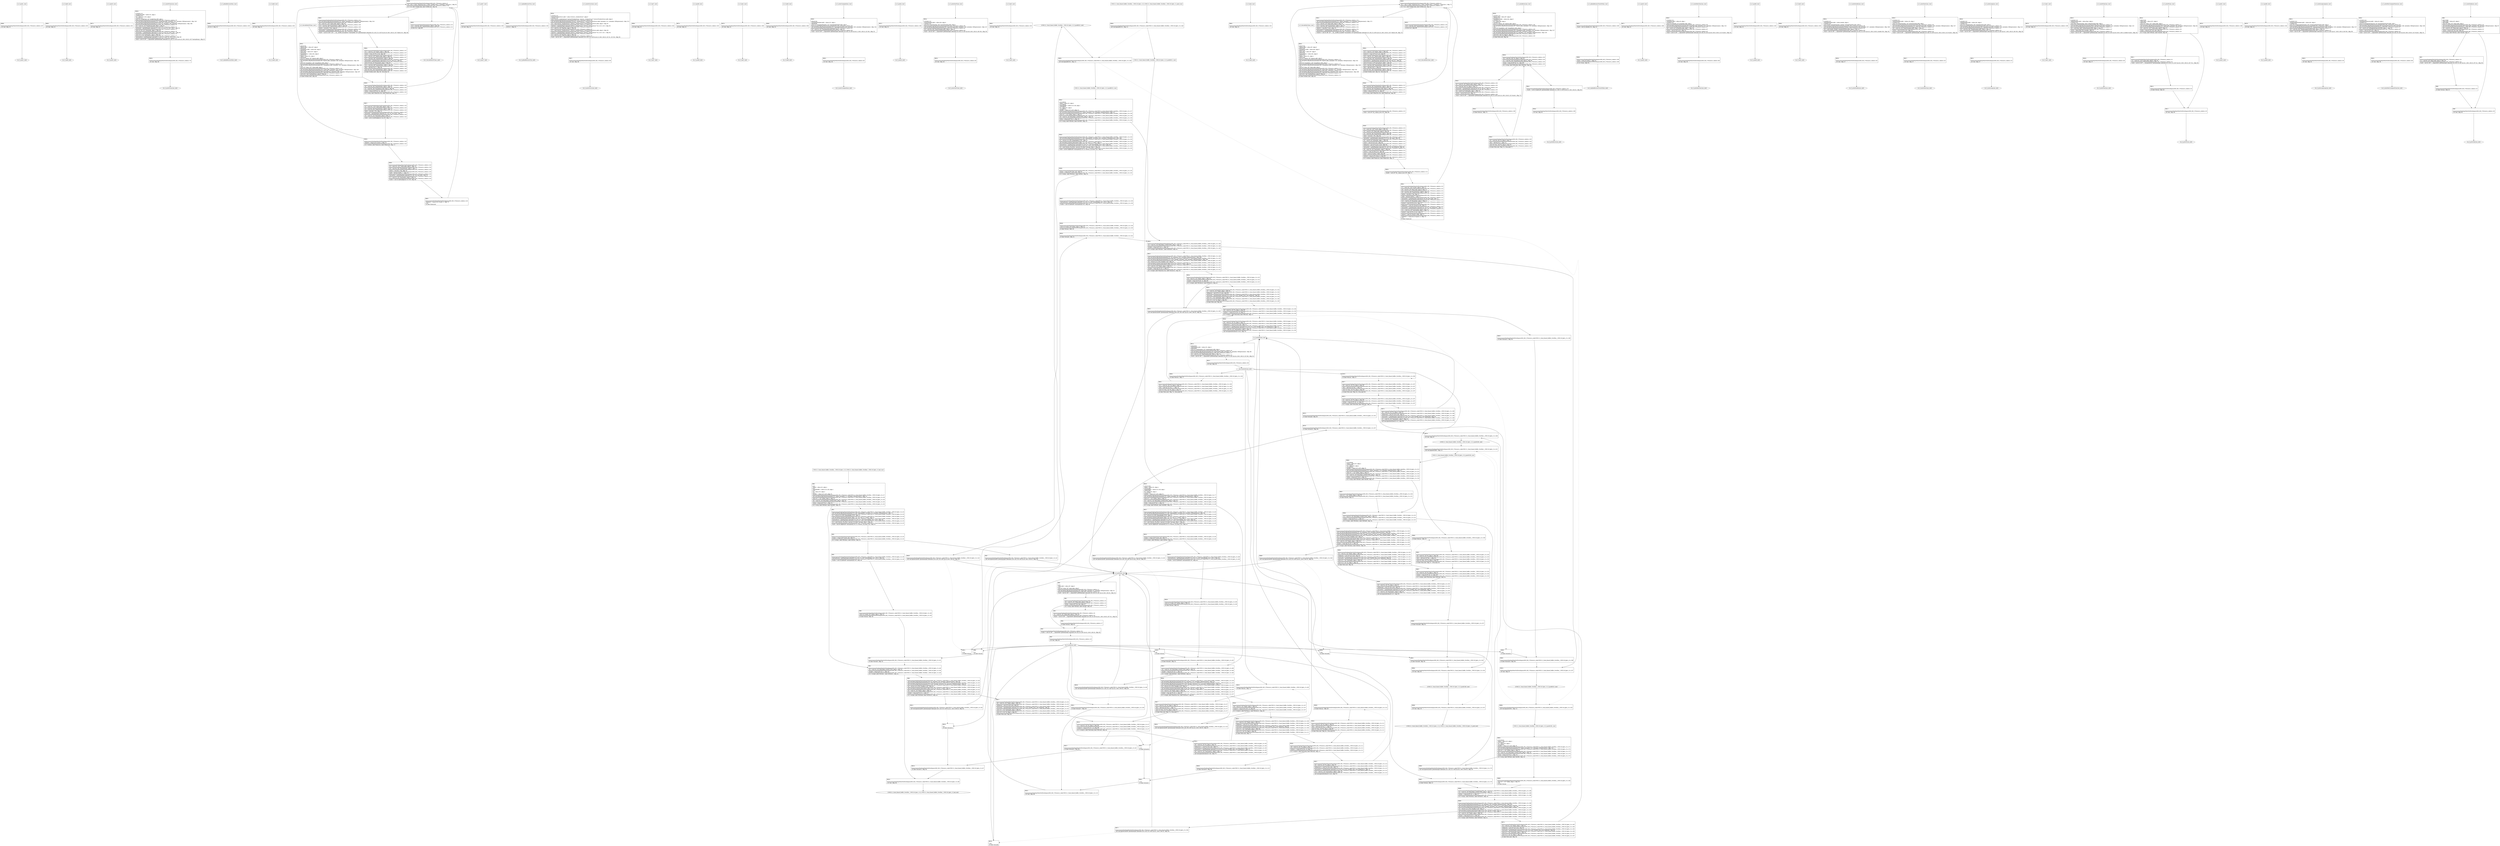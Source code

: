 digraph "icfg graph" {
BBio_ll_good1_end [label="{io_ll_good1_end}"];
BBio_ll_bad6_end [label="{io_ll_bad6_end}"];
BBio_ll_good5_end [label="{io_ll_good5_end}"];
BBio_ll_printWcharLine_end [label="{io_ll_printWcharLine_end}"];
BBio_ll_globalReturnsFalse_end [label="{io_ll_globalReturnsFalse_end}"];
BBio_ll_bad8_end [label="{io_ll_bad8_end}"];
BBio_ll_decodeHexWChars_end [label="{io_ll_decodeHexWChars_end}"];
BBio_ll_good7_end [label="{io_ll_good7_end}"];
BBio_ll_globalReturnsTrue_end [label="{io_ll_globalReturnsTrue_end}"];
BBio_ll_printStructLine_end [label="{io_ll_printStructLine_end}"];
BBio_ll_bad7_end [label="{io_ll_bad7_end}"];
BBio_ll_good6_end [label="{io_ll_good6_end}"];
BBio_ll_bad2_end [label="{io_ll_bad2_end}"];
BBio_ll_bad9_end [label="{io_ll_bad9_end}"];
BBio_ll_printUnsignedLine_end [label="{io_ll_printUnsignedLine_end}"];
BBio_ll_good4_end [label="{io_ll_good4_end}"];
BBio_ll_printSizeTLine_end [label="{io_ll_printSizeTLine_end}"];
BBio_ll_bad5_end [label="{io_ll_bad5_end}"];
BBCWE121_Stack_Based_Buffer_Overflow__CWE129_fgets_13_ll_goodB2G1_end [label="{CWE121_Stack_Based_Buffer_Overflow__CWE129_fgets_13_ll_goodB2G1_end}"];
BBio_ll_printLine_end [label="{io_ll_printLine_end}"];
BBio_ll_bad4_end [label="{io_ll_bad4_end}"];
BBio_ll_decodeHexChars_end [label="{io_ll_decodeHexChars_end}"];
BBio_ll_printBytesLine_end [label="{io_ll_printBytesLine_end}"];
BBio_ll_globalReturnsTrueOrFalse_end [label="{io_ll_globalReturnsTrueOrFalse_end}"];
BBio_ll_good3_end [label="{io_ll_good3_end}"];
BBCWE121_Stack_Based_Buffer_Overflow__CWE129_fgets_13_ll_CWE121_Stack_Based_Buffer_Overflow__CWE129_fgets_13_bad_end [label="{CWE121_Stack_Based_Buffer_Overflow__CWE129_fgets_13_ll_CWE121_Stack_Based_Buffer_Overflow__CWE129_fgets_13_bad_end}"];
BBio_ll_printHexCharLine_end [label="{io_ll_printHexCharLine_end}"];
BBio_ll_good9_end [label="{io_ll_good9_end}"];
BBCWE121_Stack_Based_Buffer_Overflow__CWE129_fgets_13_ll_goodG2B2_end [label="{CWE121_Stack_Based_Buffer_Overflow__CWE129_fgets_13_ll_goodG2B2_end}"];
BBio_ll_bad3_end [label="{io_ll_bad3_end}"];
BBio_ll_printDoubleLine_end [label="{io_ll_printDoubleLine_end}"];
BBio_ll_printShortLine_end [label="{io_ll_printShortLine_end}"];
BBio_ll_printLongLine_end [label="{io_ll_printLongLine_end}"];
BBio_ll_bad1_end [label="{io_ll_bad1_end}"];
BBCWE121_Stack_Based_Buffer_Overflow__CWE129_fgets_13_ll_goodB2G2_end [label="{CWE121_Stack_Based_Buffer_Overflow__CWE129_fgets_13_ll_goodB2G2_end}"];
BBio_ll_printFloatLine_end [label="{io_ll_printFloatLine_end}"];
BBCWE121_Stack_Based_Buffer_Overflow__CWE129_fgets_13_ll_CWE121_Stack_Based_Buffer_Overflow__CWE129_fgets_13_good_end [label="{CWE121_Stack_Based_Buffer_Overflow__CWE129_fgets_13_ll_CWE121_Stack_Based_Buffer_Overflow__CWE129_fgets_13_good_end}"];
BBio_ll_printWLine_end [label="{io_ll_printWLine_end}"];
BBio_ll_good2_end [label="{io_ll_good2_end}"];
BBio_ll_printIntLine_end [label="{io_ll_printIntLine_end}"];
BBio_ll_good8_end [label="{io_ll_good8_end}"];
BBio_ll_printLongLongLine_end [label="{io_ll_printLongLongLine_end}"];
BBCWE121_Stack_Based_Buffer_Overflow__CWE129_fgets_13_ll_goodG2B1_end [label="{CWE121_Stack_Based_Buffer_Overflow__CWE129_fgets_13_ll_goodG2B1_end}"];
BBio_ll_printHexUnsignedCharLine_end [label="{io_ll_printHexUnsignedCharLine_end}"];
BBio_ll_printSinkLine_end [label="{io_ll_printSinkLine_end}"];
BBio_ll_good1_start [label="{io_ll_good1_start}", shape=record];
io_ll_good1BB69 [label="{BB69:\l\l/home/raoxue/Desktop/MemVerif/workspace/000_062_576/source_code/io.c:187\l
  ret void, !dbg !52\l
}", shape=record];
BBio_ll_bad6_start [label="{io_ll_bad6_start}", shape=record];
io_ll_bad6BB83 [label="{BB83:\l\l/home/raoxue/Desktop/MemVerif/workspace/000_062_576/source_code/io.c:203\l
  ret void, !dbg !52\l
}", shape=record];
BBio_ll_good5_start [label="{io_ll_good5_start}", shape=record];
io_ll_good5BB73 [label="{BB73:\l\l/home/raoxue/Desktop/MemVerif/workspace/000_062_576/source_code/io.c:191\l
  ret void, !dbg !52\l
}", shape=record];
BBio_ll_printWcharLine_start [label="{io_ll_printWcharLine_start}", shape=record];
io_ll_printWcharLineBB28 [label="{BB28:\l\l/:2503921152\l
  %wideChar.addr = alloca i32, align 4\l
/:2503921152\l
  %s = alloca [2 x i32], align 4\l
/:2503921152\l
  store i32 %wideChar, i32* %wideChar.addr, align 4\l
/home/raoxue/Desktop/MemVerif/workspace/000_062_576/source_code/io.c:70\l
  call void @llvm.dbg.declare(metadata i32* %wideChar.addr, metadata !162, metadata !DIExpression()), !dbg !163\l
/home/raoxue/Desktop/MemVerif/workspace/000_062_576/source_code/io.c:74\l
  call void @llvm.dbg.declare(metadata [2 x i32]* %s, metadata !164, metadata !DIExpression()), !dbg !168\l
/home/raoxue/Desktop/MemVerif/workspace/000_062_576/source_code/io.c:75\l
  %0 = load i32, i32* %wideChar.addr, align 4, !dbg !61\l
/home/raoxue/Desktop/MemVerif/workspace/000_062_576/source_code/io.c:75\l
  %arrayidx = getelementptr inbounds [2 x i32], [2 x i32]* %s, i64 0, i64 0, !dbg !62\l
/home/raoxue/Desktop/MemVerif/workspace/000_062_576/source_code/io.c:75\l
  store i32 %0, i32* %arrayidx, align 4, !dbg !63\l
/home/raoxue/Desktop/MemVerif/workspace/000_062_576/source_code/io.c:76\l
  %arrayidx1 = getelementptr inbounds [2 x i32], [2 x i32]* %s, i64 0, i64 1, !dbg !64\l
/home/raoxue/Desktop/MemVerif/workspace/000_062_576/source_code/io.c:76\l
  store i32 0, i32* %arrayidx1, align 4, !dbg !65\l
/home/raoxue/Desktop/MemVerif/workspace/000_062_576/source_code/io.c:77\l
  %arraydecay = getelementptr inbounds [2 x i32], [2 x i32]* %s, i64 0, i64 0, !dbg !66\l
/home/raoxue/Desktop/MemVerif/workspace/000_062_576/source_code/io.c:77\l
  %call = call i32 (i8*, ...) @printf(i8* getelementptr inbounds ([5 x i8], [5 x i8]* @.str.10, i64 0, i64 0), i32* %arraydecay), !dbg !67\l
}", shape=record];
io_ll_printWcharLineBB28 [label="{BB28:\l\l/:2503921152\l
  %wideChar.addr = alloca i32, align 4\l
/:2503921152\l
  %s = alloca [2 x i32], align 4\l
/:2503921152\l
  store i32 %wideChar, i32* %wideChar.addr, align 4\l
/home/raoxue/Desktop/MemVerif/workspace/000_062_576/source_code/io.c:70\l
  call void @llvm.dbg.declare(metadata i32* %wideChar.addr, metadata !162, metadata !DIExpression()), !dbg !163\l
/home/raoxue/Desktop/MemVerif/workspace/000_062_576/source_code/io.c:74\l
  call void @llvm.dbg.declare(metadata [2 x i32]* %s, metadata !164, metadata !DIExpression()), !dbg !168\l
/home/raoxue/Desktop/MemVerif/workspace/000_062_576/source_code/io.c:75\l
  %0 = load i32, i32* %wideChar.addr, align 4, !dbg !61\l
/home/raoxue/Desktop/MemVerif/workspace/000_062_576/source_code/io.c:75\l
  %arrayidx = getelementptr inbounds [2 x i32], [2 x i32]* %s, i64 0, i64 0, !dbg !62\l
/home/raoxue/Desktop/MemVerif/workspace/000_062_576/source_code/io.c:75\l
  store i32 %0, i32* %arrayidx, align 4, !dbg !63\l
/home/raoxue/Desktop/MemVerif/workspace/000_062_576/source_code/io.c:76\l
  %arrayidx1 = getelementptr inbounds [2 x i32], [2 x i32]* %s, i64 0, i64 1, !dbg !64\l
/home/raoxue/Desktop/MemVerif/workspace/000_062_576/source_code/io.c:76\l
  store i32 0, i32* %arrayidx1, align 4, !dbg !65\l
/home/raoxue/Desktop/MemVerif/workspace/000_062_576/source_code/io.c:77\l
  %arraydecay = getelementptr inbounds [2 x i32], [2 x i32]* %s, i64 0, i64 0, !dbg !66\l
/home/raoxue/Desktop/MemVerif/workspace/000_062_576/source_code/io.c:77\l
  %call = call i32 (i8*, ...) @printf(i8* getelementptr inbounds ([5 x i8], [5 x i8]* @.str.10, i64 0, i64 0), i32* %arraydecay), !dbg !67\l
}", shape=record];
io_ll_printWcharLineBB29 [label="{BB29:\l\l/home/raoxue/Desktop/MemVerif/workspace/000_062_576/source_code/io.c:78\l
  ret void, !dbg !68\l
}", shape=record];
BBio_ll_globalReturnsFalse_start [label="{io_ll_globalReturnsFalse_start}", shape=record];
io_ll_globalReturnsFalseBB66 [label="{BB66:\l\l/home/raoxue/Desktop/MemVerif/workspace/000_062_576/source_code/io.c:163\l
  ret i32 0, !dbg !52\l
}", shape=record];
BBio_ll_bad8_start [label="{io_ll_bad8_start}", shape=record];
io_ll_bad8BB85 [label="{BB85:\l\l/home/raoxue/Desktop/MemVerif/workspace/000_062_576/source_code/io.c:205\l
  ret void, !dbg !52\l
}", shape=record];
BBio_ll_decodeHexWChars_start [label="{io_ll_decodeHexWChars_start}", shape=record];
io_ll_decodeHexWCharsBB55 [label="{BB55:\l\l/:96283208\l
  %bytes.addr = alloca i8*, align 8\l
/:96283208\l
  %numBytes.addr = alloca i64, align 8\l
/:96283208\l
  %hex.addr = alloca i32*, align 8\l
/:96283208\l
  %numWritten = alloca i64, align 8\l
/:96283208\l
  %byte = alloca i32, align 4\l
/:96283208\l
  store i8* %bytes, i8** %bytes.addr, align 8\l
/home/raoxue/Desktop/MemVerif/workspace/000_062_576/source_code/io.c:135\l
  call void @llvm.dbg.declare(metadata i8** %bytes.addr, metadata !290, metadata !DIExpression()), !dbg !291\l
/:135\l
  store i64 %numBytes, i64* %numBytes.addr, align 8\l
/home/raoxue/Desktop/MemVerif/workspace/000_062_576/source_code/io.c:135\l
  call void @llvm.dbg.declare(metadata i64* %numBytes.addr, metadata !292, metadata !DIExpression()), !dbg !293\l
/:135\l
  store i32* %hex, i32** %hex.addr, align 8\l
/home/raoxue/Desktop/MemVerif/workspace/000_062_576/source_code/io.c:135\l
  call void @llvm.dbg.declare(metadata i32** %hex.addr, metadata !294, metadata !DIExpression()), !dbg !295\l
/home/raoxue/Desktop/MemVerif/workspace/000_062_576/source_code/io.c:137\l
  call void @llvm.dbg.declare(metadata i64* %numWritten, metadata !296, metadata !DIExpression()), !dbg !297\l
/home/raoxue/Desktop/MemVerif/workspace/000_062_576/source_code/io.c:137\l
  store i64 0, i64* %numWritten, align 8, !dbg !65\l
/home/raoxue/Desktop/MemVerif/workspace/000_062_576/source_code/io.c:143\l
  br label %while.cond, !dbg !66\l
}", shape=record];
io_ll_decodeHexWCharsBB56 [label="{BB56:\l\l/home/raoxue/Desktop/MemVerif/workspace/000_062_576/source_code/io.c:143\l
  %0 = load i64, i64* %numWritten, align 8, !dbg !67\l
/home/raoxue/Desktop/MemVerif/workspace/000_062_576/source_code/io.c:143\l
  %1 = load i64, i64* %numBytes.addr, align 8, !dbg !68\l
/home/raoxue/Desktop/MemVerif/workspace/000_062_576/source_code/io.c:143\l
  %cmp = icmp ult i64 %0, %1, !dbg !69\l
/home/raoxue/Desktop/MemVerif/workspace/000_062_576/source_code/io.c:143\l
  br i1 %cmp, label %land.lhs.true, label %land.end, !dbg !70\l
}", shape=record];
io_ll_decodeHexWCharsBB57 [label="{BB57:\l\l/home/raoxue/Desktop/MemVerif/workspace/000_062_576/source_code/io.c:143\l
  %2 = load i32*, i32** %hex.addr, align 8, !dbg !71\l
/home/raoxue/Desktop/MemVerif/workspace/000_062_576/source_code/io.c:143\l
  %3 = load i64, i64* %numWritten, align 8, !dbg !72\l
/home/raoxue/Desktop/MemVerif/workspace/000_062_576/source_code/io.c:143\l
  %mul = mul i64 2, %3, !dbg !73\l
/home/raoxue/Desktop/MemVerif/workspace/000_062_576/source_code/io.c:143\l
  %arrayidx = getelementptr inbounds i32, i32* %2, i64 %mul, !dbg !71\l
/home/raoxue/Desktop/MemVerif/workspace/000_062_576/source_code/io.c:143\l
  %4 = load i32, i32* %arrayidx, align 4, !dbg !71\l
/home/raoxue/Desktop/MemVerif/workspace/000_062_576/source_code/io.c:143\l
  %call = call i32 @iswxdigit(i32 %4) #5, !dbg !74\l
}", shape=record];
io_ll_decodeHexWCharsBB57 [label="{BB57:\l\l/home/raoxue/Desktop/MemVerif/workspace/000_062_576/source_code/io.c:143\l
  %2 = load i32*, i32** %hex.addr, align 8, !dbg !71\l
/home/raoxue/Desktop/MemVerif/workspace/000_062_576/source_code/io.c:143\l
  %3 = load i64, i64* %numWritten, align 8, !dbg !72\l
/home/raoxue/Desktop/MemVerif/workspace/000_062_576/source_code/io.c:143\l
  %mul = mul i64 2, %3, !dbg !73\l
/home/raoxue/Desktop/MemVerif/workspace/000_062_576/source_code/io.c:143\l
  %arrayidx = getelementptr inbounds i32, i32* %2, i64 %mul, !dbg !71\l
/home/raoxue/Desktop/MemVerif/workspace/000_062_576/source_code/io.c:143\l
  %4 = load i32, i32* %arrayidx, align 4, !dbg !71\l
/home/raoxue/Desktop/MemVerif/workspace/000_062_576/source_code/io.c:143\l
  %call = call i32 @iswxdigit(i32 %4) #5, !dbg !74\l
}", shape=record];
io_ll_decodeHexWCharsBB59 [label="{BB59:\l\l/home/raoxue/Desktop/MemVerif/workspace/000_062_576/source_code/io.c:143\l
  %tobool = icmp ne i32 %call, 0, !dbg !74\l
/home/raoxue/Desktop/MemVerif/workspace/000_062_576/source_code/io.c:143\l
  br i1 %tobool, label %land.rhs, label %land.end, !dbg !75\l
}", shape=record];
io_ll_decodeHexWCharsBB60 [label="{BB60:\l\l/home/raoxue/Desktop/MemVerif/workspace/000_062_576/source_code/io.c:143\l
  %5 = load i32*, i32** %hex.addr, align 8, !dbg !76\l
/home/raoxue/Desktop/MemVerif/workspace/000_062_576/source_code/io.c:143\l
  %6 = load i64, i64* %numWritten, align 8, !dbg !77\l
/home/raoxue/Desktop/MemVerif/workspace/000_062_576/source_code/io.c:143\l
  %mul1 = mul i64 2, %6, !dbg !78\l
/home/raoxue/Desktop/MemVerif/workspace/000_062_576/source_code/io.c:143\l
  %add = add i64 %mul1, 1, !dbg !79\l
/home/raoxue/Desktop/MemVerif/workspace/000_062_576/source_code/io.c:143\l
  %arrayidx2 = getelementptr inbounds i32, i32* %5, i64 %add, !dbg !76\l
/home/raoxue/Desktop/MemVerif/workspace/000_062_576/source_code/io.c:143\l
  %7 = load i32, i32* %arrayidx2, align 4, !dbg !76\l
/home/raoxue/Desktop/MemVerif/workspace/000_062_576/source_code/io.c:143\l
  %call3 = call i32 @iswxdigit(i32 %7) #5, !dbg !80\l
}", shape=record];
io_ll_decodeHexWCharsBB60 [label="{BB60:\l\l/home/raoxue/Desktop/MemVerif/workspace/000_062_576/source_code/io.c:143\l
  %5 = load i32*, i32** %hex.addr, align 8, !dbg !76\l
/home/raoxue/Desktop/MemVerif/workspace/000_062_576/source_code/io.c:143\l
  %6 = load i64, i64* %numWritten, align 8, !dbg !77\l
/home/raoxue/Desktop/MemVerif/workspace/000_062_576/source_code/io.c:143\l
  %mul1 = mul i64 2, %6, !dbg !78\l
/home/raoxue/Desktop/MemVerif/workspace/000_062_576/source_code/io.c:143\l
  %add = add i64 %mul1, 1, !dbg !79\l
/home/raoxue/Desktop/MemVerif/workspace/000_062_576/source_code/io.c:143\l
  %arrayidx2 = getelementptr inbounds i32, i32* %5, i64 %add, !dbg !76\l
/home/raoxue/Desktop/MemVerif/workspace/000_062_576/source_code/io.c:143\l
  %7 = load i32, i32* %arrayidx2, align 4, !dbg !76\l
/home/raoxue/Desktop/MemVerif/workspace/000_062_576/source_code/io.c:143\l
  %call3 = call i32 @iswxdigit(i32 %7) #5, !dbg !80\l
}", shape=record];
io_ll_decodeHexWCharsBB61 [label="{BB61:\l\l/home/raoxue/Desktop/MemVerif/workspace/000_062_576/source_code/io.c:143\l
  %tobool4 = icmp ne i32 %call3, 0, !dbg !75\l
/:143\l
  br label %land.end\l
}", shape=record];
io_ll_decodeHexWCharsBB58 [label="{BB58:\l\l/home/raoxue/Desktop/MemVerif/workspace/000_062_576/source_code/io.c:0\l
  %8 = phi i1 [ false, %land.lhs.true ], [ false, %while.cond ], [ %tobool4, %land.rhs ], !dbg !81\l
/home/raoxue/Desktop/MemVerif/workspace/000_062_576/source_code/io.c:143\l
  br i1 %8, label %while.body, label %while.end, !dbg !66\l
}", shape=record];
io_ll_decodeHexWCharsBB62 [label="{BB62:\l\l/home/raoxue/Desktop/MemVerif/workspace/000_062_576/source_code/io.c:145\l
  call void @llvm.dbg.declare(metadata i32* %byte, metadata !314, metadata !DIExpression()), !dbg !316\l
/home/raoxue/Desktop/MemVerif/workspace/000_062_576/source_code/io.c:146\l
  %9 = load i32*, i32** %hex.addr, align 8, !dbg !85\l
/home/raoxue/Desktop/MemVerif/workspace/000_062_576/source_code/io.c:146\l
  %10 = load i64, i64* %numWritten, align 8, !dbg !86\l
/home/raoxue/Desktop/MemVerif/workspace/000_062_576/source_code/io.c:146\l
  %mul5 = mul i64 2, %10, !dbg !87\l
/home/raoxue/Desktop/MemVerif/workspace/000_062_576/source_code/io.c:146\l
  %arrayidx6 = getelementptr inbounds i32, i32* %9, i64 %mul5, !dbg !85\l
/home/raoxue/Desktop/MemVerif/workspace/000_062_576/source_code/io.c:146\l
  %call7 = call i32 (i32*, i32*, ...) @__isoc99_swscanf(i32* %arrayidx6, i32* getelementptr inbounds ([5 x i32], [5 x i32]* @.str.16, i64 0, i64 0), i32* %byte) #5, !dbg !88\l
}", shape=record];
io_ll_decodeHexWCharsBB62 [label="{BB62:\l\l/home/raoxue/Desktop/MemVerif/workspace/000_062_576/source_code/io.c:145\l
  call void @llvm.dbg.declare(metadata i32* %byte, metadata !314, metadata !DIExpression()), !dbg !316\l
/home/raoxue/Desktop/MemVerif/workspace/000_062_576/source_code/io.c:146\l
  %9 = load i32*, i32** %hex.addr, align 8, !dbg !85\l
/home/raoxue/Desktop/MemVerif/workspace/000_062_576/source_code/io.c:146\l
  %10 = load i64, i64* %numWritten, align 8, !dbg !86\l
/home/raoxue/Desktop/MemVerif/workspace/000_062_576/source_code/io.c:146\l
  %mul5 = mul i64 2, %10, !dbg !87\l
/home/raoxue/Desktop/MemVerif/workspace/000_062_576/source_code/io.c:146\l
  %arrayidx6 = getelementptr inbounds i32, i32* %9, i64 %mul5, !dbg !85\l
/home/raoxue/Desktop/MemVerif/workspace/000_062_576/source_code/io.c:146\l
  %call7 = call i32 (i32*, i32*, ...) @__isoc99_swscanf(i32* %arrayidx6, i32* getelementptr inbounds ([5 x i32], [5 x i32]* @.str.16, i64 0, i64 0), i32* %byte) #5, !dbg !88\l
}", shape=record];
io_ll_decodeHexWCharsBB64 [label="{BB64:\l\l/home/raoxue/Desktop/MemVerif/workspace/000_062_576/source_code/io.c:147\l
  %11 = load i32, i32* %byte, align 4, !dbg !89\l
/home/raoxue/Desktop/MemVerif/workspace/000_062_576/source_code/io.c:147\l
  %conv = trunc i32 %11 to i8, !dbg !90\l
/home/raoxue/Desktop/MemVerif/workspace/000_062_576/source_code/io.c:147\l
  %12 = load i8*, i8** %bytes.addr, align 8, !dbg !91\l
/home/raoxue/Desktop/MemVerif/workspace/000_062_576/source_code/io.c:147\l
  %13 = load i64, i64* %numWritten, align 8, !dbg !92\l
/home/raoxue/Desktop/MemVerif/workspace/000_062_576/source_code/io.c:147\l
  %arrayidx8 = getelementptr inbounds i8, i8* %12, i64 %13, !dbg !91\l
/home/raoxue/Desktop/MemVerif/workspace/000_062_576/source_code/io.c:147\l
  store i8 %conv, i8* %arrayidx8, align 1, !dbg !93\l
/home/raoxue/Desktop/MemVerif/workspace/000_062_576/source_code/io.c:148\l
  %14 = load i64, i64* %numWritten, align 8, !dbg !94\l
/home/raoxue/Desktop/MemVerif/workspace/000_062_576/source_code/io.c:148\l
  %inc = add i64 %14, 1, !dbg !94\l
/home/raoxue/Desktop/MemVerif/workspace/000_062_576/source_code/io.c:148\l
  store i64 %inc, i64* %numWritten, align 8, !dbg !94\l
/home/raoxue/Desktop/MemVerif/workspace/000_062_576/source_code/io.c:143\l
  br label %while.cond, !dbg !66, !llvm.loop !95\l
}", shape=record];
io_ll_decodeHexWCharsBB63 [label="{BB63:\l\l/home/raoxue/Desktop/MemVerif/workspace/000_062_576/source_code/io.c:151\l
  %15 = load i64, i64* %numWritten, align 8, !dbg !98\l
/home/raoxue/Desktop/MemVerif/workspace/000_062_576/source_code/io.c:151\l
  ret i64 %15, !dbg !99\l
}", shape=record];
BBio_ll_good7_start [label="{io_ll_good7_start}", shape=record];
io_ll_good7BB75 [label="{BB75:\l\l/home/raoxue/Desktop/MemVerif/workspace/000_062_576/source_code/io.c:193\l
  ret void, !dbg !52\l
}", shape=record];
BBio_ll_globalReturnsTrue_start [label="{io_ll_globalReturnsTrue_start}", shape=record];
io_ll_globalReturnsTrueBB65 [label="{BB65:\l\l/home/raoxue/Desktop/MemVerif/workspace/000_062_576/source_code/io.c:158\l
  ret i32 1, !dbg !52\l
}", shape=record];
BBio_ll_printStructLine_start [label="{io_ll_printStructLine_start}", shape=record];
io_ll_printStructLineBB36 [label="{BB36:\l\l/:2503921152\l
  %structTwoIntsStruct.addr = alloca %struct._twoIntsStruct*, align 8\l
/:2503921152\l
  store %struct._twoIntsStruct* %structTwoIntsStruct, %struct._twoIntsStruct** %structTwoIntsStruct.addr, align 8\l
/home/raoxue/Desktop/MemVerif/workspace/000_062_576/source_code/io.c:95\l
  call void @llvm.dbg.declare(metadata %struct._twoIntsStruct** %structTwoIntsStruct.addr, metadata !212, metadata !DIExpression()), !dbg !213\l
/home/raoxue/Desktop/MemVerif/workspace/000_062_576/source_code/io.c:97\l
  %0 = load %struct._twoIntsStruct*, %struct._twoIntsStruct** %structTwoIntsStruct.addr, align 8, !dbg !61\l
/home/raoxue/Desktop/MemVerif/workspace/000_062_576/source_code/io.c:97\l
  %intOne = getelementptr inbounds %struct._twoIntsStruct, %struct._twoIntsStruct* %0, i32 0, i32 0, !dbg !62\l
/home/raoxue/Desktop/MemVerif/workspace/000_062_576/source_code/io.c:97\l
  %1 = load i32, i32* %intOne, align 4, !dbg !62\l
/home/raoxue/Desktop/MemVerif/workspace/000_062_576/source_code/io.c:97\l
  %2 = load %struct._twoIntsStruct*, %struct._twoIntsStruct** %structTwoIntsStruct.addr, align 8, !dbg !63\l
/home/raoxue/Desktop/MemVerif/workspace/000_062_576/source_code/io.c:97\l
  %intTwo = getelementptr inbounds %struct._twoIntsStruct, %struct._twoIntsStruct* %2, i32 0, i32 1, !dbg !64\l
/home/raoxue/Desktop/MemVerif/workspace/000_062_576/source_code/io.c:97\l
  %3 = load i32, i32* %intTwo, align 4, !dbg !64\l
/home/raoxue/Desktop/MemVerif/workspace/000_062_576/source_code/io.c:97\l
  %call = call i32 (i8*, ...) @printf(i8* getelementptr inbounds ([10 x i8], [10 x i8]* @.str.13, i64 0, i64 0), i32 %1, i32 %3), !dbg !65\l
}", shape=record];
io_ll_printStructLineBB36 [label="{BB36:\l\l/:2503921152\l
  %structTwoIntsStruct.addr = alloca %struct._twoIntsStruct*, align 8\l
/:2503921152\l
  store %struct._twoIntsStruct* %structTwoIntsStruct, %struct._twoIntsStruct** %structTwoIntsStruct.addr, align 8\l
/home/raoxue/Desktop/MemVerif/workspace/000_062_576/source_code/io.c:95\l
  call void @llvm.dbg.declare(metadata %struct._twoIntsStruct** %structTwoIntsStruct.addr, metadata !212, metadata !DIExpression()), !dbg !213\l
/home/raoxue/Desktop/MemVerif/workspace/000_062_576/source_code/io.c:97\l
  %0 = load %struct._twoIntsStruct*, %struct._twoIntsStruct** %structTwoIntsStruct.addr, align 8, !dbg !61\l
/home/raoxue/Desktop/MemVerif/workspace/000_062_576/source_code/io.c:97\l
  %intOne = getelementptr inbounds %struct._twoIntsStruct, %struct._twoIntsStruct* %0, i32 0, i32 0, !dbg !62\l
/home/raoxue/Desktop/MemVerif/workspace/000_062_576/source_code/io.c:97\l
  %1 = load i32, i32* %intOne, align 4, !dbg !62\l
/home/raoxue/Desktop/MemVerif/workspace/000_062_576/source_code/io.c:97\l
  %2 = load %struct._twoIntsStruct*, %struct._twoIntsStruct** %structTwoIntsStruct.addr, align 8, !dbg !63\l
/home/raoxue/Desktop/MemVerif/workspace/000_062_576/source_code/io.c:97\l
  %intTwo = getelementptr inbounds %struct._twoIntsStruct, %struct._twoIntsStruct* %2, i32 0, i32 1, !dbg !64\l
/home/raoxue/Desktop/MemVerif/workspace/000_062_576/source_code/io.c:97\l
  %3 = load i32, i32* %intTwo, align 4, !dbg !64\l
/home/raoxue/Desktop/MemVerif/workspace/000_062_576/source_code/io.c:97\l
  %call = call i32 (i8*, ...) @printf(i8* getelementptr inbounds ([10 x i8], [10 x i8]* @.str.13, i64 0, i64 0), i32 %1, i32 %3), !dbg !65\l
}", shape=record];
io_ll_printStructLineBB37 [label="{BB37:\l\l/home/raoxue/Desktop/MemVerif/workspace/000_062_576/source_code/io.c:98\l
  ret void, !dbg !66\l
}", shape=record];
BBio_ll_bad7_start [label="{io_ll_bad7_start}", shape=record];
io_ll_bad7BB84 [label="{BB84:\l\l/home/raoxue/Desktop/MemVerif/workspace/000_062_576/source_code/io.c:204\l
  ret void, !dbg !52\l
}", shape=record];
BBio_ll_good6_start [label="{io_ll_good6_start}", shape=record];
io_ll_good6BB74 [label="{BB74:\l\l/home/raoxue/Desktop/MemVerif/workspace/000_062_576/source_code/io.c:192\l
  ret void, !dbg !52\l
}", shape=record];
BBio_ll_bad2_start [label="{io_ll_bad2_start}", shape=record];
io_ll_bad2BB79 [label="{BB79:\l\l/home/raoxue/Desktop/MemVerif/workspace/000_062_576/source_code/io.c:199\l
  ret void, !dbg !52\l
}", shape=record];
BBio_ll_bad9_start [label="{io_ll_bad9_start}", shape=record];
io_ll_bad9BB86 [label="{BB86:\l\l/home/raoxue/Desktop/MemVerif/workspace/000_062_576/source_code/io.c:206\l
  ret void, !dbg !52\l
}", shape=record];
BBio_ll_printUnsignedLine_start [label="{io_ll_printUnsignedLine_start}", shape=record];
io_ll_printUnsignedLineBB30 [label="{BB30:\l\l/:96444248\l
  %unsignedNumber.addr = alloca i32, align 4\l
/:96444248\l
  store i32 %unsignedNumber, i32* %unsignedNumber.addr, align 4\l
/home/raoxue/Desktop/MemVerif/workspace/000_062_576/source_code/io.c:80\l
  call void @llvm.dbg.declare(metadata i32* %unsignedNumber.addr, metadata !180, metadata !DIExpression()), !dbg !181\l
/home/raoxue/Desktop/MemVerif/workspace/000_062_576/source_code/io.c:82\l
  %0 = load i32, i32* %unsignedNumber.addr, align 4, !dbg !54\l
/home/raoxue/Desktop/MemVerif/workspace/000_062_576/source_code/io.c:82\l
  %call = call i32 (i8*, ...) @printf(i8* getelementptr inbounds ([4 x i8], [4 x i8]* @.str.11, i64 0, i64 0), i32 %0), !dbg !55\l
}", shape=record];
io_ll_printUnsignedLineBB30 [label="{BB30:\l\l/:96444248\l
  %unsignedNumber.addr = alloca i32, align 4\l
/:96444248\l
  store i32 %unsignedNumber, i32* %unsignedNumber.addr, align 4\l
/home/raoxue/Desktop/MemVerif/workspace/000_062_576/source_code/io.c:80\l
  call void @llvm.dbg.declare(metadata i32* %unsignedNumber.addr, metadata !180, metadata !DIExpression()), !dbg !181\l
/home/raoxue/Desktop/MemVerif/workspace/000_062_576/source_code/io.c:82\l
  %0 = load i32, i32* %unsignedNumber.addr, align 4, !dbg !54\l
/home/raoxue/Desktop/MemVerif/workspace/000_062_576/source_code/io.c:82\l
  %call = call i32 (i8*, ...) @printf(i8* getelementptr inbounds ([4 x i8], [4 x i8]* @.str.11, i64 0, i64 0), i32 %0), !dbg !55\l
}", shape=record];
io_ll_printUnsignedLineBB31 [label="{BB31:\l\l/home/raoxue/Desktop/MemVerif/workspace/000_062_576/source_code/io.c:83\l
  ret void, !dbg !56\l
}", shape=record];
BBio_ll_good4_start [label="{io_ll_good4_start}", shape=record];
io_ll_good4BB72 [label="{BB72:\l\l/home/raoxue/Desktop/MemVerif/workspace/000_062_576/source_code/io.c:190\l
  ret void, !dbg !52\l
}", shape=record];
BBio_ll_printSizeTLine_start [label="{io_ll_printSizeTLine_start}", shape=record];
io_ll_printSizeTLineBB24 [label="{BB24:\l\l/:2503921152\l
  %sizeTNumber.addr = alloca i64, align 8\l
/:2503921152\l
  store i64 %sizeTNumber, i64* %sizeTNumber.addr, align 8\l
/home/raoxue/Desktop/MemVerif/workspace/000_062_576/source_code/io.c:60\l
  call void @llvm.dbg.declare(metadata i64* %sizeTNumber.addr, metadata !146, metadata !DIExpression()), !dbg !147\l
/home/raoxue/Desktop/MemVerif/workspace/000_062_576/source_code/io.c:62\l
  %0 = load i64, i64* %sizeTNumber.addr, align 8, !dbg !57\l
/home/raoxue/Desktop/MemVerif/workspace/000_062_576/source_code/io.c:62\l
  %call = call i32 (i8*, ...) @printf(i8* getelementptr inbounds ([5 x i8], [5 x i8]* @.str.8, i64 0, i64 0), i64 %0), !dbg !58\l
}", shape=record];
io_ll_printSizeTLineBB24 [label="{BB24:\l\l/:2503921152\l
  %sizeTNumber.addr = alloca i64, align 8\l
/:2503921152\l
  store i64 %sizeTNumber, i64* %sizeTNumber.addr, align 8\l
/home/raoxue/Desktop/MemVerif/workspace/000_062_576/source_code/io.c:60\l
  call void @llvm.dbg.declare(metadata i64* %sizeTNumber.addr, metadata !146, metadata !DIExpression()), !dbg !147\l
/home/raoxue/Desktop/MemVerif/workspace/000_062_576/source_code/io.c:62\l
  %0 = load i64, i64* %sizeTNumber.addr, align 8, !dbg !57\l
/home/raoxue/Desktop/MemVerif/workspace/000_062_576/source_code/io.c:62\l
  %call = call i32 (i8*, ...) @printf(i8* getelementptr inbounds ([5 x i8], [5 x i8]* @.str.8, i64 0, i64 0), i64 %0), !dbg !58\l
}", shape=record];
io_ll_printSizeTLineBB25 [label="{BB25:\l\l/home/raoxue/Desktop/MemVerif/workspace/000_062_576/source_code/io.c:63\l
  ret void, !dbg !59\l
}", shape=record];
BBio_ll_bad5_start [label="{io_ll_bad5_start}", shape=record];
io_ll_bad5BB82 [label="{BB82:\l\l/home/raoxue/Desktop/MemVerif/workspace/000_062_576/source_code/io.c:202\l
  ret void, !dbg !52\l
}", shape=record];
BBCWE121_Stack_Based_Buffer_Overflow__CWE129_fgets_13_ll_goodB2G1_start [label="{CWE121_Stack_Based_Buffer_Overflow__CWE129_fgets_13_ll_goodB2G1_start}", shape=record];
CWE121_Stack_Based_Buffer_Overflow__CWE129_fgets_13_ll_goodB2G1BB20 [label="{BB20:\l\l/:102322208\l
  %data = alloca i32, align 4\l
/:102322208\l
  %inputBuffer = alloca [14 x i8], align 1\l
/:102322208\l
  %i = alloca i32, align 4\l
/:102322208\l
  %buffer = alloca [10 x i32], align 16\l
/home/raoxue/Desktop/MemVerif/workspace/000_062_576/source_code/CWE121_Stack_Based_Buffer_Overflow__CWE129_fgets_13.c:77\l
  call void @llvm.dbg.declare(metadata i32* %data, metadata !86, metadata !DIExpression()), !dbg !87\l
/home/raoxue/Desktop/MemVerif/workspace/000_062_576/source_code/CWE121_Stack_Based_Buffer_Overflow__CWE129_fgets_13.c:79\l
  store i32 -1, i32* %data, align 4, !dbg !15\l
/home/raoxue/Desktop/MemVerif/workspace/000_062_576/source_code/CWE121_Stack_Based_Buffer_Overflow__CWE129_fgets_13.c:80\l
  %0 = load i32, i32* @GLOBAL_CONST_FIVE, align 4, !dbg !16\l
/home/raoxue/Desktop/MemVerif/workspace/000_062_576/source_code/CWE121_Stack_Based_Buffer_Overflow__CWE129_fgets_13.c:80\l
  %cmp = icmp eq i32 %0, 5, !dbg !18\l
/home/raoxue/Desktop/MemVerif/workspace/000_062_576/source_code/CWE121_Stack_Based_Buffer_Overflow__CWE129_fgets_13.c:80\l
  br i1 %cmp, label %if.then, label %if.end5, !dbg !19\l
}", shape=record];
CWE121_Stack_Based_Buffer_Overflow__CWE129_fgets_13_ll_goodB2G1BB21 [label="{BB21:\l\l/home/raoxue/Desktop/MemVerif/workspace/000_062_576/source_code/CWE121_Stack_Based_Buffer_Overflow__CWE129_fgets_13.c:83\l
  call void @llvm.dbg.declare(metadata [14 x i8]* %inputBuffer, metadata !93, metadata !DIExpression()), !dbg !96\l
/home/raoxue/Desktop/MemVerif/workspace/000_062_576/source_code/CWE121_Stack_Based_Buffer_Overflow__CWE129_fgets_13.c:83\l
  %1 = bitcast [14 x i8]* %inputBuffer to i8*, !dbg !27\l
/home/raoxue/Desktop/MemVerif/workspace/000_062_576/source_code/CWE121_Stack_Based_Buffer_Overflow__CWE129_fgets_13.c:83\l
  call void @llvm.memset.p0i8.i64(i8* align 1 %1, i8 0, i64 14, i1 false), !dbg !27\l
/home/raoxue/Desktop/MemVerif/workspace/000_062_576/source_code/CWE121_Stack_Based_Buffer_Overflow__CWE129_fgets_13.c:85\l
  %arraydecay = getelementptr inbounds [14 x i8], [14 x i8]* %inputBuffer, i64 0, i64 0, !dbg !28\l
/home/raoxue/Desktop/MemVerif/workspace/000_062_576/source_code/CWE121_Stack_Based_Buffer_Overflow__CWE129_fgets_13.c:85\l
  %2 = load %struct._IO_FILE*, %struct._IO_FILE** @stdin, align 8, !dbg !30\l
/home/raoxue/Desktop/MemVerif/workspace/000_062_576/source_code/CWE121_Stack_Based_Buffer_Overflow__CWE129_fgets_13.c:85\l
  %call = call i8* @fgets(i8* %arraydecay, i32 14, %struct._IO_FILE* %2), !dbg !31\l
}", shape=record];
CWE121_Stack_Based_Buffer_Overflow__CWE129_fgets_13_ll_goodB2G1BB21 [label="{BB21:\l\l/home/raoxue/Desktop/MemVerif/workspace/000_062_576/source_code/CWE121_Stack_Based_Buffer_Overflow__CWE129_fgets_13.c:83\l
  call void @llvm.dbg.declare(metadata [14 x i8]* %inputBuffer, metadata !93, metadata !DIExpression()), !dbg !96\l
/home/raoxue/Desktop/MemVerif/workspace/000_062_576/source_code/CWE121_Stack_Based_Buffer_Overflow__CWE129_fgets_13.c:83\l
  %1 = bitcast [14 x i8]* %inputBuffer to i8*, !dbg !27\l
/home/raoxue/Desktop/MemVerif/workspace/000_062_576/source_code/CWE121_Stack_Based_Buffer_Overflow__CWE129_fgets_13.c:83\l
  call void @llvm.memset.p0i8.i64(i8* align 1 %1, i8 0, i64 14, i1 false), !dbg !27\l
/home/raoxue/Desktop/MemVerif/workspace/000_062_576/source_code/CWE121_Stack_Based_Buffer_Overflow__CWE129_fgets_13.c:85\l
  %arraydecay = getelementptr inbounds [14 x i8], [14 x i8]* %inputBuffer, i64 0, i64 0, !dbg !28\l
/home/raoxue/Desktop/MemVerif/workspace/000_062_576/source_code/CWE121_Stack_Based_Buffer_Overflow__CWE129_fgets_13.c:85\l
  %2 = load %struct._IO_FILE*, %struct._IO_FILE** @stdin, align 8, !dbg !30\l
/home/raoxue/Desktop/MemVerif/workspace/000_062_576/source_code/CWE121_Stack_Based_Buffer_Overflow__CWE129_fgets_13.c:85\l
  %call = call i8* @fgets(i8* %arraydecay, i32 14, %struct._IO_FILE* %2), !dbg !31\l
}", shape=record];
CWE121_Stack_Based_Buffer_Overflow__CWE129_fgets_13_ll_goodB2G1BB23 [label="{BB23:\l\l/home/raoxue/Desktop/MemVerif/workspace/000_062_576/source_code/CWE121_Stack_Based_Buffer_Overflow__CWE129_fgets_13.c:85\l
  %cmp1 = icmp ne i8* %call, null, !dbg !32\l
/home/raoxue/Desktop/MemVerif/workspace/000_062_576/source_code/CWE121_Stack_Based_Buffer_Overflow__CWE129_fgets_13.c:85\l
  br i1 %cmp1, label %if.then2, label %if.else, !dbg !33\l
}", shape=record];
CWE121_Stack_Based_Buffer_Overflow__CWE129_fgets_13_ll_goodB2G1BB24 [label="{BB24:\l\l/home/raoxue/Desktop/MemVerif/workspace/000_062_576/source_code/CWE121_Stack_Based_Buffer_Overflow__CWE129_fgets_13.c:88\l
  %arraydecay3 = getelementptr inbounds [14 x i8], [14 x i8]* %inputBuffer, i64 0, i64 0, !dbg !34\l
/home/raoxue/Desktop/MemVerif/workspace/000_062_576/source_code/CWE121_Stack_Based_Buffer_Overflow__CWE129_fgets_13.c:88\l
  %call4 = call i32 @atoi(i8* %arraydecay3) #5, !dbg !36\l
}", shape=record];
CWE121_Stack_Based_Buffer_Overflow__CWE129_fgets_13_ll_goodB2G1BB24 [label="{BB24:\l\l/home/raoxue/Desktop/MemVerif/workspace/000_062_576/source_code/CWE121_Stack_Based_Buffer_Overflow__CWE129_fgets_13.c:88\l
  %arraydecay3 = getelementptr inbounds [14 x i8], [14 x i8]* %inputBuffer, i64 0, i64 0, !dbg !34\l
/home/raoxue/Desktop/MemVerif/workspace/000_062_576/source_code/CWE121_Stack_Based_Buffer_Overflow__CWE129_fgets_13.c:88\l
  %call4 = call i32 @atoi(i8* %arraydecay3) #5, !dbg !36\l
}", shape=record];
CWE121_Stack_Based_Buffer_Overflow__CWE129_fgets_13_ll_goodB2G1BB26 [label="{BB26:\l\l/home/raoxue/Desktop/MemVerif/workspace/000_062_576/source_code/CWE121_Stack_Based_Buffer_Overflow__CWE129_fgets_13.c:88\l
  store i32 %call4, i32* %data, align 4, !dbg !37\l
/home/raoxue/Desktop/MemVerif/workspace/000_062_576/source_code/CWE121_Stack_Based_Buffer_Overflow__CWE129_fgets_13.c:89\l
  br label %if.end, !dbg !38\l
}", shape=record];
CWE121_Stack_Based_Buffer_Overflow__CWE129_fgets_13_ll_goodB2G1BB25 [label="{BB25:\l\l/home/raoxue/Desktop/MemVerif/workspace/000_062_576/source_code/CWE121_Stack_Based_Buffer_Overflow__CWE129_fgets_13.c:92\l
  call void @printLine(i8* getelementptr inbounds ([16 x i8], [16 x i8]* @.str, i64 0, i64 0)), !dbg !39\l
}", shape=record];
CWE121_Stack_Based_Buffer_Overflow__CWE129_fgets_13_ll_goodB2G1BB25 [label="{BB25:\l\l/home/raoxue/Desktop/MemVerif/workspace/000_062_576/source_code/CWE121_Stack_Based_Buffer_Overflow__CWE129_fgets_13.c:92\l
  call void @printLine(i8* getelementptr inbounds ([16 x i8], [16 x i8]* @.str, i64 0, i64 0)), !dbg !39\l
}", shape=record];
CWE121_Stack_Based_Buffer_Overflow__CWE129_fgets_13_ll_goodB2G1BB28 [label="{BB28:\l\l/:92\l
  br label %if.end\l
}", shape=record];
CWE121_Stack_Based_Buffer_Overflow__CWE129_fgets_13_ll_goodB2G1BB27 [label="{BB27:\l\l/home/raoxue/Desktop/MemVerif/workspace/000_062_576/source_code/CWE121_Stack_Based_Buffer_Overflow__CWE129_fgets_13.c:95\l
  br label %if.end5, !dbg !41\l
}", shape=record];
CWE121_Stack_Based_Buffer_Overflow__CWE129_fgets_13_ll_goodB2G1BB22 [label="{BB22:\l\l/home/raoxue/Desktop/MemVerif/workspace/000_062_576/source_code/CWE121_Stack_Based_Buffer_Overflow__CWE129_fgets_13.c:96\l
  %3 = load i32, i32* @GLOBAL_CONST_FIVE, align 4, !dbg !42\l
/home/raoxue/Desktop/MemVerif/workspace/000_062_576/source_code/CWE121_Stack_Based_Buffer_Overflow__CWE129_fgets_13.c:96\l
  %cmp6 = icmp ne i32 %3, 5, !dbg !44\l
/home/raoxue/Desktop/MemVerif/workspace/000_062_576/source_code/CWE121_Stack_Based_Buffer_Overflow__CWE129_fgets_13.c:96\l
  br i1 %cmp6, label %if.then7, label %if.else8, !dbg !45\l
}", shape=record];
CWE121_Stack_Based_Buffer_Overflow__CWE129_fgets_13_ll_goodB2G1BB29 [label="{BB29:\l\l/home/raoxue/Desktop/MemVerif/workspace/000_062_576/source_code/CWE121_Stack_Based_Buffer_Overflow__CWE129_fgets_13.c:99\l
  call void @printLine(i8* getelementptr inbounds ([21 x i8], [21 x i8]* @.str.2, i64 0, i64 0)), !dbg !46\l
}", shape=record];
CWE121_Stack_Based_Buffer_Overflow__CWE129_fgets_13_ll_goodB2G1BB29 [label="{BB29:\l\l/home/raoxue/Desktop/MemVerif/workspace/000_062_576/source_code/CWE121_Stack_Based_Buffer_Overflow__CWE129_fgets_13.c:99\l
  call void @printLine(i8* getelementptr inbounds ([21 x i8], [21 x i8]* @.str.2, i64 0, i64 0)), !dbg !46\l
}", shape=record];
CWE121_Stack_Based_Buffer_Overflow__CWE129_fgets_13_ll_goodB2G1BB31 [label="{BB31:\l\l/home/raoxue/Desktop/MemVerif/workspace/000_062_576/source_code/CWE121_Stack_Based_Buffer_Overflow__CWE129_fgets_13.c:100\l
  br label %if.end17, !dbg !48\l
}", shape=record];
CWE121_Stack_Based_Buffer_Overflow__CWE129_fgets_13_ll_goodB2G1BB30 [label="{BB30:\l\l/home/raoxue/Desktop/MemVerif/workspace/000_062_576/source_code/CWE121_Stack_Based_Buffer_Overflow__CWE129_fgets_13.c:104\l
  call void @llvm.dbg.declare(metadata i32* %i, metadata !118, metadata !DIExpression()), !dbg !121\l
/home/raoxue/Desktop/MemVerif/workspace/000_062_576/source_code/CWE121_Stack_Based_Buffer_Overflow__CWE129_fgets_13.c:105\l
  call void @llvm.dbg.declare(metadata [10 x i32]* %buffer, metadata !122, metadata !DIExpression()), !dbg !123\l
/home/raoxue/Desktop/MemVerif/workspace/000_062_576/source_code/CWE121_Stack_Based_Buffer_Overflow__CWE129_fgets_13.c:105\l
  %4 = bitcast [10 x i32]* %buffer to i8*, !dbg !57\l
/home/raoxue/Desktop/MemVerif/workspace/000_062_576/source_code/CWE121_Stack_Based_Buffer_Overflow__CWE129_fgets_13.c:105\l
  call void @llvm.memset.p0i8.i64(i8* align 16 %4, i8 0, i64 40, i1 false), !dbg !57\l
/home/raoxue/Desktop/MemVerif/workspace/000_062_576/source_code/CWE121_Stack_Based_Buffer_Overflow__CWE129_fgets_13.c:107\l
  %5 = load i32, i32* %data, align 4, !dbg !58\l
/home/raoxue/Desktop/MemVerif/workspace/000_062_576/source_code/CWE121_Stack_Based_Buffer_Overflow__CWE129_fgets_13.c:107\l
  %cmp9 = icmp sge i32 %5, 0, !dbg !60\l
/home/raoxue/Desktop/MemVerif/workspace/000_062_576/source_code/CWE121_Stack_Based_Buffer_Overflow__CWE129_fgets_13.c:107\l
  br i1 %cmp9, label %land.lhs.true, label %if.else15, !dbg !61\l
}", shape=record];
CWE121_Stack_Based_Buffer_Overflow__CWE129_fgets_13_ll_goodB2G1BB33 [label="{BB33:\l\l/home/raoxue/Desktop/MemVerif/workspace/000_062_576/source_code/CWE121_Stack_Based_Buffer_Overflow__CWE129_fgets_13.c:107\l
  %6 = load i32, i32* %data, align 4, !dbg !62\l
/home/raoxue/Desktop/MemVerif/workspace/000_062_576/source_code/CWE121_Stack_Based_Buffer_Overflow__CWE129_fgets_13.c:107\l
  %cmp10 = icmp slt i32 %6, 10, !dbg !63\l
/home/raoxue/Desktop/MemVerif/workspace/000_062_576/source_code/CWE121_Stack_Based_Buffer_Overflow__CWE129_fgets_13.c:107\l
  br i1 %cmp10, label %if.then11, label %if.else15, !dbg !64\l
}", shape=record];
CWE121_Stack_Based_Buffer_Overflow__CWE129_fgets_13_ll_goodB2G1BB35 [label="{BB35:\l\l/home/raoxue/Desktop/MemVerif/workspace/000_062_576/source_code/CWE121_Stack_Based_Buffer_Overflow__CWE129_fgets_13.c:109\l
  %7 = load i32, i32* %data, align 4, !dbg !65\l
/home/raoxue/Desktop/MemVerif/workspace/000_062_576/source_code/CWE121_Stack_Based_Buffer_Overflow__CWE129_fgets_13.c:109\l
  %idxprom = sext i32 %7 to i64, !dbg !67\l
/home/raoxue/Desktop/MemVerif/workspace/000_062_576/source_code/CWE121_Stack_Based_Buffer_Overflow__CWE129_fgets_13.c:109\l
  %arrayidx = getelementptr inbounds [10 x i32], [10 x i32]* %buffer, i64 0, i64 %idxprom, !dbg !67\l
/home/raoxue/Desktop/MemVerif/workspace/000_062_576/source_code/CWE121_Stack_Based_Buffer_Overflow__CWE129_fgets_13.c:109\l
  store i32 1, i32* %arrayidx, align 4, !dbg !68\l
/home/raoxue/Desktop/MemVerif/workspace/000_062_576/source_code/CWE121_Stack_Based_Buffer_Overflow__CWE129_fgets_13.c:111\l
  store i32 0, i32* %i, align 4, !dbg !69\l
/home/raoxue/Desktop/MemVerif/workspace/000_062_576/source_code/CWE121_Stack_Based_Buffer_Overflow__CWE129_fgets_13.c:111\l
  br label %for.cond, !dbg !71\l
}", shape=record];
CWE121_Stack_Based_Buffer_Overflow__CWE129_fgets_13_ll_goodB2G1BB36 [label="{BB36:\l\l/home/raoxue/Desktop/MemVerif/workspace/000_062_576/source_code/CWE121_Stack_Based_Buffer_Overflow__CWE129_fgets_13.c:111\l
  %8 = load i32, i32* %i, align 4, !dbg !72\l
/home/raoxue/Desktop/MemVerif/workspace/000_062_576/source_code/CWE121_Stack_Based_Buffer_Overflow__CWE129_fgets_13.c:111\l
  %cmp12 = icmp slt i32 %8, 10, !dbg !74\l
/home/raoxue/Desktop/MemVerif/workspace/000_062_576/source_code/CWE121_Stack_Based_Buffer_Overflow__CWE129_fgets_13.c:111\l
  br i1 %cmp12, label %for.body, label %for.end, !dbg !75\l
}", shape=record];
CWE121_Stack_Based_Buffer_Overflow__CWE129_fgets_13_ll_goodB2G1BB37 [label="{BB37:\l\l/home/raoxue/Desktop/MemVerif/workspace/000_062_576/source_code/CWE121_Stack_Based_Buffer_Overflow__CWE129_fgets_13.c:113\l
  %9 = load i32, i32* %i, align 4, !dbg !76\l
/home/raoxue/Desktop/MemVerif/workspace/000_062_576/source_code/CWE121_Stack_Based_Buffer_Overflow__CWE129_fgets_13.c:113\l
  %idxprom13 = sext i32 %9 to i64, !dbg !78\l
/home/raoxue/Desktop/MemVerif/workspace/000_062_576/source_code/CWE121_Stack_Based_Buffer_Overflow__CWE129_fgets_13.c:113\l
  %arrayidx14 = getelementptr inbounds [10 x i32], [10 x i32]* %buffer, i64 0, i64 %idxprom13, !dbg !78\l
/home/raoxue/Desktop/MemVerif/workspace/000_062_576/source_code/CWE121_Stack_Based_Buffer_Overflow__CWE129_fgets_13.c:113\l
  %10 = load i32, i32* %arrayidx14, align 4, !dbg !78\l
/home/raoxue/Desktop/MemVerif/workspace/000_062_576/source_code/CWE121_Stack_Based_Buffer_Overflow__CWE129_fgets_13.c:113\l
  call void @printIntLine(i32 %10), !dbg !79\l
}", shape=record];
CWE121_Stack_Based_Buffer_Overflow__CWE129_fgets_13_ll_goodB2G1BB37 [label="{BB37:\l\l/home/raoxue/Desktop/MemVerif/workspace/000_062_576/source_code/CWE121_Stack_Based_Buffer_Overflow__CWE129_fgets_13.c:113\l
  %9 = load i32, i32* %i, align 4, !dbg !76\l
/home/raoxue/Desktop/MemVerif/workspace/000_062_576/source_code/CWE121_Stack_Based_Buffer_Overflow__CWE129_fgets_13.c:113\l
  %idxprom13 = sext i32 %9 to i64, !dbg !78\l
/home/raoxue/Desktop/MemVerif/workspace/000_062_576/source_code/CWE121_Stack_Based_Buffer_Overflow__CWE129_fgets_13.c:113\l
  %arrayidx14 = getelementptr inbounds [10 x i32], [10 x i32]* %buffer, i64 0, i64 %idxprom13, !dbg !78\l
/home/raoxue/Desktop/MemVerif/workspace/000_062_576/source_code/CWE121_Stack_Based_Buffer_Overflow__CWE129_fgets_13.c:113\l
  %10 = load i32, i32* %arrayidx14, align 4, !dbg !78\l
/home/raoxue/Desktop/MemVerif/workspace/000_062_576/source_code/CWE121_Stack_Based_Buffer_Overflow__CWE129_fgets_13.c:113\l
  call void @printIntLine(i32 %10), !dbg !79\l
}", shape=record];
CWE121_Stack_Based_Buffer_Overflow__CWE129_fgets_13_ll_goodB2G1BB39 [label="{BB39:\l\l/home/raoxue/Desktop/MemVerif/workspace/000_062_576/source_code/CWE121_Stack_Based_Buffer_Overflow__CWE129_fgets_13.c:114\l
  br label %for.inc, !dbg !80\l
}", shape=record];
CWE121_Stack_Based_Buffer_Overflow__CWE129_fgets_13_ll_goodB2G1BB40 [label="{BB40:\l\l/home/raoxue/Desktop/MemVerif/workspace/000_062_576/source_code/CWE121_Stack_Based_Buffer_Overflow__CWE129_fgets_13.c:111\l
  %11 = load i32, i32* %i, align 4, !dbg !81\l
/home/raoxue/Desktop/MemVerif/workspace/000_062_576/source_code/CWE121_Stack_Based_Buffer_Overflow__CWE129_fgets_13.c:111\l
  %inc = add nsw i32 %11, 1, !dbg !81\l
/home/raoxue/Desktop/MemVerif/workspace/000_062_576/source_code/CWE121_Stack_Based_Buffer_Overflow__CWE129_fgets_13.c:111\l
  store i32 %inc, i32* %i, align 4, !dbg !81\l
/home/raoxue/Desktop/MemVerif/workspace/000_062_576/source_code/CWE121_Stack_Based_Buffer_Overflow__CWE129_fgets_13.c:111\l
  br label %for.cond, !dbg !82, !llvm.loop !83\l
}", shape=record];
CWE121_Stack_Based_Buffer_Overflow__CWE129_fgets_13_ll_goodB2G1BB38 [label="{BB38:\l\l/home/raoxue/Desktop/MemVerif/workspace/000_062_576/source_code/CWE121_Stack_Based_Buffer_Overflow__CWE129_fgets_13.c:115\l
  br label %if.end16, !dbg !86\l
}", shape=record];
CWE121_Stack_Based_Buffer_Overflow__CWE129_fgets_13_ll_goodB2G1BB34 [label="{BB34:\l\l/home/raoxue/Desktop/MemVerif/workspace/000_062_576/source_code/CWE121_Stack_Based_Buffer_Overflow__CWE129_fgets_13.c:118\l
  call void @printLine(i8* getelementptr inbounds ([36 x i8], [36 x i8]* @.str.3, i64 0, i64 0)), !dbg !87\l
}", shape=record];
CWE121_Stack_Based_Buffer_Overflow__CWE129_fgets_13_ll_goodB2G1BB34 [label="{BB34:\l\l/home/raoxue/Desktop/MemVerif/workspace/000_062_576/source_code/CWE121_Stack_Based_Buffer_Overflow__CWE129_fgets_13.c:118\l
  call void @printLine(i8* getelementptr inbounds ([36 x i8], [36 x i8]* @.str.3, i64 0, i64 0)), !dbg !87\l
}", shape=record];
CWE121_Stack_Based_Buffer_Overflow__CWE129_fgets_13_ll_goodB2G1BB42 [label="{BB42:\l\l/:118\l
  br label %if.end16\l
}", shape=record];
CWE121_Stack_Based_Buffer_Overflow__CWE129_fgets_13_ll_goodB2G1BB41 [label="{BB41:\l\l/:118\l
  br label %if.end17\l
}", shape=record];
CWE121_Stack_Based_Buffer_Overflow__CWE129_fgets_13_ll_goodB2G1BB32 [label="{BB32:\l\l/home/raoxue/Desktop/MemVerif/workspace/000_062_576/source_code/CWE121_Stack_Based_Buffer_Overflow__CWE129_fgets_13.c:122\l
  ret void, !dbg !89\l
}", shape=record];
BBio_ll_printLine_start [label="{io_ll_printLine_start}", shape=record];
io_ll_printLineBB0 [label="{BB0:\l\l/:415\l
  %line.addr = alloca i8*, align 8\l
/:415\l
  store i8* %line, i8** %line.addr, align 8\l
/home/raoxue/Desktop/MemVerif/workspace/000_062_576/source_code/io.c:11\l
  call void @llvm.dbg.declare(metadata i8** %line.addr, metadata !52, metadata !DIExpression()), !dbg !53\l
/home/raoxue/Desktop/MemVerif/workspace/000_062_576/source_code/io.c:13\l
  %call = call i32 (i8*, ...) @printf(i8* getelementptr inbounds ([9 x i8], [9 x i8]* @.str, i64 0, i64 0)), !dbg !54\l
}", shape=record];
io_ll_printLineBB0 [label="{BB0:\l\l/:415\l
  %line.addr = alloca i8*, align 8\l
/:415\l
  store i8* %line, i8** %line.addr, align 8\l
/home/raoxue/Desktop/MemVerif/workspace/000_062_576/source_code/io.c:11\l
  call void @llvm.dbg.declare(metadata i8** %line.addr, metadata !52, metadata !DIExpression()), !dbg !53\l
/home/raoxue/Desktop/MemVerif/workspace/000_062_576/source_code/io.c:13\l
  %call = call i32 (i8*, ...) @printf(i8* getelementptr inbounds ([9 x i8], [9 x i8]* @.str, i64 0, i64 0)), !dbg !54\l
}", shape=record];
io_ll_printLineBB1 [label="{BB1:\l\l/home/raoxue/Desktop/MemVerif/workspace/000_062_576/source_code/io.c:14\l
  %0 = load i8*, i8** %line.addr, align 8, !dbg !55\l
/home/raoxue/Desktop/MemVerif/workspace/000_062_576/source_code/io.c:14\l
  %cmp = icmp ne i8* %0, null, !dbg !57\l
/home/raoxue/Desktop/MemVerif/workspace/000_062_576/source_code/io.c:14\l
  br i1 %cmp, label %if.then, label %if.end, !dbg !58\l
}", shape=record];
io_ll_printLineBB2 [label="{BB2:\l\l/home/raoxue/Desktop/MemVerif/workspace/000_062_576/source_code/io.c:16\l
  %1 = load i8*, i8** %line.addr, align 8, !dbg !59\l
/home/raoxue/Desktop/MemVerif/workspace/000_062_576/source_code/io.c:16\l
  %call1 = call i32 (i8*, ...) @printf(i8* getelementptr inbounds ([4 x i8], [4 x i8]* @.str.1, i64 0, i64 0), i8* %1), !dbg !61\l
}", shape=record];
io_ll_printLineBB2 [label="{BB2:\l\l/home/raoxue/Desktop/MemVerif/workspace/000_062_576/source_code/io.c:16\l
  %1 = load i8*, i8** %line.addr, align 8, !dbg !59\l
/home/raoxue/Desktop/MemVerif/workspace/000_062_576/source_code/io.c:16\l
  %call1 = call i32 (i8*, ...) @printf(i8* getelementptr inbounds ([4 x i8], [4 x i8]* @.str.1, i64 0, i64 0), i8* %1), !dbg !61\l
}", shape=record];
io_ll_printLineBB4 [label="{BB4:\l\l/home/raoxue/Desktop/MemVerif/workspace/000_062_576/source_code/io.c:17\l
  br label %if.end, !dbg !62\l
}", shape=record];
io_ll_printLineBB3 [label="{BB3:\l\l/home/raoxue/Desktop/MemVerif/workspace/000_062_576/source_code/io.c:18\l
  %call2 = call i32 (i8*, ...) @printf(i8* getelementptr inbounds ([9 x i8], [9 x i8]* @.str.2, i64 0, i64 0)), !dbg !63\l
}", shape=record];
io_ll_printLineBB3 [label="{BB3:\l\l/home/raoxue/Desktop/MemVerif/workspace/000_062_576/source_code/io.c:18\l
  %call2 = call i32 (i8*, ...) @printf(i8* getelementptr inbounds ([9 x i8], [9 x i8]* @.str.2, i64 0, i64 0)), !dbg !63\l
}", shape=record];
io_ll_printLineBB5 [label="{BB5:\l\l/home/raoxue/Desktop/MemVerif/workspace/000_062_576/source_code/io.c:19\l
  ret void, !dbg !64\l
}", shape=record];
BBio_ll_bad4_start [label="{io_ll_bad4_start}", shape=record];
io_ll_bad4BB81 [label="{BB81:\l\l/home/raoxue/Desktop/MemVerif/workspace/000_062_576/source_code/io.c:201\l
  ret void, !dbg !52\l
}", shape=record];
BBio_ll_decodeHexChars_start [label="{io_ll_decodeHexChars_start}", shape=record];
io_ll_decodeHexCharsBB45 [label="{BB45:\l\l/:96297536\l
  %bytes.addr = alloca i8*, align 8\l
/:96297536\l
  %numBytes.addr = alloca i64, align 8\l
/:96297536\l
  %hex.addr = alloca i8*, align 8\l
/:96297536\l
  %numWritten = alloca i64, align 8\l
/:96297536\l
  %byte = alloca i32, align 4\l
/:96297536\l
  store i8* %bytes, i8** %bytes.addr, align 8\l
/home/raoxue/Desktop/MemVerif/workspace/000_062_576/source_code/io.c:113\l
  call void @llvm.dbg.declare(metadata i8** %bytes.addr, metadata !253, metadata !DIExpression()), !dbg !254\l
/:113\l
  store i64 %numBytes, i64* %numBytes.addr, align 8\l
/home/raoxue/Desktop/MemVerif/workspace/000_062_576/source_code/io.c:113\l
  call void @llvm.dbg.declare(metadata i64* %numBytes.addr, metadata !255, metadata !DIExpression()), !dbg !256\l
/:113\l
  store i8* %hex, i8** %hex.addr, align 8\l
/home/raoxue/Desktop/MemVerif/workspace/000_062_576/source_code/io.c:113\l
  call void @llvm.dbg.declare(metadata i8** %hex.addr, metadata !257, metadata !DIExpression()), !dbg !258\l
/home/raoxue/Desktop/MemVerif/workspace/000_062_576/source_code/io.c:115\l
  call void @llvm.dbg.declare(metadata i64* %numWritten, metadata !259, metadata !DIExpression()), !dbg !260\l
/home/raoxue/Desktop/MemVerif/workspace/000_062_576/source_code/io.c:115\l
  store i64 0, i64* %numWritten, align 8, !dbg !63\l
/home/raoxue/Desktop/MemVerif/workspace/000_062_576/source_code/io.c:121\l
  br label %while.cond, !dbg !64\l
}", shape=record];
io_ll_decodeHexCharsBB46 [label="{BB46:\l\l/home/raoxue/Desktop/MemVerif/workspace/000_062_576/source_code/io.c:121\l
  %0 = load i64, i64* %numWritten, align 8, !dbg !65\l
/home/raoxue/Desktop/MemVerif/workspace/000_062_576/source_code/io.c:121\l
  %1 = load i64, i64* %numBytes.addr, align 8, !dbg !66\l
/home/raoxue/Desktop/MemVerif/workspace/000_062_576/source_code/io.c:121\l
  %cmp = icmp ult i64 %0, %1, !dbg !67\l
/home/raoxue/Desktop/MemVerif/workspace/000_062_576/source_code/io.c:121\l
  br i1 %cmp, label %land.lhs.true, label %land.end, !dbg !68\l
}", shape=record];
io_ll_decodeHexCharsBB47 [label="{BB47:\l\l/home/raoxue/Desktop/MemVerif/workspace/000_062_576/source_code/io.c:121\l
  %call = call i16** @__ctype_b_loc() #5, !dbg !69\l
}", shape=record];
io_ll_decodeHexCharsBB47 [label="{BB47:\l\l/home/raoxue/Desktop/MemVerif/workspace/000_062_576/source_code/io.c:121\l
  %call = call i16** @__ctype_b_loc() #5, !dbg !69\l
}", shape=record];
io_ll_decodeHexCharsBB49 [label="{BB49:\l\l/home/raoxue/Desktop/MemVerif/workspace/000_062_576/source_code/io.c:121\l
  %2 = load i16*, i16** %call, align 8, !dbg !69\l
/home/raoxue/Desktop/MemVerif/workspace/000_062_576/source_code/io.c:121\l
  %3 = load i8*, i8** %hex.addr, align 8, !dbg !69\l
/home/raoxue/Desktop/MemVerif/workspace/000_062_576/source_code/io.c:121\l
  %4 = load i64, i64* %numWritten, align 8, !dbg !69\l
/home/raoxue/Desktop/MemVerif/workspace/000_062_576/source_code/io.c:121\l
  %mul = mul i64 2, %4, !dbg !69\l
/home/raoxue/Desktop/MemVerif/workspace/000_062_576/source_code/io.c:121\l
  %arrayidx = getelementptr inbounds i8, i8* %3, i64 %mul, !dbg !69\l
/home/raoxue/Desktop/MemVerif/workspace/000_062_576/source_code/io.c:121\l
  %5 = load i8, i8* %arrayidx, align 1, !dbg !69\l
/home/raoxue/Desktop/MemVerif/workspace/000_062_576/source_code/io.c:121\l
  %conv = sext i8 %5 to i32, !dbg !69\l
/home/raoxue/Desktop/MemVerif/workspace/000_062_576/source_code/io.c:121\l
  %idxprom = sext i32 %conv to i64, !dbg !69\l
/home/raoxue/Desktop/MemVerif/workspace/000_062_576/source_code/io.c:121\l
  %arrayidx1 = getelementptr inbounds i16, i16* %2, i64 %idxprom, !dbg !69\l
/home/raoxue/Desktop/MemVerif/workspace/000_062_576/source_code/io.c:121\l
  %6 = load i16, i16* %arrayidx1, align 2, !dbg !69\l
/home/raoxue/Desktop/MemVerif/workspace/000_062_576/source_code/io.c:121\l
  %conv2 = zext i16 %6 to i32, !dbg !69\l
/home/raoxue/Desktop/MemVerif/workspace/000_062_576/source_code/io.c:121\l
  %and = and i32 %conv2, 4096, !dbg !69\l
/home/raoxue/Desktop/MemVerif/workspace/000_062_576/source_code/io.c:121\l
  %tobool = icmp ne i32 %and, 0, !dbg !69\l
/home/raoxue/Desktop/MemVerif/workspace/000_062_576/source_code/io.c:121\l
  br i1 %tobool, label %land.rhs, label %land.end, !dbg !70\l
}", shape=record];
io_ll_decodeHexCharsBB50 [label="{BB50:\l\l/home/raoxue/Desktop/MemVerif/workspace/000_062_576/source_code/io.c:121\l
  %call3 = call i16** @__ctype_b_loc() #5, !dbg !71\l
}", shape=record];
io_ll_decodeHexCharsBB50 [label="{BB50:\l\l/home/raoxue/Desktop/MemVerif/workspace/000_062_576/source_code/io.c:121\l
  %call3 = call i16** @__ctype_b_loc() #5, !dbg !71\l
}", shape=record];
io_ll_decodeHexCharsBB51 [label="{BB51:\l\l/home/raoxue/Desktop/MemVerif/workspace/000_062_576/source_code/io.c:121\l
  %7 = load i16*, i16** %call3, align 8, !dbg !71\l
/home/raoxue/Desktop/MemVerif/workspace/000_062_576/source_code/io.c:121\l
  %8 = load i8*, i8** %hex.addr, align 8, !dbg !71\l
/home/raoxue/Desktop/MemVerif/workspace/000_062_576/source_code/io.c:121\l
  %9 = load i64, i64* %numWritten, align 8, !dbg !71\l
/home/raoxue/Desktop/MemVerif/workspace/000_062_576/source_code/io.c:121\l
  %mul4 = mul i64 2, %9, !dbg !71\l
/home/raoxue/Desktop/MemVerif/workspace/000_062_576/source_code/io.c:121\l
  %add = add i64 %mul4, 1, !dbg !71\l
/home/raoxue/Desktop/MemVerif/workspace/000_062_576/source_code/io.c:121\l
  %arrayidx5 = getelementptr inbounds i8, i8* %8, i64 %add, !dbg !71\l
/home/raoxue/Desktop/MemVerif/workspace/000_062_576/source_code/io.c:121\l
  %10 = load i8, i8* %arrayidx5, align 1, !dbg !71\l
/home/raoxue/Desktop/MemVerif/workspace/000_062_576/source_code/io.c:121\l
  %conv6 = sext i8 %10 to i32, !dbg !71\l
/home/raoxue/Desktop/MemVerif/workspace/000_062_576/source_code/io.c:121\l
  %idxprom7 = sext i32 %conv6 to i64, !dbg !71\l
/home/raoxue/Desktop/MemVerif/workspace/000_062_576/source_code/io.c:121\l
  %arrayidx8 = getelementptr inbounds i16, i16* %7, i64 %idxprom7, !dbg !71\l
/home/raoxue/Desktop/MemVerif/workspace/000_062_576/source_code/io.c:121\l
  %11 = load i16, i16* %arrayidx8, align 2, !dbg !71\l
/home/raoxue/Desktop/MemVerif/workspace/000_062_576/source_code/io.c:121\l
  %conv9 = zext i16 %11 to i32, !dbg !71\l
/home/raoxue/Desktop/MemVerif/workspace/000_062_576/source_code/io.c:121\l
  %and10 = and i32 %conv9, 4096, !dbg !71\l
/home/raoxue/Desktop/MemVerif/workspace/000_062_576/source_code/io.c:121\l
  %tobool11 = icmp ne i32 %and10, 0, !dbg !70\l
/:121\l
  br label %land.end\l
}", shape=record];
io_ll_decodeHexCharsBB48 [label="{BB48:\l\l/home/raoxue/Desktop/MemVerif/workspace/000_062_576/source_code/io.c:0\l
  %12 = phi i1 [ false, %land.lhs.true ], [ false, %while.cond ], [ %tobool11, %land.rhs ], !dbg !72\l
/home/raoxue/Desktop/MemVerif/workspace/000_062_576/source_code/io.c:121\l
  br i1 %12, label %while.body, label %while.end, !dbg !64\l
}", shape=record];
io_ll_decodeHexCharsBB52 [label="{BB52:\l\l/home/raoxue/Desktop/MemVerif/workspace/000_062_576/source_code/io.c:123\l
  call void @llvm.dbg.declare(metadata i32* %byte, metadata !270, metadata !DIExpression()), !dbg !272\l
/home/raoxue/Desktop/MemVerif/workspace/000_062_576/source_code/io.c:124\l
  %13 = load i8*, i8** %hex.addr, align 8, !dbg !76\l
/home/raoxue/Desktop/MemVerif/workspace/000_062_576/source_code/io.c:124\l
  %14 = load i64, i64* %numWritten, align 8, !dbg !77\l
/home/raoxue/Desktop/MemVerif/workspace/000_062_576/source_code/io.c:124\l
  %mul12 = mul i64 2, %14, !dbg !78\l
/home/raoxue/Desktop/MemVerif/workspace/000_062_576/source_code/io.c:124\l
  %arrayidx13 = getelementptr inbounds i8, i8* %13, i64 %mul12, !dbg !76\l
/home/raoxue/Desktop/MemVerif/workspace/000_062_576/source_code/io.c:124\l
  %call14 = call i32 (i8*, i8*, ...) @__isoc99_sscanf(i8* %arrayidx13, i8* getelementptr inbounds ([5 x i8], [5 x i8]* @.str.14, i64 0, i64 0), i32* %byte) #6, !dbg !79\l
}", shape=record];
io_ll_decodeHexCharsBB52 [label="{BB52:\l\l/home/raoxue/Desktop/MemVerif/workspace/000_062_576/source_code/io.c:123\l
  call void @llvm.dbg.declare(metadata i32* %byte, metadata !270, metadata !DIExpression()), !dbg !272\l
/home/raoxue/Desktop/MemVerif/workspace/000_062_576/source_code/io.c:124\l
  %13 = load i8*, i8** %hex.addr, align 8, !dbg !76\l
/home/raoxue/Desktop/MemVerif/workspace/000_062_576/source_code/io.c:124\l
  %14 = load i64, i64* %numWritten, align 8, !dbg !77\l
/home/raoxue/Desktop/MemVerif/workspace/000_062_576/source_code/io.c:124\l
  %mul12 = mul i64 2, %14, !dbg !78\l
/home/raoxue/Desktop/MemVerif/workspace/000_062_576/source_code/io.c:124\l
  %arrayidx13 = getelementptr inbounds i8, i8* %13, i64 %mul12, !dbg !76\l
/home/raoxue/Desktop/MemVerif/workspace/000_062_576/source_code/io.c:124\l
  %call14 = call i32 (i8*, i8*, ...) @__isoc99_sscanf(i8* %arrayidx13, i8* getelementptr inbounds ([5 x i8], [5 x i8]* @.str.14, i64 0, i64 0), i32* %byte) #6, !dbg !79\l
}", shape=record];
io_ll_decodeHexCharsBB54 [label="{BB54:\l\l/home/raoxue/Desktop/MemVerif/workspace/000_062_576/source_code/io.c:125\l
  %15 = load i32, i32* %byte, align 4, !dbg !80\l
/home/raoxue/Desktop/MemVerif/workspace/000_062_576/source_code/io.c:125\l
  %conv15 = trunc i32 %15 to i8, !dbg !81\l
/home/raoxue/Desktop/MemVerif/workspace/000_062_576/source_code/io.c:125\l
  %16 = load i8*, i8** %bytes.addr, align 8, !dbg !82\l
/home/raoxue/Desktop/MemVerif/workspace/000_062_576/source_code/io.c:125\l
  %17 = load i64, i64* %numWritten, align 8, !dbg !83\l
/home/raoxue/Desktop/MemVerif/workspace/000_062_576/source_code/io.c:125\l
  %arrayidx16 = getelementptr inbounds i8, i8* %16, i64 %17, !dbg !82\l
/home/raoxue/Desktop/MemVerif/workspace/000_062_576/source_code/io.c:125\l
  store i8 %conv15, i8* %arrayidx16, align 1, !dbg !84\l
/home/raoxue/Desktop/MemVerif/workspace/000_062_576/source_code/io.c:126\l
  %18 = load i64, i64* %numWritten, align 8, !dbg !85\l
/home/raoxue/Desktop/MemVerif/workspace/000_062_576/source_code/io.c:126\l
  %inc = add i64 %18, 1, !dbg !85\l
/home/raoxue/Desktop/MemVerif/workspace/000_062_576/source_code/io.c:126\l
  store i64 %inc, i64* %numWritten, align 8, !dbg !85\l
/home/raoxue/Desktop/MemVerif/workspace/000_062_576/source_code/io.c:121\l
  br label %while.cond, !dbg !64, !llvm.loop !86\l
}", shape=record];
io_ll_decodeHexCharsBB53 [label="{BB53:\l\l/home/raoxue/Desktop/MemVerif/workspace/000_062_576/source_code/io.c:129\l
  %19 = load i64, i64* %numWritten, align 8, !dbg !89\l
/home/raoxue/Desktop/MemVerif/workspace/000_062_576/source_code/io.c:129\l
  ret i64 %19, !dbg !90\l
}", shape=record];
BBio_ll_printBytesLine_start [label="{io_ll_printBytesLine_start}", shape=record];
io_ll_printBytesLineBB38 [label="{BB38:\l\l/:2503921152\l
  %bytes.addr = alloca i8*, align 8\l
/:2503921152\l
  %numBytes.addr = alloca i64, align 8\l
/:2503921152\l
  %i = alloca i64, align 8\l
/:2503921152\l
  store i8* %bytes, i8** %bytes.addr, align 8\l
/home/raoxue/Desktop/MemVerif/workspace/000_062_576/source_code/io.c:100\l
  call void @llvm.dbg.declare(metadata i8** %bytes.addr, metadata !224, metadata !DIExpression()), !dbg !225\l
/:100\l
  store i64 %numBytes, i64* %numBytes.addr, align 8\l
/home/raoxue/Desktop/MemVerif/workspace/000_062_576/source_code/io.c:100\l
  call void @llvm.dbg.declare(metadata i64* %numBytes.addr, metadata !226, metadata !DIExpression()), !dbg !227\l
/home/raoxue/Desktop/MemVerif/workspace/000_062_576/source_code/io.c:102\l
  call void @llvm.dbg.declare(metadata i64* %i, metadata !228, metadata !DIExpression()), !dbg !229\l
/home/raoxue/Desktop/MemVerif/workspace/000_062_576/source_code/io.c:103\l
  store i64 0, i64* %i, align 8, !dbg !62\l
/home/raoxue/Desktop/MemVerif/workspace/000_062_576/source_code/io.c:103\l
  br label %for.cond, !dbg !64\l
}", shape=record];
io_ll_printBytesLineBB39 [label="{BB39:\l\l/home/raoxue/Desktop/MemVerif/workspace/000_062_576/source_code/io.c:103\l
  %0 = load i64, i64* %i, align 8, !dbg !65\l
/home/raoxue/Desktop/MemVerif/workspace/000_062_576/source_code/io.c:103\l
  %1 = load i64, i64* %numBytes.addr, align 8, !dbg !67\l
/home/raoxue/Desktop/MemVerif/workspace/000_062_576/source_code/io.c:103\l
  %cmp = icmp ult i64 %0, %1, !dbg !68\l
/home/raoxue/Desktop/MemVerif/workspace/000_062_576/source_code/io.c:103\l
  br i1 %cmp, label %for.body, label %for.end, !dbg !69\l
}", shape=record];
io_ll_printBytesLineBB40 [label="{BB40:\l\l/home/raoxue/Desktop/MemVerif/workspace/000_062_576/source_code/io.c:105\l
  %2 = load i8*, i8** %bytes.addr, align 8, !dbg !70\l
/home/raoxue/Desktop/MemVerif/workspace/000_062_576/source_code/io.c:105\l
  %3 = load i64, i64* %i, align 8, !dbg !72\l
/home/raoxue/Desktop/MemVerif/workspace/000_062_576/source_code/io.c:105\l
  %arrayidx = getelementptr inbounds i8, i8* %2, i64 %3, !dbg !70\l
/home/raoxue/Desktop/MemVerif/workspace/000_062_576/source_code/io.c:105\l
  %4 = load i8, i8* %arrayidx, align 1, !dbg !70\l
/home/raoxue/Desktop/MemVerif/workspace/000_062_576/source_code/io.c:105\l
  %conv = zext i8 %4 to i32, !dbg !70\l
/home/raoxue/Desktop/MemVerif/workspace/000_062_576/source_code/io.c:105\l
  %call = call i32 (i8*, ...) @printf(i8* getelementptr inbounds ([5 x i8], [5 x i8]* @.str.14, i64 0, i64 0), i32 %conv), !dbg !73\l
}", shape=record];
io_ll_printBytesLineBB40 [label="{BB40:\l\l/home/raoxue/Desktop/MemVerif/workspace/000_062_576/source_code/io.c:105\l
  %2 = load i8*, i8** %bytes.addr, align 8, !dbg !70\l
/home/raoxue/Desktop/MemVerif/workspace/000_062_576/source_code/io.c:105\l
  %3 = load i64, i64* %i, align 8, !dbg !72\l
/home/raoxue/Desktop/MemVerif/workspace/000_062_576/source_code/io.c:105\l
  %arrayidx = getelementptr inbounds i8, i8* %2, i64 %3, !dbg !70\l
/home/raoxue/Desktop/MemVerif/workspace/000_062_576/source_code/io.c:105\l
  %4 = load i8, i8* %arrayidx, align 1, !dbg !70\l
/home/raoxue/Desktop/MemVerif/workspace/000_062_576/source_code/io.c:105\l
  %conv = zext i8 %4 to i32, !dbg !70\l
/home/raoxue/Desktop/MemVerif/workspace/000_062_576/source_code/io.c:105\l
  %call = call i32 (i8*, ...) @printf(i8* getelementptr inbounds ([5 x i8], [5 x i8]* @.str.14, i64 0, i64 0), i32 %conv), !dbg !73\l
}", shape=record];
io_ll_printBytesLineBB42 [label="{BB42:\l\l/home/raoxue/Desktop/MemVerif/workspace/000_062_576/source_code/io.c:106\l
  br label %for.inc, !dbg !74\l
}", shape=record];
io_ll_printBytesLineBB43 [label="{BB43:\l\l/home/raoxue/Desktop/MemVerif/workspace/000_062_576/source_code/io.c:103\l
  %5 = load i64, i64* %i, align 8, !dbg !75\l
/home/raoxue/Desktop/MemVerif/workspace/000_062_576/source_code/io.c:103\l
  %inc = add i64 %5, 1, !dbg !75\l
/home/raoxue/Desktop/MemVerif/workspace/000_062_576/source_code/io.c:103\l
  store i64 %inc, i64* %i, align 8, !dbg !75\l
/home/raoxue/Desktop/MemVerif/workspace/000_062_576/source_code/io.c:103\l
  br label %for.cond, !dbg !76, !llvm.loop !77\l
}", shape=record];
io_ll_printBytesLineBB41 [label="{BB41:\l\l/home/raoxue/Desktop/MemVerif/workspace/000_062_576/source_code/io.c:107\l
  %call1 = call i32 @puts(i8* getelementptr inbounds ([1 x i8], [1 x i8]* @.str.15, i64 0, i64 0)), !dbg !80\l
}", shape=record];
io_ll_printBytesLineBB41 [label="{BB41:\l\l/home/raoxue/Desktop/MemVerif/workspace/000_062_576/source_code/io.c:107\l
  %call1 = call i32 @puts(i8* getelementptr inbounds ([1 x i8], [1 x i8]* @.str.15, i64 0, i64 0)), !dbg !80\l
}", shape=record];
io_ll_printBytesLineBB44 [label="{BB44:\l\l/home/raoxue/Desktop/MemVerif/workspace/000_062_576/source_code/io.c:108\l
  ret void, !dbg !81\l
}", shape=record];
BBio_ll_globalReturnsTrueOrFalse_start [label="{io_ll_globalReturnsTrueOrFalse_start}", shape=record];
io_ll_globalReturnsTrueOrFalseBB67 [label="{BB67:\l\l/home/raoxue/Desktop/MemVerif/workspace/000_062_576/source_code/io.c:168\l
  %call = call i32 @rand() #5, !dbg !52\l
}", shape=record];
io_ll_globalReturnsTrueOrFalseBB67 [label="{BB67:\l\l/home/raoxue/Desktop/MemVerif/workspace/000_062_576/source_code/io.c:168\l
  %call = call i32 @rand() #5, !dbg !52\l
}", shape=record];
io_ll_globalReturnsTrueOrFalseBB68 [label="{BB68:\l\l/home/raoxue/Desktop/MemVerif/workspace/000_062_576/source_code/io.c:168\l
  %rem = srem i32 %call, 2, !dbg !53\l
/home/raoxue/Desktop/MemVerif/workspace/000_062_576/source_code/io.c:168\l
  ret i32 %rem, !dbg !54\l
}", shape=record];
BBio_ll_good3_start [label="{io_ll_good3_start}", shape=record];
io_ll_good3BB71 [label="{BB71:\l\l/home/raoxue/Desktop/MemVerif/workspace/000_062_576/source_code/io.c:189\l
  ret void, !dbg !52\l
}", shape=record];
BBCWE121_Stack_Based_Buffer_Overflow__CWE129_fgets_13_ll_CWE121_Stack_Based_Buffer_Overflow__CWE129_fgets_13_bad_start [label="{CWE121_Stack_Based_Buffer_Overflow__CWE129_fgets_13_ll_CWE121_Stack_Based_Buffer_Overflow__CWE129_fgets_13_bad_start}", shape=record];
CWE121_Stack_Based_Buffer_Overflow__CWE129_fgets_13_ll_CWE121_Stack_Based_Buffer_Overflow__CWE129_fgets_13_badBB0 [label="{BB0:\l\l/:415\l
  %data = alloca i32, align 4\l
/:415\l
  %inputBuffer = alloca [14 x i8], align 1\l
/:415\l
  %i = alloca i32, align 4\l
/:415\l
  %buffer = alloca [10 x i32], align 16\l
/home/raoxue/Desktop/MemVerif/workspace/000_062_576/source_code/CWE121_Stack_Based_Buffer_Overflow__CWE129_fgets_13.c:27\l
  call void @llvm.dbg.declare(metadata i32* %data, metadata !12, metadata !DIExpression()), !dbg !14\l
/home/raoxue/Desktop/MemVerif/workspace/000_062_576/source_code/CWE121_Stack_Based_Buffer_Overflow__CWE129_fgets_13.c:29\l
  store i32 -1, i32* %data, align 4, !dbg !15\l
/home/raoxue/Desktop/MemVerif/workspace/000_062_576/source_code/CWE121_Stack_Based_Buffer_Overflow__CWE129_fgets_13.c:30\l
  %0 = load i32, i32* @GLOBAL_CONST_FIVE, align 4, !dbg !16\l
/home/raoxue/Desktop/MemVerif/workspace/000_062_576/source_code/CWE121_Stack_Based_Buffer_Overflow__CWE129_fgets_13.c:30\l
  %cmp = icmp eq i32 %0, 5, !dbg !18\l
/home/raoxue/Desktop/MemVerif/workspace/000_062_576/source_code/CWE121_Stack_Based_Buffer_Overflow__CWE129_fgets_13.c:30\l
  br i1 %cmp, label %if.then, label %if.end5, !dbg !19\l
}", shape=record];
CWE121_Stack_Based_Buffer_Overflow__CWE129_fgets_13_ll_CWE121_Stack_Based_Buffer_Overflow__CWE129_fgets_13_badBB1 [label="{BB1:\l\l/home/raoxue/Desktop/MemVerif/workspace/000_062_576/source_code/CWE121_Stack_Based_Buffer_Overflow__CWE129_fgets_13.c:33\l
  call void @llvm.dbg.declare(metadata [14 x i8]* %inputBuffer, metadata !20, metadata !DIExpression()), !dbg !27\l
/home/raoxue/Desktop/MemVerif/workspace/000_062_576/source_code/CWE121_Stack_Based_Buffer_Overflow__CWE129_fgets_13.c:33\l
  %1 = bitcast [14 x i8]* %inputBuffer to i8*, !dbg !27\l
/home/raoxue/Desktop/MemVerif/workspace/000_062_576/source_code/CWE121_Stack_Based_Buffer_Overflow__CWE129_fgets_13.c:33\l
  call void @llvm.memset.p0i8.i64(i8* align 1 %1, i8 0, i64 14, i1 false), !dbg !27\l
/home/raoxue/Desktop/MemVerif/workspace/000_062_576/source_code/CWE121_Stack_Based_Buffer_Overflow__CWE129_fgets_13.c:35\l
  %arraydecay = getelementptr inbounds [14 x i8], [14 x i8]* %inputBuffer, i64 0, i64 0, !dbg !28\l
/home/raoxue/Desktop/MemVerif/workspace/000_062_576/source_code/CWE121_Stack_Based_Buffer_Overflow__CWE129_fgets_13.c:35\l
  %2 = load %struct._IO_FILE*, %struct._IO_FILE** @stdin, align 8, !dbg !30\l
/home/raoxue/Desktop/MemVerif/workspace/000_062_576/source_code/CWE121_Stack_Based_Buffer_Overflow__CWE129_fgets_13.c:35\l
  %call = call i8* @fgets(i8* %arraydecay, i32 14, %struct._IO_FILE* %2), !dbg !31\l
}", shape=record];
CWE121_Stack_Based_Buffer_Overflow__CWE129_fgets_13_ll_CWE121_Stack_Based_Buffer_Overflow__CWE129_fgets_13_badBB1 [label="{BB1:\l\l/home/raoxue/Desktop/MemVerif/workspace/000_062_576/source_code/CWE121_Stack_Based_Buffer_Overflow__CWE129_fgets_13.c:33\l
  call void @llvm.dbg.declare(metadata [14 x i8]* %inputBuffer, metadata !20, metadata !DIExpression()), !dbg !27\l
/home/raoxue/Desktop/MemVerif/workspace/000_062_576/source_code/CWE121_Stack_Based_Buffer_Overflow__CWE129_fgets_13.c:33\l
  %1 = bitcast [14 x i8]* %inputBuffer to i8*, !dbg !27\l
/home/raoxue/Desktop/MemVerif/workspace/000_062_576/source_code/CWE121_Stack_Based_Buffer_Overflow__CWE129_fgets_13.c:33\l
  call void @llvm.memset.p0i8.i64(i8* align 1 %1, i8 0, i64 14, i1 false), !dbg !27\l
/home/raoxue/Desktop/MemVerif/workspace/000_062_576/source_code/CWE121_Stack_Based_Buffer_Overflow__CWE129_fgets_13.c:35\l
  %arraydecay = getelementptr inbounds [14 x i8], [14 x i8]* %inputBuffer, i64 0, i64 0, !dbg !28\l
/home/raoxue/Desktop/MemVerif/workspace/000_062_576/source_code/CWE121_Stack_Based_Buffer_Overflow__CWE129_fgets_13.c:35\l
  %2 = load %struct._IO_FILE*, %struct._IO_FILE** @stdin, align 8, !dbg !30\l
/home/raoxue/Desktop/MemVerif/workspace/000_062_576/source_code/CWE121_Stack_Based_Buffer_Overflow__CWE129_fgets_13.c:35\l
  %call = call i8* @fgets(i8* %arraydecay, i32 14, %struct._IO_FILE* %2), !dbg !31\l
}", shape=record];
CWE121_Stack_Based_Buffer_Overflow__CWE129_fgets_13_ll_CWE121_Stack_Based_Buffer_Overflow__CWE129_fgets_13_badBB3 [label="{BB3:\l\l/home/raoxue/Desktop/MemVerif/workspace/000_062_576/source_code/CWE121_Stack_Based_Buffer_Overflow__CWE129_fgets_13.c:35\l
  %cmp1 = icmp ne i8* %call, null, !dbg !32\l
/home/raoxue/Desktop/MemVerif/workspace/000_062_576/source_code/CWE121_Stack_Based_Buffer_Overflow__CWE129_fgets_13.c:35\l
  br i1 %cmp1, label %if.then2, label %if.else, !dbg !33\l
}", shape=record];
CWE121_Stack_Based_Buffer_Overflow__CWE129_fgets_13_ll_CWE121_Stack_Based_Buffer_Overflow__CWE129_fgets_13_badBB4 [label="{BB4:\l\l/home/raoxue/Desktop/MemVerif/workspace/000_062_576/source_code/CWE121_Stack_Based_Buffer_Overflow__CWE129_fgets_13.c:38\l
  %arraydecay3 = getelementptr inbounds [14 x i8], [14 x i8]* %inputBuffer, i64 0, i64 0, !dbg !34\l
/home/raoxue/Desktop/MemVerif/workspace/000_062_576/source_code/CWE121_Stack_Based_Buffer_Overflow__CWE129_fgets_13.c:38\l
  %call4 = call i32 @atoi(i8* %arraydecay3) #5, !dbg !36\l
}", shape=record];
CWE121_Stack_Based_Buffer_Overflow__CWE129_fgets_13_ll_CWE121_Stack_Based_Buffer_Overflow__CWE129_fgets_13_badBB4 [label="{BB4:\l\l/home/raoxue/Desktop/MemVerif/workspace/000_062_576/source_code/CWE121_Stack_Based_Buffer_Overflow__CWE129_fgets_13.c:38\l
  %arraydecay3 = getelementptr inbounds [14 x i8], [14 x i8]* %inputBuffer, i64 0, i64 0, !dbg !34\l
/home/raoxue/Desktop/MemVerif/workspace/000_062_576/source_code/CWE121_Stack_Based_Buffer_Overflow__CWE129_fgets_13.c:38\l
  %call4 = call i32 @atoi(i8* %arraydecay3) #5, !dbg !36\l
}", shape=record];
CWE121_Stack_Based_Buffer_Overflow__CWE129_fgets_13_ll_CWE121_Stack_Based_Buffer_Overflow__CWE129_fgets_13_badBB6 [label="{BB6:\l\l/home/raoxue/Desktop/MemVerif/workspace/000_062_576/source_code/CWE121_Stack_Based_Buffer_Overflow__CWE129_fgets_13.c:38\l
  store i32 %call4, i32* %data, align 4, !dbg !37\l
/home/raoxue/Desktop/MemVerif/workspace/000_062_576/source_code/CWE121_Stack_Based_Buffer_Overflow__CWE129_fgets_13.c:39\l
  br label %if.end, !dbg !38\l
}", shape=record];
CWE121_Stack_Based_Buffer_Overflow__CWE129_fgets_13_ll_CWE121_Stack_Based_Buffer_Overflow__CWE129_fgets_13_badBB5 [label="{BB5:\l\l/home/raoxue/Desktop/MemVerif/workspace/000_062_576/source_code/CWE121_Stack_Based_Buffer_Overflow__CWE129_fgets_13.c:42\l
  call void @printLine(i8* getelementptr inbounds ([16 x i8], [16 x i8]* @.str, i64 0, i64 0)), !dbg !39\l
}", shape=record];
CWE121_Stack_Based_Buffer_Overflow__CWE129_fgets_13_ll_CWE121_Stack_Based_Buffer_Overflow__CWE129_fgets_13_badBB5 [label="{BB5:\l\l/home/raoxue/Desktop/MemVerif/workspace/000_062_576/source_code/CWE121_Stack_Based_Buffer_Overflow__CWE129_fgets_13.c:42\l
  call void @printLine(i8* getelementptr inbounds ([16 x i8], [16 x i8]* @.str, i64 0, i64 0)), !dbg !39\l
}", shape=record];
CWE121_Stack_Based_Buffer_Overflow__CWE129_fgets_13_ll_CWE121_Stack_Based_Buffer_Overflow__CWE129_fgets_13_badBB8 [label="{BB8:\l\l/:42\l
  br label %if.end\l
}", shape=record];
CWE121_Stack_Based_Buffer_Overflow__CWE129_fgets_13_ll_CWE121_Stack_Based_Buffer_Overflow__CWE129_fgets_13_badBB7 [label="{BB7:\l\l/home/raoxue/Desktop/MemVerif/workspace/000_062_576/source_code/CWE121_Stack_Based_Buffer_Overflow__CWE129_fgets_13.c:45\l
  br label %if.end5, !dbg !41\l
}", shape=record];
CWE121_Stack_Based_Buffer_Overflow__CWE129_fgets_13_ll_CWE121_Stack_Based_Buffer_Overflow__CWE129_fgets_13_badBB2 [label="{BB2:\l\l/home/raoxue/Desktop/MemVerif/workspace/000_062_576/source_code/CWE121_Stack_Based_Buffer_Overflow__CWE129_fgets_13.c:46\l
  %3 = load i32, i32* @GLOBAL_CONST_FIVE, align 4, !dbg !42\l
/home/raoxue/Desktop/MemVerif/workspace/000_062_576/source_code/CWE121_Stack_Based_Buffer_Overflow__CWE129_fgets_13.c:46\l
  %cmp6 = icmp eq i32 %3, 5, !dbg !44\l
/home/raoxue/Desktop/MemVerif/workspace/000_062_576/source_code/CWE121_Stack_Based_Buffer_Overflow__CWE129_fgets_13.c:46\l
  br i1 %cmp6, label %if.then7, label %if.end15, !dbg !45\l
}", shape=record];
CWE121_Stack_Based_Buffer_Overflow__CWE129_fgets_13_ll_CWE121_Stack_Based_Buffer_Overflow__CWE129_fgets_13_badBB9 [label="{BB9:\l\l/home/raoxue/Desktop/MemVerif/workspace/000_062_576/source_code/CWE121_Stack_Based_Buffer_Overflow__CWE129_fgets_13.c:49\l
  call void @llvm.dbg.declare(metadata i32* %i, metadata !46, metadata !DIExpression()), !dbg !49\l
/home/raoxue/Desktop/MemVerif/workspace/000_062_576/source_code/CWE121_Stack_Based_Buffer_Overflow__CWE129_fgets_13.c:50\l
  call void @llvm.dbg.declare(metadata [10 x i32]* %buffer, metadata !50, metadata !DIExpression()), !dbg !54\l
/home/raoxue/Desktop/MemVerif/workspace/000_062_576/source_code/CWE121_Stack_Based_Buffer_Overflow__CWE129_fgets_13.c:50\l
  %4 = bitcast [10 x i32]* %buffer to i8*, !dbg !54\l
/home/raoxue/Desktop/MemVerif/workspace/000_062_576/source_code/CWE121_Stack_Based_Buffer_Overflow__CWE129_fgets_13.c:50\l
  call void @llvm.memset.p0i8.i64(i8* align 16 %4, i8 0, i64 40, i1 false), !dbg !54\l
/home/raoxue/Desktop/MemVerif/workspace/000_062_576/source_code/CWE121_Stack_Based_Buffer_Overflow__CWE129_fgets_13.c:53\l
  %5 = load i32, i32* %data, align 4, !dbg !55\l
/home/raoxue/Desktop/MemVerif/workspace/000_062_576/source_code/CWE121_Stack_Based_Buffer_Overflow__CWE129_fgets_13.c:53\l
  %cmp8 = icmp sge i32 %5, 0, !dbg !57\l
/home/raoxue/Desktop/MemVerif/workspace/000_062_576/source_code/CWE121_Stack_Based_Buffer_Overflow__CWE129_fgets_13.c:53\l
  br i1 %cmp8, label %if.then9, label %if.else13, !dbg !58\l
}", shape=record];
CWE121_Stack_Based_Buffer_Overflow__CWE129_fgets_13_ll_CWE121_Stack_Based_Buffer_Overflow__CWE129_fgets_13_badBB11 [label="{BB11:\l\l/home/raoxue/Desktop/MemVerif/workspace/000_062_576/source_code/CWE121_Stack_Based_Buffer_Overflow__CWE129_fgets_13.c:55\l
  %6 = load i32, i32* %data, align 4, !dbg !59\l
/home/raoxue/Desktop/MemVerif/workspace/000_062_576/source_code/CWE121_Stack_Based_Buffer_Overflow__CWE129_fgets_13.c:55\l
  %idxprom = sext i32 %6 to i64, !dbg !61\l
/home/raoxue/Desktop/MemVerif/workspace/000_062_576/source_code/CWE121_Stack_Based_Buffer_Overflow__CWE129_fgets_13.c:55\l
  %arrayidx = getelementptr inbounds [10 x i32], [10 x i32]* %buffer, i64 0, i64 %idxprom, !dbg !61\l
/home/raoxue/Desktop/MemVerif/workspace/000_062_576/source_code/CWE121_Stack_Based_Buffer_Overflow__CWE129_fgets_13.c:55\l
  store i32 1, i32* %arrayidx, align 4, !dbg !62\l
/home/raoxue/Desktop/MemVerif/workspace/000_062_576/source_code/CWE121_Stack_Based_Buffer_Overflow__CWE129_fgets_13.c:57\l
  store i32 0, i32* %i, align 4, !dbg !63\l
/home/raoxue/Desktop/MemVerif/workspace/000_062_576/source_code/CWE121_Stack_Based_Buffer_Overflow__CWE129_fgets_13.c:57\l
  br label %for.cond, !dbg !65\l
}", shape=record];
CWE121_Stack_Based_Buffer_Overflow__CWE129_fgets_13_ll_CWE121_Stack_Based_Buffer_Overflow__CWE129_fgets_13_badBB13 [label="{BB13:\l\l/home/raoxue/Desktop/MemVerif/workspace/000_062_576/source_code/CWE121_Stack_Based_Buffer_Overflow__CWE129_fgets_13.c:57\l
  %7 = load i32, i32* %i, align 4, !dbg !66\l
/home/raoxue/Desktop/MemVerif/workspace/000_062_576/source_code/CWE121_Stack_Based_Buffer_Overflow__CWE129_fgets_13.c:57\l
  %cmp10 = icmp slt i32 %7, 10, !dbg !68\l
/home/raoxue/Desktop/MemVerif/workspace/000_062_576/source_code/CWE121_Stack_Based_Buffer_Overflow__CWE129_fgets_13.c:57\l
  br i1 %cmp10, label %for.body, label %for.end, !dbg !69\l
}", shape=record];
CWE121_Stack_Based_Buffer_Overflow__CWE129_fgets_13_ll_CWE121_Stack_Based_Buffer_Overflow__CWE129_fgets_13_badBB14 [label="{BB14:\l\l/home/raoxue/Desktop/MemVerif/workspace/000_062_576/source_code/CWE121_Stack_Based_Buffer_Overflow__CWE129_fgets_13.c:59\l
  %8 = load i32, i32* %i, align 4, !dbg !70\l
/home/raoxue/Desktop/MemVerif/workspace/000_062_576/source_code/CWE121_Stack_Based_Buffer_Overflow__CWE129_fgets_13.c:59\l
  %idxprom11 = sext i32 %8 to i64, !dbg !72\l
/home/raoxue/Desktop/MemVerif/workspace/000_062_576/source_code/CWE121_Stack_Based_Buffer_Overflow__CWE129_fgets_13.c:59\l
  %arrayidx12 = getelementptr inbounds [10 x i32], [10 x i32]* %buffer, i64 0, i64 %idxprom11, !dbg !72\l
/home/raoxue/Desktop/MemVerif/workspace/000_062_576/source_code/CWE121_Stack_Based_Buffer_Overflow__CWE129_fgets_13.c:59\l
  %9 = load i32, i32* %arrayidx12, align 4, !dbg !72\l
/home/raoxue/Desktop/MemVerif/workspace/000_062_576/source_code/CWE121_Stack_Based_Buffer_Overflow__CWE129_fgets_13.c:59\l
  call void @printIntLine(i32 %9), !dbg !73\l
}", shape=record];
CWE121_Stack_Based_Buffer_Overflow__CWE129_fgets_13_ll_CWE121_Stack_Based_Buffer_Overflow__CWE129_fgets_13_badBB14 [label="{BB14:\l\l/home/raoxue/Desktop/MemVerif/workspace/000_062_576/source_code/CWE121_Stack_Based_Buffer_Overflow__CWE129_fgets_13.c:59\l
  %8 = load i32, i32* %i, align 4, !dbg !70\l
/home/raoxue/Desktop/MemVerif/workspace/000_062_576/source_code/CWE121_Stack_Based_Buffer_Overflow__CWE129_fgets_13.c:59\l
  %idxprom11 = sext i32 %8 to i64, !dbg !72\l
/home/raoxue/Desktop/MemVerif/workspace/000_062_576/source_code/CWE121_Stack_Based_Buffer_Overflow__CWE129_fgets_13.c:59\l
  %arrayidx12 = getelementptr inbounds [10 x i32], [10 x i32]* %buffer, i64 0, i64 %idxprom11, !dbg !72\l
/home/raoxue/Desktop/MemVerif/workspace/000_062_576/source_code/CWE121_Stack_Based_Buffer_Overflow__CWE129_fgets_13.c:59\l
  %9 = load i32, i32* %arrayidx12, align 4, !dbg !72\l
/home/raoxue/Desktop/MemVerif/workspace/000_062_576/source_code/CWE121_Stack_Based_Buffer_Overflow__CWE129_fgets_13.c:59\l
  call void @printIntLine(i32 %9), !dbg !73\l
}", shape=record];
CWE121_Stack_Based_Buffer_Overflow__CWE129_fgets_13_ll_CWE121_Stack_Based_Buffer_Overflow__CWE129_fgets_13_badBB16 [label="{BB16:\l\l/home/raoxue/Desktop/MemVerif/workspace/000_062_576/source_code/CWE121_Stack_Based_Buffer_Overflow__CWE129_fgets_13.c:60\l
  br label %for.inc, !dbg !74\l
}", shape=record];
CWE121_Stack_Based_Buffer_Overflow__CWE129_fgets_13_ll_CWE121_Stack_Based_Buffer_Overflow__CWE129_fgets_13_badBB17 [label="{BB17:\l\l/home/raoxue/Desktop/MemVerif/workspace/000_062_576/source_code/CWE121_Stack_Based_Buffer_Overflow__CWE129_fgets_13.c:57\l
  %10 = load i32, i32* %i, align 4, !dbg !75\l
/home/raoxue/Desktop/MemVerif/workspace/000_062_576/source_code/CWE121_Stack_Based_Buffer_Overflow__CWE129_fgets_13.c:57\l
  %inc = add nsw i32 %10, 1, !dbg !75\l
/home/raoxue/Desktop/MemVerif/workspace/000_062_576/source_code/CWE121_Stack_Based_Buffer_Overflow__CWE129_fgets_13.c:57\l
  store i32 %inc, i32* %i, align 4, !dbg !75\l
/home/raoxue/Desktop/MemVerif/workspace/000_062_576/source_code/CWE121_Stack_Based_Buffer_Overflow__CWE129_fgets_13.c:57\l
  br label %for.cond, !dbg !76, !llvm.loop !77\l
}", shape=record];
CWE121_Stack_Based_Buffer_Overflow__CWE129_fgets_13_ll_CWE121_Stack_Based_Buffer_Overflow__CWE129_fgets_13_badBB15 [label="{BB15:\l\l/home/raoxue/Desktop/MemVerif/workspace/000_062_576/source_code/CWE121_Stack_Based_Buffer_Overflow__CWE129_fgets_13.c:61\l
  br label %if.end14, !dbg !80\l
}", shape=record];
CWE121_Stack_Based_Buffer_Overflow__CWE129_fgets_13_ll_CWE121_Stack_Based_Buffer_Overflow__CWE129_fgets_13_badBB12 [label="{BB12:\l\l/home/raoxue/Desktop/MemVerif/workspace/000_062_576/source_code/CWE121_Stack_Based_Buffer_Overflow__CWE129_fgets_13.c:64\l
  call void @printLine(i8* getelementptr inbounds ([32 x i8], [32 x i8]* @.str.1, i64 0, i64 0)), !dbg !81\l
}", shape=record];
CWE121_Stack_Based_Buffer_Overflow__CWE129_fgets_13_ll_CWE121_Stack_Based_Buffer_Overflow__CWE129_fgets_13_badBB12 [label="{BB12:\l\l/home/raoxue/Desktop/MemVerif/workspace/000_062_576/source_code/CWE121_Stack_Based_Buffer_Overflow__CWE129_fgets_13.c:64\l
  call void @printLine(i8* getelementptr inbounds ([32 x i8], [32 x i8]* @.str.1, i64 0, i64 0)), !dbg !81\l
}", shape=record];
CWE121_Stack_Based_Buffer_Overflow__CWE129_fgets_13_ll_CWE121_Stack_Based_Buffer_Overflow__CWE129_fgets_13_badBB19 [label="{BB19:\l\l/:64\l
  br label %if.end14\l
}", shape=record];
CWE121_Stack_Based_Buffer_Overflow__CWE129_fgets_13_ll_CWE121_Stack_Based_Buffer_Overflow__CWE129_fgets_13_badBB18 [label="{BB18:\l\l/home/raoxue/Desktop/MemVerif/workspace/000_062_576/source_code/CWE121_Stack_Based_Buffer_Overflow__CWE129_fgets_13.c:67\l
  br label %if.end15, !dbg !83\l
}", shape=record];
CWE121_Stack_Based_Buffer_Overflow__CWE129_fgets_13_ll_CWE121_Stack_Based_Buffer_Overflow__CWE129_fgets_13_badBB10 [label="{BB10:\l\l/home/raoxue/Desktop/MemVerif/workspace/000_062_576/source_code/CWE121_Stack_Based_Buffer_Overflow__CWE129_fgets_13.c:68\l
  ret void, !dbg !84\l
}", shape=record];
BBio_ll_printHexCharLine_start [label="{io_ll_printHexCharLine_start}", shape=record];
io_ll_printHexCharLineBB26 [label="{BB26:\l\l/:2503921152\l
  %charHex.addr = alloca i8, align 1\l
/:2503921152\l
  store i8 %charHex, i8* %charHex.addr, align 1\l
/home/raoxue/Desktop/MemVerif/workspace/000_062_576/source_code/io.c:65\l
  call void @llvm.dbg.declare(metadata i8* %charHex.addr, metadata !154, metadata !DIExpression()), !dbg !155\l
/home/raoxue/Desktop/MemVerif/workspace/000_062_576/source_code/io.c:67\l
  %0 = load i8, i8* %charHex.addr, align 1, !dbg !54\l
/home/raoxue/Desktop/MemVerif/workspace/000_062_576/source_code/io.c:67\l
  %conv = sext i8 %0 to i32, !dbg !54\l
/home/raoxue/Desktop/MemVerif/workspace/000_062_576/source_code/io.c:67\l
  %call = call i32 (i8*, ...) @printf(i8* getelementptr inbounds ([6 x i8], [6 x i8]* @.str.9, i64 0, i64 0), i32 %conv), !dbg !55\l
}", shape=record];
io_ll_printHexCharLineBB26 [label="{BB26:\l\l/:2503921152\l
  %charHex.addr = alloca i8, align 1\l
/:2503921152\l
  store i8 %charHex, i8* %charHex.addr, align 1\l
/home/raoxue/Desktop/MemVerif/workspace/000_062_576/source_code/io.c:65\l
  call void @llvm.dbg.declare(metadata i8* %charHex.addr, metadata !154, metadata !DIExpression()), !dbg !155\l
/home/raoxue/Desktop/MemVerif/workspace/000_062_576/source_code/io.c:67\l
  %0 = load i8, i8* %charHex.addr, align 1, !dbg !54\l
/home/raoxue/Desktop/MemVerif/workspace/000_062_576/source_code/io.c:67\l
  %conv = sext i8 %0 to i32, !dbg !54\l
/home/raoxue/Desktop/MemVerif/workspace/000_062_576/source_code/io.c:67\l
  %call = call i32 (i8*, ...) @printf(i8* getelementptr inbounds ([6 x i8], [6 x i8]* @.str.9, i64 0, i64 0), i32 %conv), !dbg !55\l
}", shape=record];
io_ll_printHexCharLineBB27 [label="{BB27:\l\l/home/raoxue/Desktop/MemVerif/workspace/000_062_576/source_code/io.c:68\l
  ret void, !dbg !56\l
}", shape=record];
BBio_ll_good9_start [label="{io_ll_good9_start}", shape=record];
io_ll_good9BB77 [label="{BB77:\l\l/home/raoxue/Desktop/MemVerif/workspace/000_062_576/source_code/io.c:195\l
  ret void, !dbg !52\l
}", shape=record];
BBCWE121_Stack_Based_Buffer_Overflow__CWE129_fgets_13_ll_goodG2B2_start [label="{CWE121_Stack_Based_Buffer_Overflow__CWE129_fgets_13_ll_goodG2B2_start}", shape=record];
CWE121_Stack_Based_Buffer_Overflow__CWE129_fgets_13_ll_goodG2B2BB80 [label="{BB80:\l\l/:102260848\l
  %data = alloca i32, align 4\l
/:102260848\l
  %i = alloca i32, align 4\l
/:102260848\l
  %buffer = alloca [10 x i32], align 16\l
/home/raoxue/Desktop/MemVerif/workspace/000_062_576/source_code/CWE121_Stack_Based_Buffer_Overflow__CWE129_fgets_13.c:213\l
  call void @llvm.dbg.declare(metadata i32* %data, metadata !276, metadata !DIExpression()), !dbg !277\l
/home/raoxue/Desktop/MemVerif/workspace/000_062_576/source_code/CWE121_Stack_Based_Buffer_Overflow__CWE129_fgets_13.c:215\l
  store i32 -1, i32* %data, align 4, !dbg !15\l
/home/raoxue/Desktop/MemVerif/workspace/000_062_576/source_code/CWE121_Stack_Based_Buffer_Overflow__CWE129_fgets_13.c:216\l
  %0 = load i32, i32* @GLOBAL_CONST_FIVE, align 4, !dbg !16\l
/home/raoxue/Desktop/MemVerif/workspace/000_062_576/source_code/CWE121_Stack_Based_Buffer_Overflow__CWE129_fgets_13.c:216\l
  %cmp = icmp eq i32 %0, 5, !dbg !18\l
/home/raoxue/Desktop/MemVerif/workspace/000_062_576/source_code/CWE121_Stack_Based_Buffer_Overflow__CWE129_fgets_13.c:216\l
  br i1 %cmp, label %if.then, label %if.end, !dbg !19\l
}", shape=record];
CWE121_Stack_Based_Buffer_Overflow__CWE129_fgets_13_ll_goodG2B2BB81 [label="{BB81:\l\l/home/raoxue/Desktop/MemVerif/workspace/000_062_576/source_code/CWE121_Stack_Based_Buffer_Overflow__CWE129_fgets_13.c:220\l
  store i32 7, i32* %data, align 4, !dbg !20\l
/home/raoxue/Desktop/MemVerif/workspace/000_062_576/source_code/CWE121_Stack_Based_Buffer_Overflow__CWE129_fgets_13.c:221\l
  br label %if.end, !dbg !22\l
}", shape=record];
CWE121_Stack_Based_Buffer_Overflow__CWE129_fgets_13_ll_goodG2B2BB82 [label="{BB82:\l\l/home/raoxue/Desktop/MemVerif/workspace/000_062_576/source_code/CWE121_Stack_Based_Buffer_Overflow__CWE129_fgets_13.c:222\l
  %1 = load i32, i32* @GLOBAL_CONST_FIVE, align 4, !dbg !23\l
/home/raoxue/Desktop/MemVerif/workspace/000_062_576/source_code/CWE121_Stack_Based_Buffer_Overflow__CWE129_fgets_13.c:222\l
  %cmp1 = icmp eq i32 %1, 5, !dbg !25\l
/home/raoxue/Desktop/MemVerif/workspace/000_062_576/source_code/CWE121_Stack_Based_Buffer_Overflow__CWE129_fgets_13.c:222\l
  br i1 %cmp1, label %if.then2, label %if.end9, !dbg !26\l
}", shape=record];
CWE121_Stack_Based_Buffer_Overflow__CWE129_fgets_13_ll_goodG2B2BB83 [label="{BB83:\l\l/home/raoxue/Desktop/MemVerif/workspace/000_062_576/source_code/CWE121_Stack_Based_Buffer_Overflow__CWE129_fgets_13.c:225\l
  call void @llvm.dbg.declare(metadata i32* %i, metadata !290, metadata !DIExpression()), !dbg !293\l
/home/raoxue/Desktop/MemVerif/workspace/000_062_576/source_code/CWE121_Stack_Based_Buffer_Overflow__CWE129_fgets_13.c:226\l
  call void @llvm.dbg.declare(metadata [10 x i32]* %buffer, metadata !294, metadata !DIExpression()), !dbg !295\l
/home/raoxue/Desktop/MemVerif/workspace/000_062_576/source_code/CWE121_Stack_Based_Buffer_Overflow__CWE129_fgets_13.c:226\l
  %2 = bitcast [10 x i32]* %buffer to i8*, !dbg !35\l
/home/raoxue/Desktop/MemVerif/workspace/000_062_576/source_code/CWE121_Stack_Based_Buffer_Overflow__CWE129_fgets_13.c:226\l
  call void @llvm.memset.p0i8.i64(i8* align 16 %2, i8 0, i64 40, i1 false), !dbg !35\l
/home/raoxue/Desktop/MemVerif/workspace/000_062_576/source_code/CWE121_Stack_Based_Buffer_Overflow__CWE129_fgets_13.c:229\l
  %3 = load i32, i32* %data, align 4, !dbg !36\l
/home/raoxue/Desktop/MemVerif/workspace/000_062_576/source_code/CWE121_Stack_Based_Buffer_Overflow__CWE129_fgets_13.c:229\l
  %cmp3 = icmp sge i32 %3, 0, !dbg !38\l
/home/raoxue/Desktop/MemVerif/workspace/000_062_576/source_code/CWE121_Stack_Based_Buffer_Overflow__CWE129_fgets_13.c:229\l
  br i1 %cmp3, label %if.then4, label %if.else, !dbg !39\l
}", shape=record];
CWE121_Stack_Based_Buffer_Overflow__CWE129_fgets_13_ll_goodG2B2BB85 [label="{BB85:\l\l/home/raoxue/Desktop/MemVerif/workspace/000_062_576/source_code/CWE121_Stack_Based_Buffer_Overflow__CWE129_fgets_13.c:231\l
  %4 = load i32, i32* %data, align 4, !dbg !40\l
/home/raoxue/Desktop/MemVerif/workspace/000_062_576/source_code/CWE121_Stack_Based_Buffer_Overflow__CWE129_fgets_13.c:231\l
  %idxprom = sext i32 %4 to i64, !dbg !42\l
/home/raoxue/Desktop/MemVerif/workspace/000_062_576/source_code/CWE121_Stack_Based_Buffer_Overflow__CWE129_fgets_13.c:231\l
  %arrayidx = getelementptr inbounds [10 x i32], [10 x i32]* %buffer, i64 0, i64 %idxprom, !dbg !42\l
/home/raoxue/Desktop/MemVerif/workspace/000_062_576/source_code/CWE121_Stack_Based_Buffer_Overflow__CWE129_fgets_13.c:231\l
  store i32 1, i32* %arrayidx, align 4, !dbg !43\l
/home/raoxue/Desktop/MemVerif/workspace/000_062_576/source_code/CWE121_Stack_Based_Buffer_Overflow__CWE129_fgets_13.c:233\l
  store i32 0, i32* %i, align 4, !dbg !44\l
/home/raoxue/Desktop/MemVerif/workspace/000_062_576/source_code/CWE121_Stack_Based_Buffer_Overflow__CWE129_fgets_13.c:233\l
  br label %for.cond, !dbg !46\l
}", shape=record];
CWE121_Stack_Based_Buffer_Overflow__CWE129_fgets_13_ll_goodG2B2BB87 [label="{BB87:\l\l/home/raoxue/Desktop/MemVerif/workspace/000_062_576/source_code/CWE121_Stack_Based_Buffer_Overflow__CWE129_fgets_13.c:233\l
  %5 = load i32, i32* %i, align 4, !dbg !47\l
/home/raoxue/Desktop/MemVerif/workspace/000_062_576/source_code/CWE121_Stack_Based_Buffer_Overflow__CWE129_fgets_13.c:233\l
  %cmp5 = icmp slt i32 %5, 10, !dbg !49\l
/home/raoxue/Desktop/MemVerif/workspace/000_062_576/source_code/CWE121_Stack_Based_Buffer_Overflow__CWE129_fgets_13.c:233\l
  br i1 %cmp5, label %for.body, label %for.end, !dbg !50\l
}", shape=record];
CWE121_Stack_Based_Buffer_Overflow__CWE129_fgets_13_ll_goodG2B2BB88 [label="{BB88:\l\l/home/raoxue/Desktop/MemVerif/workspace/000_062_576/source_code/CWE121_Stack_Based_Buffer_Overflow__CWE129_fgets_13.c:235\l
  %6 = load i32, i32* %i, align 4, !dbg !51\l
/home/raoxue/Desktop/MemVerif/workspace/000_062_576/source_code/CWE121_Stack_Based_Buffer_Overflow__CWE129_fgets_13.c:235\l
  %idxprom6 = sext i32 %6 to i64, !dbg !53\l
/home/raoxue/Desktop/MemVerif/workspace/000_062_576/source_code/CWE121_Stack_Based_Buffer_Overflow__CWE129_fgets_13.c:235\l
  %arrayidx7 = getelementptr inbounds [10 x i32], [10 x i32]* %buffer, i64 0, i64 %idxprom6, !dbg !53\l
/home/raoxue/Desktop/MemVerif/workspace/000_062_576/source_code/CWE121_Stack_Based_Buffer_Overflow__CWE129_fgets_13.c:235\l
  %7 = load i32, i32* %arrayidx7, align 4, !dbg !53\l
/home/raoxue/Desktop/MemVerif/workspace/000_062_576/source_code/CWE121_Stack_Based_Buffer_Overflow__CWE129_fgets_13.c:235\l
  call void @printIntLine(i32 %7), !dbg !54\l
}", shape=record];
CWE121_Stack_Based_Buffer_Overflow__CWE129_fgets_13_ll_goodG2B2BB88 [label="{BB88:\l\l/home/raoxue/Desktop/MemVerif/workspace/000_062_576/source_code/CWE121_Stack_Based_Buffer_Overflow__CWE129_fgets_13.c:235\l
  %6 = load i32, i32* %i, align 4, !dbg !51\l
/home/raoxue/Desktop/MemVerif/workspace/000_062_576/source_code/CWE121_Stack_Based_Buffer_Overflow__CWE129_fgets_13.c:235\l
  %idxprom6 = sext i32 %6 to i64, !dbg !53\l
/home/raoxue/Desktop/MemVerif/workspace/000_062_576/source_code/CWE121_Stack_Based_Buffer_Overflow__CWE129_fgets_13.c:235\l
  %arrayidx7 = getelementptr inbounds [10 x i32], [10 x i32]* %buffer, i64 0, i64 %idxprom6, !dbg !53\l
/home/raoxue/Desktop/MemVerif/workspace/000_062_576/source_code/CWE121_Stack_Based_Buffer_Overflow__CWE129_fgets_13.c:235\l
  %7 = load i32, i32* %arrayidx7, align 4, !dbg !53\l
/home/raoxue/Desktop/MemVerif/workspace/000_062_576/source_code/CWE121_Stack_Based_Buffer_Overflow__CWE129_fgets_13.c:235\l
  call void @printIntLine(i32 %7), !dbg !54\l
}", shape=record];
CWE121_Stack_Based_Buffer_Overflow__CWE129_fgets_13_ll_goodG2B2BB90 [label="{BB90:\l\l/home/raoxue/Desktop/MemVerif/workspace/000_062_576/source_code/CWE121_Stack_Based_Buffer_Overflow__CWE129_fgets_13.c:236\l
  br label %for.inc, !dbg !55\l
}", shape=record];
CWE121_Stack_Based_Buffer_Overflow__CWE129_fgets_13_ll_goodG2B2BB91 [label="{BB91:\l\l/home/raoxue/Desktop/MemVerif/workspace/000_062_576/source_code/CWE121_Stack_Based_Buffer_Overflow__CWE129_fgets_13.c:233\l
  %8 = load i32, i32* %i, align 4, !dbg !56\l
/home/raoxue/Desktop/MemVerif/workspace/000_062_576/source_code/CWE121_Stack_Based_Buffer_Overflow__CWE129_fgets_13.c:233\l
  %inc = add nsw i32 %8, 1, !dbg !56\l
/home/raoxue/Desktop/MemVerif/workspace/000_062_576/source_code/CWE121_Stack_Based_Buffer_Overflow__CWE129_fgets_13.c:233\l
  store i32 %inc, i32* %i, align 4, !dbg !56\l
/home/raoxue/Desktop/MemVerif/workspace/000_062_576/source_code/CWE121_Stack_Based_Buffer_Overflow__CWE129_fgets_13.c:233\l
  br label %for.cond, !dbg !57, !llvm.loop !58\l
}", shape=record];
CWE121_Stack_Based_Buffer_Overflow__CWE129_fgets_13_ll_goodG2B2BB89 [label="{BB89:\l\l/home/raoxue/Desktop/MemVerif/workspace/000_062_576/source_code/CWE121_Stack_Based_Buffer_Overflow__CWE129_fgets_13.c:237\l
  br label %if.end8, !dbg !61\l
}", shape=record];
CWE121_Stack_Based_Buffer_Overflow__CWE129_fgets_13_ll_goodG2B2BB86 [label="{BB86:\l\l/home/raoxue/Desktop/MemVerif/workspace/000_062_576/source_code/CWE121_Stack_Based_Buffer_Overflow__CWE129_fgets_13.c:240\l
  call void @printLine(i8* getelementptr inbounds ([32 x i8], [32 x i8]* @.str.1, i64 0, i64 0)), !dbg !62\l
}", shape=record];
CWE121_Stack_Based_Buffer_Overflow__CWE129_fgets_13_ll_goodG2B2BB86 [label="{BB86:\l\l/home/raoxue/Desktop/MemVerif/workspace/000_062_576/source_code/CWE121_Stack_Based_Buffer_Overflow__CWE129_fgets_13.c:240\l
  call void @printLine(i8* getelementptr inbounds ([32 x i8], [32 x i8]* @.str.1, i64 0, i64 0)), !dbg !62\l
}", shape=record];
CWE121_Stack_Based_Buffer_Overflow__CWE129_fgets_13_ll_goodG2B2BB93 [label="{BB93:\l\l/:240\l
  br label %if.end8\l
}", shape=record];
CWE121_Stack_Based_Buffer_Overflow__CWE129_fgets_13_ll_goodG2B2BB92 [label="{BB92:\l\l/home/raoxue/Desktop/MemVerif/workspace/000_062_576/source_code/CWE121_Stack_Based_Buffer_Overflow__CWE129_fgets_13.c:243\l
  br label %if.end9, !dbg !64\l
}", shape=record];
CWE121_Stack_Based_Buffer_Overflow__CWE129_fgets_13_ll_goodG2B2BB84 [label="{BB84:\l\l/home/raoxue/Desktop/MemVerif/workspace/000_062_576/source_code/CWE121_Stack_Based_Buffer_Overflow__CWE129_fgets_13.c:244\l
  ret void, !dbg !65\l
}", shape=record];
BBio_ll_bad3_start [label="{io_ll_bad3_start}", shape=record];
io_ll_bad3BB80 [label="{BB80:\l\l/home/raoxue/Desktop/MemVerif/workspace/000_062_576/source_code/io.c:200\l
  ret void, !dbg !52\l
}", shape=record];
BBio_ll_printDoubleLine_start [label="{io_ll_printDoubleLine_start}", shape=record];
io_ll_printDoubleLineBB34 [label="{BB34:\l\l/:2503921152\l
  %doubleNumber.addr = alloca double, align 8\l
/:2503921152\l
  store double %doubleNumber, double* %doubleNumber.addr, align 8\l
/home/raoxue/Desktop/MemVerif/workspace/000_062_576/source_code/io.c:90\l
  call void @llvm.dbg.declare(metadata double* %doubleNumber.addr, metadata !197, metadata !DIExpression()), !dbg !198\l
/home/raoxue/Desktop/MemVerif/workspace/000_062_576/source_code/io.c:92\l
  %0 = load double, double* %doubleNumber.addr, align 8, !dbg !55\l
/home/raoxue/Desktop/MemVerif/workspace/000_062_576/source_code/io.c:92\l
  %call = call i32 (i8*, ...) @printf(i8* getelementptr inbounds ([4 x i8], [4 x i8]* @.str.12, i64 0, i64 0), double %0), !dbg !56\l
}", shape=record];
io_ll_printDoubleLineBB34 [label="{BB34:\l\l/:2503921152\l
  %doubleNumber.addr = alloca double, align 8\l
/:2503921152\l
  store double %doubleNumber, double* %doubleNumber.addr, align 8\l
/home/raoxue/Desktop/MemVerif/workspace/000_062_576/source_code/io.c:90\l
  call void @llvm.dbg.declare(metadata double* %doubleNumber.addr, metadata !197, metadata !DIExpression()), !dbg !198\l
/home/raoxue/Desktop/MemVerif/workspace/000_062_576/source_code/io.c:92\l
  %0 = load double, double* %doubleNumber.addr, align 8, !dbg !55\l
/home/raoxue/Desktop/MemVerif/workspace/000_062_576/source_code/io.c:92\l
  %call = call i32 (i8*, ...) @printf(i8* getelementptr inbounds ([4 x i8], [4 x i8]* @.str.12, i64 0, i64 0), double %0), !dbg !56\l
}", shape=record];
io_ll_printDoubleLineBB35 [label="{BB35:\l\l/home/raoxue/Desktop/MemVerif/workspace/000_062_576/source_code/io.c:93\l
  ret void, !dbg !57\l
}", shape=record];
BBio_ll_printShortLine_start [label="{io_ll_printShortLine_start}", shape=record];
io_ll_printShortLineBB16 [label="{BB16:\l\l/:2503921152\l
  %shortNumber.addr = alloca i16, align 2\l
/:2503921152\l
  store i16 %shortNumber, i16* %shortNumber.addr, align 2\l
/home/raoxue/Desktop/MemVerif/workspace/000_062_576/source_code/io.c:40\l
  call void @llvm.dbg.declare(metadata i16* %shortNumber.addr, metadata !106, metadata !DIExpression()), !dbg !107\l
/home/raoxue/Desktop/MemVerif/workspace/000_062_576/source_code/io.c:42\l
  %0 = load i16, i16* %shortNumber.addr, align 2, !dbg !55\l
/home/raoxue/Desktop/MemVerif/workspace/000_062_576/source_code/io.c:42\l
  %conv = sext i16 %0 to i32, !dbg !55\l
/home/raoxue/Desktop/MemVerif/workspace/000_062_576/source_code/io.c:42\l
  %call = call i32 (i8*, ...) @printf(i8* getelementptr inbounds ([5 x i8], [5 x i8]* @.str.5, i64 0, i64 0), i32 %conv), !dbg !56\l
}", shape=record];
io_ll_printShortLineBB16 [label="{BB16:\l\l/:2503921152\l
  %shortNumber.addr = alloca i16, align 2\l
/:2503921152\l
  store i16 %shortNumber, i16* %shortNumber.addr, align 2\l
/home/raoxue/Desktop/MemVerif/workspace/000_062_576/source_code/io.c:40\l
  call void @llvm.dbg.declare(metadata i16* %shortNumber.addr, metadata !106, metadata !DIExpression()), !dbg !107\l
/home/raoxue/Desktop/MemVerif/workspace/000_062_576/source_code/io.c:42\l
  %0 = load i16, i16* %shortNumber.addr, align 2, !dbg !55\l
/home/raoxue/Desktop/MemVerif/workspace/000_062_576/source_code/io.c:42\l
  %conv = sext i16 %0 to i32, !dbg !55\l
/home/raoxue/Desktop/MemVerif/workspace/000_062_576/source_code/io.c:42\l
  %call = call i32 (i8*, ...) @printf(i8* getelementptr inbounds ([5 x i8], [5 x i8]* @.str.5, i64 0, i64 0), i32 %conv), !dbg !56\l
}", shape=record];
io_ll_printShortLineBB17 [label="{BB17:\l\l/home/raoxue/Desktop/MemVerif/workspace/000_062_576/source_code/io.c:43\l
  ret void, !dbg !57\l
}", shape=record];
BBio_ll_printLongLine_start [label="{io_ll_printLongLine_start}", shape=record];
io_ll_printLongLineBB20 [label="{BB20:\l\l/:2503921152\l
  %longNumber.addr = alloca i64, align 8\l
/:2503921152\l
  store i64 %longNumber, i64* %longNumber.addr, align 8\l
/home/raoxue/Desktop/MemVerif/workspace/000_062_576/source_code/io.c:50\l
  call void @llvm.dbg.declare(metadata i64* %longNumber.addr, metadata !124, metadata !DIExpression()), !dbg !125\l
/home/raoxue/Desktop/MemVerif/workspace/000_062_576/source_code/io.c:52\l
  %0 = load i64, i64* %longNumber.addr, align 8, !dbg !55\l
/home/raoxue/Desktop/MemVerif/workspace/000_062_576/source_code/io.c:52\l
  %call = call i32 (i8*, ...) @printf(i8* getelementptr inbounds ([5 x i8], [5 x i8]* @.str.7, i64 0, i64 0), i64 %0), !dbg !56\l
}", shape=record];
io_ll_printLongLineBB20 [label="{BB20:\l\l/:2503921152\l
  %longNumber.addr = alloca i64, align 8\l
/:2503921152\l
  store i64 %longNumber, i64* %longNumber.addr, align 8\l
/home/raoxue/Desktop/MemVerif/workspace/000_062_576/source_code/io.c:50\l
  call void @llvm.dbg.declare(metadata i64* %longNumber.addr, metadata !124, metadata !DIExpression()), !dbg !125\l
/home/raoxue/Desktop/MemVerif/workspace/000_062_576/source_code/io.c:52\l
  %0 = load i64, i64* %longNumber.addr, align 8, !dbg !55\l
/home/raoxue/Desktop/MemVerif/workspace/000_062_576/source_code/io.c:52\l
  %call = call i32 (i8*, ...) @printf(i8* getelementptr inbounds ([5 x i8], [5 x i8]* @.str.7, i64 0, i64 0), i64 %0), !dbg !56\l
}", shape=record];
io_ll_printLongLineBB21 [label="{BB21:\l\l/home/raoxue/Desktop/MemVerif/workspace/000_062_576/source_code/io.c:53\l
  ret void, !dbg !57\l
}", shape=record];
BBio_ll_bad1_start [label="{io_ll_bad1_start}", shape=record];
io_ll_bad1BB78 [label="{BB78:\l\l/home/raoxue/Desktop/MemVerif/workspace/000_062_576/source_code/io.c:198\l
  ret void, !dbg !52\l
}", shape=record];
BBCWE121_Stack_Based_Buffer_Overflow__CWE129_fgets_13_ll_goodB2G2_start [label="{CWE121_Stack_Based_Buffer_Overflow__CWE129_fgets_13_ll_goodB2G2_start}", shape=record];
CWE121_Stack_Based_Buffer_Overflow__CWE129_fgets_13_ll_goodB2G2BB43 [label="{BB43:\l\l/:102168816\l
  %data = alloca i32, align 4\l
/:102168816\l
  %inputBuffer = alloca [14 x i8], align 1\l
/:102168816\l
  %i = alloca i32, align 4\l
/:102168816\l
  %buffer = alloca [10 x i32], align 16\l
/home/raoxue/Desktop/MemVerif/workspace/000_062_576/source_code/CWE121_Stack_Based_Buffer_Overflow__CWE129_fgets_13.c:127\l
  call void @llvm.dbg.declare(metadata i32* %data, metadata !156, metadata !DIExpression()), !dbg !157\l
/home/raoxue/Desktop/MemVerif/workspace/000_062_576/source_code/CWE121_Stack_Based_Buffer_Overflow__CWE129_fgets_13.c:129\l
  store i32 -1, i32* %data, align 4, !dbg !15\l
/home/raoxue/Desktop/MemVerif/workspace/000_062_576/source_code/CWE121_Stack_Based_Buffer_Overflow__CWE129_fgets_13.c:130\l
  %0 = load i32, i32* @GLOBAL_CONST_FIVE, align 4, !dbg !16\l
/home/raoxue/Desktop/MemVerif/workspace/000_062_576/source_code/CWE121_Stack_Based_Buffer_Overflow__CWE129_fgets_13.c:130\l
  %cmp = icmp eq i32 %0, 5, !dbg !18\l
/home/raoxue/Desktop/MemVerif/workspace/000_062_576/source_code/CWE121_Stack_Based_Buffer_Overflow__CWE129_fgets_13.c:130\l
  br i1 %cmp, label %if.then, label %if.end5, !dbg !19\l
}", shape=record];
CWE121_Stack_Based_Buffer_Overflow__CWE129_fgets_13_ll_goodB2G2BB44 [label="{BB44:\l\l/home/raoxue/Desktop/MemVerif/workspace/000_062_576/source_code/CWE121_Stack_Based_Buffer_Overflow__CWE129_fgets_13.c:133\l
  call void @llvm.dbg.declare(metadata [14 x i8]* %inputBuffer, metadata !163, metadata !DIExpression()), !dbg !166\l
/home/raoxue/Desktop/MemVerif/workspace/000_062_576/source_code/CWE121_Stack_Based_Buffer_Overflow__CWE129_fgets_13.c:133\l
  %1 = bitcast [14 x i8]* %inputBuffer to i8*, !dbg !27\l
/home/raoxue/Desktop/MemVerif/workspace/000_062_576/source_code/CWE121_Stack_Based_Buffer_Overflow__CWE129_fgets_13.c:133\l
  call void @llvm.memset.p0i8.i64(i8* align 1 %1, i8 0, i64 14, i1 false), !dbg !27\l
/home/raoxue/Desktop/MemVerif/workspace/000_062_576/source_code/CWE121_Stack_Based_Buffer_Overflow__CWE129_fgets_13.c:135\l
  %arraydecay = getelementptr inbounds [14 x i8], [14 x i8]* %inputBuffer, i64 0, i64 0, !dbg !28\l
/home/raoxue/Desktop/MemVerif/workspace/000_062_576/source_code/CWE121_Stack_Based_Buffer_Overflow__CWE129_fgets_13.c:135\l
  %2 = load %struct._IO_FILE*, %struct._IO_FILE** @stdin, align 8, !dbg !30\l
/home/raoxue/Desktop/MemVerif/workspace/000_062_576/source_code/CWE121_Stack_Based_Buffer_Overflow__CWE129_fgets_13.c:135\l
  %call = call i8* @fgets(i8* %arraydecay, i32 14, %struct._IO_FILE* %2), !dbg !31\l
}", shape=record];
CWE121_Stack_Based_Buffer_Overflow__CWE129_fgets_13_ll_goodB2G2BB44 [label="{BB44:\l\l/home/raoxue/Desktop/MemVerif/workspace/000_062_576/source_code/CWE121_Stack_Based_Buffer_Overflow__CWE129_fgets_13.c:133\l
  call void @llvm.dbg.declare(metadata [14 x i8]* %inputBuffer, metadata !163, metadata !DIExpression()), !dbg !166\l
/home/raoxue/Desktop/MemVerif/workspace/000_062_576/source_code/CWE121_Stack_Based_Buffer_Overflow__CWE129_fgets_13.c:133\l
  %1 = bitcast [14 x i8]* %inputBuffer to i8*, !dbg !27\l
/home/raoxue/Desktop/MemVerif/workspace/000_062_576/source_code/CWE121_Stack_Based_Buffer_Overflow__CWE129_fgets_13.c:133\l
  call void @llvm.memset.p0i8.i64(i8* align 1 %1, i8 0, i64 14, i1 false), !dbg !27\l
/home/raoxue/Desktop/MemVerif/workspace/000_062_576/source_code/CWE121_Stack_Based_Buffer_Overflow__CWE129_fgets_13.c:135\l
  %arraydecay = getelementptr inbounds [14 x i8], [14 x i8]* %inputBuffer, i64 0, i64 0, !dbg !28\l
/home/raoxue/Desktop/MemVerif/workspace/000_062_576/source_code/CWE121_Stack_Based_Buffer_Overflow__CWE129_fgets_13.c:135\l
  %2 = load %struct._IO_FILE*, %struct._IO_FILE** @stdin, align 8, !dbg !30\l
/home/raoxue/Desktop/MemVerif/workspace/000_062_576/source_code/CWE121_Stack_Based_Buffer_Overflow__CWE129_fgets_13.c:135\l
  %call = call i8* @fgets(i8* %arraydecay, i32 14, %struct._IO_FILE* %2), !dbg !31\l
}", shape=record];
CWE121_Stack_Based_Buffer_Overflow__CWE129_fgets_13_ll_goodB2G2BB46 [label="{BB46:\l\l/home/raoxue/Desktop/MemVerif/workspace/000_062_576/source_code/CWE121_Stack_Based_Buffer_Overflow__CWE129_fgets_13.c:135\l
  %cmp1 = icmp ne i8* %call, null, !dbg !32\l
/home/raoxue/Desktop/MemVerif/workspace/000_062_576/source_code/CWE121_Stack_Based_Buffer_Overflow__CWE129_fgets_13.c:135\l
  br i1 %cmp1, label %if.then2, label %if.else, !dbg !33\l
}", shape=record];
CWE121_Stack_Based_Buffer_Overflow__CWE129_fgets_13_ll_goodB2G2BB47 [label="{BB47:\l\l/home/raoxue/Desktop/MemVerif/workspace/000_062_576/source_code/CWE121_Stack_Based_Buffer_Overflow__CWE129_fgets_13.c:138\l
  %arraydecay3 = getelementptr inbounds [14 x i8], [14 x i8]* %inputBuffer, i64 0, i64 0, !dbg !34\l
/home/raoxue/Desktop/MemVerif/workspace/000_062_576/source_code/CWE121_Stack_Based_Buffer_Overflow__CWE129_fgets_13.c:138\l
  %call4 = call i32 @atoi(i8* %arraydecay3) #5, !dbg !36\l
}", shape=record];
CWE121_Stack_Based_Buffer_Overflow__CWE129_fgets_13_ll_goodB2G2BB47 [label="{BB47:\l\l/home/raoxue/Desktop/MemVerif/workspace/000_062_576/source_code/CWE121_Stack_Based_Buffer_Overflow__CWE129_fgets_13.c:138\l
  %arraydecay3 = getelementptr inbounds [14 x i8], [14 x i8]* %inputBuffer, i64 0, i64 0, !dbg !34\l
/home/raoxue/Desktop/MemVerif/workspace/000_062_576/source_code/CWE121_Stack_Based_Buffer_Overflow__CWE129_fgets_13.c:138\l
  %call4 = call i32 @atoi(i8* %arraydecay3) #5, !dbg !36\l
}", shape=record];
CWE121_Stack_Based_Buffer_Overflow__CWE129_fgets_13_ll_goodB2G2BB49 [label="{BB49:\l\l/home/raoxue/Desktop/MemVerif/workspace/000_062_576/source_code/CWE121_Stack_Based_Buffer_Overflow__CWE129_fgets_13.c:138\l
  store i32 %call4, i32* %data, align 4, !dbg !37\l
/home/raoxue/Desktop/MemVerif/workspace/000_062_576/source_code/CWE121_Stack_Based_Buffer_Overflow__CWE129_fgets_13.c:139\l
  br label %if.end, !dbg !38\l
}", shape=record];
CWE121_Stack_Based_Buffer_Overflow__CWE129_fgets_13_ll_goodB2G2BB48 [label="{BB48:\l\l/home/raoxue/Desktop/MemVerif/workspace/000_062_576/source_code/CWE121_Stack_Based_Buffer_Overflow__CWE129_fgets_13.c:142\l
  call void @printLine(i8* getelementptr inbounds ([16 x i8], [16 x i8]* @.str, i64 0, i64 0)), !dbg !39\l
}", shape=record];
CWE121_Stack_Based_Buffer_Overflow__CWE129_fgets_13_ll_goodB2G2BB48 [label="{BB48:\l\l/home/raoxue/Desktop/MemVerif/workspace/000_062_576/source_code/CWE121_Stack_Based_Buffer_Overflow__CWE129_fgets_13.c:142\l
  call void @printLine(i8* getelementptr inbounds ([16 x i8], [16 x i8]* @.str, i64 0, i64 0)), !dbg !39\l
}", shape=record];
CWE121_Stack_Based_Buffer_Overflow__CWE129_fgets_13_ll_goodB2G2BB51 [label="{BB51:\l\l/:142\l
  br label %if.end\l
}", shape=record];
CWE121_Stack_Based_Buffer_Overflow__CWE129_fgets_13_ll_goodB2G2BB50 [label="{BB50:\l\l/home/raoxue/Desktop/MemVerif/workspace/000_062_576/source_code/CWE121_Stack_Based_Buffer_Overflow__CWE129_fgets_13.c:145\l
  br label %if.end5, !dbg !41\l
}", shape=record];
CWE121_Stack_Based_Buffer_Overflow__CWE129_fgets_13_ll_goodB2G2BB45 [label="{BB45:\l\l/home/raoxue/Desktop/MemVerif/workspace/000_062_576/source_code/CWE121_Stack_Based_Buffer_Overflow__CWE129_fgets_13.c:146\l
  %3 = load i32, i32* @GLOBAL_CONST_FIVE, align 4, !dbg !42\l
/home/raoxue/Desktop/MemVerif/workspace/000_062_576/source_code/CWE121_Stack_Based_Buffer_Overflow__CWE129_fgets_13.c:146\l
  %cmp6 = icmp eq i32 %3, 5, !dbg !44\l
/home/raoxue/Desktop/MemVerif/workspace/000_062_576/source_code/CWE121_Stack_Based_Buffer_Overflow__CWE129_fgets_13.c:146\l
  br i1 %cmp6, label %if.then7, label %if.end16, !dbg !45\l
}", shape=record];
CWE121_Stack_Based_Buffer_Overflow__CWE129_fgets_13_ll_goodB2G2BB52 [label="{BB52:\l\l/home/raoxue/Desktop/MemVerif/workspace/000_062_576/source_code/CWE121_Stack_Based_Buffer_Overflow__CWE129_fgets_13.c:149\l
  call void @llvm.dbg.declare(metadata i32* %i, metadata !185, metadata !DIExpression()), !dbg !188\l
/home/raoxue/Desktop/MemVerif/workspace/000_062_576/source_code/CWE121_Stack_Based_Buffer_Overflow__CWE129_fgets_13.c:150\l
  call void @llvm.dbg.declare(metadata [10 x i32]* %buffer, metadata !189, metadata !DIExpression()), !dbg !190\l
/home/raoxue/Desktop/MemVerif/workspace/000_062_576/source_code/CWE121_Stack_Based_Buffer_Overflow__CWE129_fgets_13.c:150\l
  %4 = bitcast [10 x i32]* %buffer to i8*, !dbg !54\l
/home/raoxue/Desktop/MemVerif/workspace/000_062_576/source_code/CWE121_Stack_Based_Buffer_Overflow__CWE129_fgets_13.c:150\l
  call void @llvm.memset.p0i8.i64(i8* align 16 %4, i8 0, i64 40, i1 false), !dbg !54\l
/home/raoxue/Desktop/MemVerif/workspace/000_062_576/source_code/CWE121_Stack_Based_Buffer_Overflow__CWE129_fgets_13.c:152\l
  %5 = load i32, i32* %data, align 4, !dbg !55\l
/home/raoxue/Desktop/MemVerif/workspace/000_062_576/source_code/CWE121_Stack_Based_Buffer_Overflow__CWE129_fgets_13.c:152\l
  %cmp8 = icmp sge i32 %5, 0, !dbg !57\l
/home/raoxue/Desktop/MemVerif/workspace/000_062_576/source_code/CWE121_Stack_Based_Buffer_Overflow__CWE129_fgets_13.c:152\l
  br i1 %cmp8, label %land.lhs.true, label %if.else14, !dbg !58\l
}", shape=record];
CWE121_Stack_Based_Buffer_Overflow__CWE129_fgets_13_ll_goodB2G2BB54 [label="{BB54:\l\l/home/raoxue/Desktop/MemVerif/workspace/000_062_576/source_code/CWE121_Stack_Based_Buffer_Overflow__CWE129_fgets_13.c:152\l
  %6 = load i32, i32* %data, align 4, !dbg !59\l
/home/raoxue/Desktop/MemVerif/workspace/000_062_576/source_code/CWE121_Stack_Based_Buffer_Overflow__CWE129_fgets_13.c:152\l
  %cmp9 = icmp slt i32 %6, 10, !dbg !60\l
/home/raoxue/Desktop/MemVerif/workspace/000_062_576/source_code/CWE121_Stack_Based_Buffer_Overflow__CWE129_fgets_13.c:152\l
  br i1 %cmp9, label %if.then10, label %if.else14, !dbg !61\l
}", shape=record];
CWE121_Stack_Based_Buffer_Overflow__CWE129_fgets_13_ll_goodB2G2BB56 [label="{BB56:\l\l/home/raoxue/Desktop/MemVerif/workspace/000_062_576/source_code/CWE121_Stack_Based_Buffer_Overflow__CWE129_fgets_13.c:154\l
  %7 = load i32, i32* %data, align 4, !dbg !62\l
/home/raoxue/Desktop/MemVerif/workspace/000_062_576/source_code/CWE121_Stack_Based_Buffer_Overflow__CWE129_fgets_13.c:154\l
  %idxprom = sext i32 %7 to i64, !dbg !64\l
/home/raoxue/Desktop/MemVerif/workspace/000_062_576/source_code/CWE121_Stack_Based_Buffer_Overflow__CWE129_fgets_13.c:154\l
  %arrayidx = getelementptr inbounds [10 x i32], [10 x i32]* %buffer, i64 0, i64 %idxprom, !dbg !64\l
/home/raoxue/Desktop/MemVerif/workspace/000_062_576/source_code/CWE121_Stack_Based_Buffer_Overflow__CWE129_fgets_13.c:154\l
  store i32 1, i32* %arrayidx, align 4, !dbg !65\l
/home/raoxue/Desktop/MemVerif/workspace/000_062_576/source_code/CWE121_Stack_Based_Buffer_Overflow__CWE129_fgets_13.c:156\l
  store i32 0, i32* %i, align 4, !dbg !66\l
/home/raoxue/Desktop/MemVerif/workspace/000_062_576/source_code/CWE121_Stack_Based_Buffer_Overflow__CWE129_fgets_13.c:156\l
  br label %for.cond, !dbg !68\l
}", shape=record];
CWE121_Stack_Based_Buffer_Overflow__CWE129_fgets_13_ll_goodB2G2BB57 [label="{BB57:\l\l/home/raoxue/Desktop/MemVerif/workspace/000_062_576/source_code/CWE121_Stack_Based_Buffer_Overflow__CWE129_fgets_13.c:156\l
  %8 = load i32, i32* %i, align 4, !dbg !69\l
/home/raoxue/Desktop/MemVerif/workspace/000_062_576/source_code/CWE121_Stack_Based_Buffer_Overflow__CWE129_fgets_13.c:156\l
  %cmp11 = icmp slt i32 %8, 10, !dbg !71\l
/home/raoxue/Desktop/MemVerif/workspace/000_062_576/source_code/CWE121_Stack_Based_Buffer_Overflow__CWE129_fgets_13.c:156\l
  br i1 %cmp11, label %for.body, label %for.end, !dbg !72\l
}", shape=record];
CWE121_Stack_Based_Buffer_Overflow__CWE129_fgets_13_ll_goodB2G2BB58 [label="{BB58:\l\l/home/raoxue/Desktop/MemVerif/workspace/000_062_576/source_code/CWE121_Stack_Based_Buffer_Overflow__CWE129_fgets_13.c:158\l
  %9 = load i32, i32* %i, align 4, !dbg !73\l
/home/raoxue/Desktop/MemVerif/workspace/000_062_576/source_code/CWE121_Stack_Based_Buffer_Overflow__CWE129_fgets_13.c:158\l
  %idxprom12 = sext i32 %9 to i64, !dbg !75\l
/home/raoxue/Desktop/MemVerif/workspace/000_062_576/source_code/CWE121_Stack_Based_Buffer_Overflow__CWE129_fgets_13.c:158\l
  %arrayidx13 = getelementptr inbounds [10 x i32], [10 x i32]* %buffer, i64 0, i64 %idxprom12, !dbg !75\l
/home/raoxue/Desktop/MemVerif/workspace/000_062_576/source_code/CWE121_Stack_Based_Buffer_Overflow__CWE129_fgets_13.c:158\l
  %10 = load i32, i32* %arrayidx13, align 4, !dbg !75\l
/home/raoxue/Desktop/MemVerif/workspace/000_062_576/source_code/CWE121_Stack_Based_Buffer_Overflow__CWE129_fgets_13.c:158\l
  call void @printIntLine(i32 %10), !dbg !76\l
}", shape=record];
CWE121_Stack_Based_Buffer_Overflow__CWE129_fgets_13_ll_goodB2G2BB58 [label="{BB58:\l\l/home/raoxue/Desktop/MemVerif/workspace/000_062_576/source_code/CWE121_Stack_Based_Buffer_Overflow__CWE129_fgets_13.c:158\l
  %9 = load i32, i32* %i, align 4, !dbg !73\l
/home/raoxue/Desktop/MemVerif/workspace/000_062_576/source_code/CWE121_Stack_Based_Buffer_Overflow__CWE129_fgets_13.c:158\l
  %idxprom12 = sext i32 %9 to i64, !dbg !75\l
/home/raoxue/Desktop/MemVerif/workspace/000_062_576/source_code/CWE121_Stack_Based_Buffer_Overflow__CWE129_fgets_13.c:158\l
  %arrayidx13 = getelementptr inbounds [10 x i32], [10 x i32]* %buffer, i64 0, i64 %idxprom12, !dbg !75\l
/home/raoxue/Desktop/MemVerif/workspace/000_062_576/source_code/CWE121_Stack_Based_Buffer_Overflow__CWE129_fgets_13.c:158\l
  %10 = load i32, i32* %arrayidx13, align 4, !dbg !75\l
/home/raoxue/Desktop/MemVerif/workspace/000_062_576/source_code/CWE121_Stack_Based_Buffer_Overflow__CWE129_fgets_13.c:158\l
  call void @printIntLine(i32 %10), !dbg !76\l
}", shape=record];
CWE121_Stack_Based_Buffer_Overflow__CWE129_fgets_13_ll_goodB2G2BB60 [label="{BB60:\l\l/home/raoxue/Desktop/MemVerif/workspace/000_062_576/source_code/CWE121_Stack_Based_Buffer_Overflow__CWE129_fgets_13.c:159\l
  br label %for.inc, !dbg !77\l
}", shape=record];
CWE121_Stack_Based_Buffer_Overflow__CWE129_fgets_13_ll_goodB2G2BB61 [label="{BB61:\l\l/home/raoxue/Desktop/MemVerif/workspace/000_062_576/source_code/CWE121_Stack_Based_Buffer_Overflow__CWE129_fgets_13.c:156\l
  %11 = load i32, i32* %i, align 4, !dbg !78\l
/home/raoxue/Desktop/MemVerif/workspace/000_062_576/source_code/CWE121_Stack_Based_Buffer_Overflow__CWE129_fgets_13.c:156\l
  %inc = add nsw i32 %11, 1, !dbg !78\l
/home/raoxue/Desktop/MemVerif/workspace/000_062_576/source_code/CWE121_Stack_Based_Buffer_Overflow__CWE129_fgets_13.c:156\l
  store i32 %inc, i32* %i, align 4, !dbg !78\l
/home/raoxue/Desktop/MemVerif/workspace/000_062_576/source_code/CWE121_Stack_Based_Buffer_Overflow__CWE129_fgets_13.c:156\l
  br label %for.cond, !dbg !79, !llvm.loop !80\l
}", shape=record];
CWE121_Stack_Based_Buffer_Overflow__CWE129_fgets_13_ll_goodB2G2BB59 [label="{BB59:\l\l/home/raoxue/Desktop/MemVerif/workspace/000_062_576/source_code/CWE121_Stack_Based_Buffer_Overflow__CWE129_fgets_13.c:160\l
  br label %if.end15, !dbg !83\l
}", shape=record];
CWE121_Stack_Based_Buffer_Overflow__CWE129_fgets_13_ll_goodB2G2BB55 [label="{BB55:\l\l/home/raoxue/Desktop/MemVerif/workspace/000_062_576/source_code/CWE121_Stack_Based_Buffer_Overflow__CWE129_fgets_13.c:163\l
  call void @printLine(i8* getelementptr inbounds ([36 x i8], [36 x i8]* @.str.3, i64 0, i64 0)), !dbg !84\l
}", shape=record];
CWE121_Stack_Based_Buffer_Overflow__CWE129_fgets_13_ll_goodB2G2BB55 [label="{BB55:\l\l/home/raoxue/Desktop/MemVerif/workspace/000_062_576/source_code/CWE121_Stack_Based_Buffer_Overflow__CWE129_fgets_13.c:163\l
  call void @printLine(i8* getelementptr inbounds ([36 x i8], [36 x i8]* @.str.3, i64 0, i64 0)), !dbg !84\l
}", shape=record];
CWE121_Stack_Based_Buffer_Overflow__CWE129_fgets_13_ll_goodB2G2BB63 [label="{BB63:\l\l/:163\l
  br label %if.end15\l
}", shape=record];
CWE121_Stack_Based_Buffer_Overflow__CWE129_fgets_13_ll_goodB2G2BB62 [label="{BB62:\l\l/home/raoxue/Desktop/MemVerif/workspace/000_062_576/source_code/CWE121_Stack_Based_Buffer_Overflow__CWE129_fgets_13.c:166\l
  br label %if.end16, !dbg !86\l
}", shape=record];
CWE121_Stack_Based_Buffer_Overflow__CWE129_fgets_13_ll_goodB2G2BB53 [label="{BB53:\l\l/home/raoxue/Desktop/MemVerif/workspace/000_062_576/source_code/CWE121_Stack_Based_Buffer_Overflow__CWE129_fgets_13.c:167\l
  ret void, !dbg !87\l
}", shape=record];
BBio_ll_printFloatLine_start [label="{io_ll_printFloatLine_start}", shape=record];
io_ll_printFloatLineBB18 [label="{BB18:\l\l/:2503921152\l
  %floatNumber.addr = alloca float, align 4\l
/:2503921152\l
  store float %floatNumber, float* %floatNumber.addr, align 4\l
/home/raoxue/Desktop/MemVerif/workspace/000_062_576/source_code/io.c:45\l
  call void @llvm.dbg.declare(metadata float* %floatNumber.addr, metadata !115, metadata !DIExpression()), !dbg !116\l
/home/raoxue/Desktop/MemVerif/workspace/000_062_576/source_code/io.c:47\l
  %0 = load float, float* %floatNumber.addr, align 4, !dbg !55\l
/home/raoxue/Desktop/MemVerif/workspace/000_062_576/source_code/io.c:47\l
  %conv = fpext float %0 to double, !dbg !55\l
/home/raoxue/Desktop/MemVerif/workspace/000_062_576/source_code/io.c:47\l
  %call = call i32 (i8*, ...) @printf(i8* getelementptr inbounds ([4 x i8], [4 x i8]* @.str.6, i64 0, i64 0), double %conv), !dbg !56\l
}", shape=record];
io_ll_printFloatLineBB18 [label="{BB18:\l\l/:2503921152\l
  %floatNumber.addr = alloca float, align 4\l
/:2503921152\l
  store float %floatNumber, float* %floatNumber.addr, align 4\l
/home/raoxue/Desktop/MemVerif/workspace/000_062_576/source_code/io.c:45\l
  call void @llvm.dbg.declare(metadata float* %floatNumber.addr, metadata !115, metadata !DIExpression()), !dbg !116\l
/home/raoxue/Desktop/MemVerif/workspace/000_062_576/source_code/io.c:47\l
  %0 = load float, float* %floatNumber.addr, align 4, !dbg !55\l
/home/raoxue/Desktop/MemVerif/workspace/000_062_576/source_code/io.c:47\l
  %conv = fpext float %0 to double, !dbg !55\l
/home/raoxue/Desktop/MemVerif/workspace/000_062_576/source_code/io.c:47\l
  %call = call i32 (i8*, ...) @printf(i8* getelementptr inbounds ([4 x i8], [4 x i8]* @.str.6, i64 0, i64 0), double %conv), !dbg !56\l
}", shape=record];
io_ll_printFloatLineBB19 [label="{BB19:\l\l/home/raoxue/Desktop/MemVerif/workspace/000_062_576/source_code/io.c:48\l
  ret void, !dbg !57\l
}", shape=record];
BBCWE121_Stack_Based_Buffer_Overflow__CWE129_fgets_13_ll_CWE121_Stack_Based_Buffer_Overflow__CWE129_fgets_13_good_start [label="{CWE121_Stack_Based_Buffer_Overflow__CWE129_fgets_13_ll_CWE121_Stack_Based_Buffer_Overflow__CWE129_fgets_13_good_start}", shape=record];
CWE121_Stack_Based_Buffer_Overflow__CWE129_fgets_13_ll_CWE121_Stack_Based_Buffer_Overflow__CWE129_fgets_13_goodBB94 [label="{BB94:\l\l/home/raoxue/Desktop/MemVerif/workspace/000_062_576/source_code/CWE121_Stack_Based_Buffer_Overflow__CWE129_fgets_13.c:248\l
  call void @goodB2G1(), !dbg !12\l
}", shape=record];
CWE121_Stack_Based_Buffer_Overflow__CWE129_fgets_13_ll_CWE121_Stack_Based_Buffer_Overflow__CWE129_fgets_13_goodBB94 [label="{BB94:\l\l/home/raoxue/Desktop/MemVerif/workspace/000_062_576/source_code/CWE121_Stack_Based_Buffer_Overflow__CWE129_fgets_13.c:248\l
  call void @goodB2G1(), !dbg !12\l
}", shape=record];
CWE121_Stack_Based_Buffer_Overflow__CWE129_fgets_13_ll_CWE121_Stack_Based_Buffer_Overflow__CWE129_fgets_13_goodBB95 [label="{BB95:\l\l/home/raoxue/Desktop/MemVerif/workspace/000_062_576/source_code/CWE121_Stack_Based_Buffer_Overflow__CWE129_fgets_13.c:249\l
  call void @goodB2G2(), !dbg !13\l
}", shape=record];
CWE121_Stack_Based_Buffer_Overflow__CWE129_fgets_13_ll_CWE121_Stack_Based_Buffer_Overflow__CWE129_fgets_13_goodBB95 [label="{BB95:\l\l/home/raoxue/Desktop/MemVerif/workspace/000_062_576/source_code/CWE121_Stack_Based_Buffer_Overflow__CWE129_fgets_13.c:249\l
  call void @goodB2G2(), !dbg !13\l
}", shape=record];
CWE121_Stack_Based_Buffer_Overflow__CWE129_fgets_13_ll_CWE121_Stack_Based_Buffer_Overflow__CWE129_fgets_13_goodBB96 [label="{BB96:\l\l/home/raoxue/Desktop/MemVerif/workspace/000_062_576/source_code/CWE121_Stack_Based_Buffer_Overflow__CWE129_fgets_13.c:250\l
  call void @goodG2B1(), !dbg !14\l
}", shape=record];
CWE121_Stack_Based_Buffer_Overflow__CWE129_fgets_13_ll_CWE121_Stack_Based_Buffer_Overflow__CWE129_fgets_13_goodBB96 [label="{BB96:\l\l/home/raoxue/Desktop/MemVerif/workspace/000_062_576/source_code/CWE121_Stack_Based_Buffer_Overflow__CWE129_fgets_13.c:250\l
  call void @goodG2B1(), !dbg !14\l
}", shape=record];
CWE121_Stack_Based_Buffer_Overflow__CWE129_fgets_13_ll_CWE121_Stack_Based_Buffer_Overflow__CWE129_fgets_13_goodBB97 [label="{BB97:\l\l/home/raoxue/Desktop/MemVerif/workspace/000_062_576/source_code/CWE121_Stack_Based_Buffer_Overflow__CWE129_fgets_13.c:251\l
  call void @goodG2B2(), !dbg !15\l
}", shape=record];
CWE121_Stack_Based_Buffer_Overflow__CWE129_fgets_13_ll_CWE121_Stack_Based_Buffer_Overflow__CWE129_fgets_13_goodBB97 [label="{BB97:\l\l/home/raoxue/Desktop/MemVerif/workspace/000_062_576/source_code/CWE121_Stack_Based_Buffer_Overflow__CWE129_fgets_13.c:251\l
  call void @goodG2B2(), !dbg !15\l
}", shape=record];
CWE121_Stack_Based_Buffer_Overflow__CWE129_fgets_13_ll_CWE121_Stack_Based_Buffer_Overflow__CWE129_fgets_13_goodBB98 [label="{BB98:\l\l/home/raoxue/Desktop/MemVerif/workspace/000_062_576/source_code/CWE121_Stack_Based_Buffer_Overflow__CWE129_fgets_13.c:252\l
  ret void, !dbg !16\l
}", shape=record];
BBio_ll_printWLine_start [label="{io_ll_printWLine_start}", shape=record];
io_ll_printWLineBB10 [label="{BB10:\l\l/:96455336\l
  %line.addr = alloca i32*, align 8\l
/:96455336\l
  store i32* %line, i32** %line.addr, align 8\l
/home/raoxue/Desktop/MemVerif/workspace/000_062_576/source_code/io.c:27\l
  call void @llvm.dbg.declare(metadata i32** %line.addr, metadata !83, metadata !DIExpression()), !dbg !84\l
/home/raoxue/Desktop/MemVerif/workspace/000_062_576/source_code/io.c:29\l
  %0 = load i32*, i32** %line.addr, align 8, !dbg !57\l
/home/raoxue/Desktop/MemVerif/workspace/000_062_576/source_code/io.c:29\l
  %cmp = icmp ne i32* %0, null, !dbg !59\l
/home/raoxue/Desktop/MemVerif/workspace/000_062_576/source_code/io.c:29\l
  br i1 %cmp, label %if.then, label %if.end, !dbg !60\l
}", shape=record];
io_ll_printWLineBB11 [label="{BB11:\l\l/home/raoxue/Desktop/MemVerif/workspace/000_062_576/source_code/io.c:31\l
  %1 = load i32*, i32** %line.addr, align 8, !dbg !61\l
/home/raoxue/Desktop/MemVerif/workspace/000_062_576/source_code/io.c:31\l
  %call = call i32 (i32*, ...) @wprintf(i32* getelementptr inbounds ([5 x i32], [5 x i32]* @.str.3, i64 0, i64 0), i32* %1), !dbg !63\l
}", shape=record];
io_ll_printWLineBB11 [label="{BB11:\l\l/home/raoxue/Desktop/MemVerif/workspace/000_062_576/source_code/io.c:31\l
  %1 = load i32*, i32** %line.addr, align 8, !dbg !61\l
/home/raoxue/Desktop/MemVerif/workspace/000_062_576/source_code/io.c:31\l
  %call = call i32 (i32*, ...) @wprintf(i32* getelementptr inbounds ([5 x i32], [5 x i32]* @.str.3, i64 0, i64 0), i32* %1), !dbg !63\l
}", shape=record];
io_ll_printWLineBB13 [label="{BB13:\l\l/home/raoxue/Desktop/MemVerif/workspace/000_062_576/source_code/io.c:32\l
  br label %if.end, !dbg !64\l
}", shape=record];
io_ll_printWLineBB12 [label="{BB12:\l\l/home/raoxue/Desktop/MemVerif/workspace/000_062_576/source_code/io.c:33\l
  ret void, !dbg !65\l
}", shape=record];
BBio_ll_good2_start [label="{io_ll_good2_start}", shape=record];
io_ll_good2BB70 [label="{BB70:\l\l/home/raoxue/Desktop/MemVerif/workspace/000_062_576/source_code/io.c:188\l
  ret void, !dbg !52\l
}", shape=record];
BBio_ll_printIntLine_start [label="{io_ll_printIntLine_start}", shape=record];
io_ll_printIntLineBB14 [label="{BB14:\l\l/:96456280\l
  %intNumber.addr = alloca i32, align 4\l
/:96456280\l
  store i32 %intNumber, i32* %intNumber.addr, align 4\l
/home/raoxue/Desktop/MemVerif/workspace/000_062_576/source_code/io.c:35\l
  call void @llvm.dbg.declare(metadata i32* %intNumber.addr, metadata !97, metadata !DIExpression()), !dbg !98\l
/home/raoxue/Desktop/MemVerif/workspace/000_062_576/source_code/io.c:37\l
  %0 = load i32, i32* %intNumber.addr, align 4, !dbg !54\l
/home/raoxue/Desktop/MemVerif/workspace/000_062_576/source_code/io.c:37\l
  %call = call i32 (i8*, ...) @printf(i8* getelementptr inbounds ([4 x i8], [4 x i8]* @.str.4, i64 0, i64 0), i32 %0), !dbg !55\l
}", shape=record];
io_ll_printIntLineBB14 [label="{BB14:\l\l/:96456280\l
  %intNumber.addr = alloca i32, align 4\l
/:96456280\l
  store i32 %intNumber, i32* %intNumber.addr, align 4\l
/home/raoxue/Desktop/MemVerif/workspace/000_062_576/source_code/io.c:35\l
  call void @llvm.dbg.declare(metadata i32* %intNumber.addr, metadata !97, metadata !DIExpression()), !dbg !98\l
/home/raoxue/Desktop/MemVerif/workspace/000_062_576/source_code/io.c:37\l
  %0 = load i32, i32* %intNumber.addr, align 4, !dbg !54\l
/home/raoxue/Desktop/MemVerif/workspace/000_062_576/source_code/io.c:37\l
  %call = call i32 (i8*, ...) @printf(i8* getelementptr inbounds ([4 x i8], [4 x i8]* @.str.4, i64 0, i64 0), i32 %0), !dbg !55\l
}", shape=record];
io_ll_printIntLineBB15 [label="{BB15:\l\l/home/raoxue/Desktop/MemVerif/workspace/000_062_576/source_code/io.c:38\l
  ret void, !dbg !56\l
}", shape=record];
BBio_ll_good8_start [label="{io_ll_good8_start}", shape=record];
io_ll_good8BB76 [label="{BB76:\l\l/home/raoxue/Desktop/MemVerif/workspace/000_062_576/source_code/io.c:194\l
  ret void, !dbg !52\l
}", shape=record];
BBio_ll_printLongLongLine_start [label="{io_ll_printLongLongLine_start}", shape=record];
io_ll_printLongLongLineBB22 [label="{BB22:\l\l/:2503921152\l
  %longLongIntNumber.addr = alloca i64, align 8\l
/:2503921152\l
  store i64 %longLongIntNumber, i64* %longLongIntNumber.addr, align 8\l
/home/raoxue/Desktop/MemVerif/workspace/000_062_576/source_code/io.c:55\l
  call void @llvm.dbg.declare(metadata i64* %longLongIntNumber.addr, metadata !136, metadata !DIExpression()), !dbg !137\l
/home/raoxue/Desktop/MemVerif/workspace/000_062_576/source_code/io.c:57\l
  %0 = load i64, i64* %longLongIntNumber.addr, align 8, !dbg !59\l
/home/raoxue/Desktop/MemVerif/workspace/000_062_576/source_code/io.c:57\l
  %call = call i32 (i8*, ...) @printf(i8* getelementptr inbounds ([5 x i8], [5 x i8]* @.str.7, i64 0, i64 0), i64 %0), !dbg !60\l
}", shape=record];
io_ll_printLongLongLineBB22 [label="{BB22:\l\l/:2503921152\l
  %longLongIntNumber.addr = alloca i64, align 8\l
/:2503921152\l
  store i64 %longLongIntNumber, i64* %longLongIntNumber.addr, align 8\l
/home/raoxue/Desktop/MemVerif/workspace/000_062_576/source_code/io.c:55\l
  call void @llvm.dbg.declare(metadata i64* %longLongIntNumber.addr, metadata !136, metadata !DIExpression()), !dbg !137\l
/home/raoxue/Desktop/MemVerif/workspace/000_062_576/source_code/io.c:57\l
  %0 = load i64, i64* %longLongIntNumber.addr, align 8, !dbg !59\l
/home/raoxue/Desktop/MemVerif/workspace/000_062_576/source_code/io.c:57\l
  %call = call i32 (i8*, ...) @printf(i8* getelementptr inbounds ([5 x i8], [5 x i8]* @.str.7, i64 0, i64 0), i64 %0), !dbg !60\l
}", shape=record];
io_ll_printLongLongLineBB23 [label="{BB23:\l\l/home/raoxue/Desktop/MemVerif/workspace/000_062_576/source_code/io.c:58\l
  ret void, !dbg !61\l
}", shape=record];
BBCWE121_Stack_Based_Buffer_Overflow__CWE129_fgets_13_ll_goodG2B1_start [label="{CWE121_Stack_Based_Buffer_Overflow__CWE129_fgets_13_ll_goodG2B1_start}", shape=record];
CWE121_Stack_Based_Buffer_Overflow__CWE129_fgets_13_ll_goodG2B1BB64 [label="{BB64:\l\l/:102194432\l
  %data = alloca i32, align 4\l
/:102194432\l
  %i = alloca i32, align 4\l
/:102194432\l
  %buffer = alloca [10 x i32], align 16\l
/home/raoxue/Desktop/MemVerif/workspace/000_062_576/source_code/CWE121_Stack_Based_Buffer_Overflow__CWE129_fgets_13.c:172\l
  call void @llvm.dbg.declare(metadata i32* %data, metadata !224, metadata !DIExpression()), !dbg !225\l
/home/raoxue/Desktop/MemVerif/workspace/000_062_576/source_code/CWE121_Stack_Based_Buffer_Overflow__CWE129_fgets_13.c:174\l
  store i32 -1, i32* %data, align 4, !dbg !15\l
/home/raoxue/Desktop/MemVerif/workspace/000_062_576/source_code/CWE121_Stack_Based_Buffer_Overflow__CWE129_fgets_13.c:175\l
  %0 = load i32, i32* @GLOBAL_CONST_FIVE, align 4, !dbg !16\l
/home/raoxue/Desktop/MemVerif/workspace/000_062_576/source_code/CWE121_Stack_Based_Buffer_Overflow__CWE129_fgets_13.c:175\l
  %cmp = icmp ne i32 %0, 5, !dbg !18\l
/home/raoxue/Desktop/MemVerif/workspace/000_062_576/source_code/CWE121_Stack_Based_Buffer_Overflow__CWE129_fgets_13.c:175\l
  br i1 %cmp, label %if.then, label %if.else, !dbg !19\l
}", shape=record];
CWE121_Stack_Based_Buffer_Overflow__CWE129_fgets_13_ll_goodG2B1BB65 [label="{BB65:\l\l/home/raoxue/Desktop/MemVerif/workspace/000_062_576/source_code/CWE121_Stack_Based_Buffer_Overflow__CWE129_fgets_13.c:178\l
  call void @printLine(i8* getelementptr inbounds ([21 x i8], [21 x i8]* @.str.2, i64 0, i64 0)), !dbg !20\l
}", shape=record];
CWE121_Stack_Based_Buffer_Overflow__CWE129_fgets_13_ll_goodG2B1BB65 [label="{BB65:\l\l/home/raoxue/Desktop/MemVerif/workspace/000_062_576/source_code/CWE121_Stack_Based_Buffer_Overflow__CWE129_fgets_13.c:178\l
  call void @printLine(i8* getelementptr inbounds ([21 x i8], [21 x i8]* @.str.2, i64 0, i64 0)), !dbg !20\l
}", shape=record];
CWE121_Stack_Based_Buffer_Overflow__CWE129_fgets_13_ll_goodG2B1BB67 [label="{BB67:\l\l/home/raoxue/Desktop/MemVerif/workspace/000_062_576/source_code/CWE121_Stack_Based_Buffer_Overflow__CWE129_fgets_13.c:179\l
  br label %if.end, !dbg !22\l
}", shape=record];
CWE121_Stack_Based_Buffer_Overflow__CWE129_fgets_13_ll_goodG2B1BB66 [label="{BB66:\l\l/home/raoxue/Desktop/MemVerif/workspace/000_062_576/source_code/CWE121_Stack_Based_Buffer_Overflow__CWE129_fgets_13.c:184\l
  store i32 7, i32* %data, align 4, !dbg !23\l
/:184\l
  br label %if.end\l
}", shape=record];
CWE121_Stack_Based_Buffer_Overflow__CWE129_fgets_13_ll_goodG2B1BB68 [label="{BB68:\l\l/home/raoxue/Desktop/MemVerif/workspace/000_062_576/source_code/CWE121_Stack_Based_Buffer_Overflow__CWE129_fgets_13.c:186\l
  %1 = load i32, i32* @GLOBAL_CONST_FIVE, align 4, !dbg !25\l
/home/raoxue/Desktop/MemVerif/workspace/000_062_576/source_code/CWE121_Stack_Based_Buffer_Overflow__CWE129_fgets_13.c:186\l
  %cmp1 = icmp eq i32 %1, 5, !dbg !27\l
/home/raoxue/Desktop/MemVerif/workspace/000_062_576/source_code/CWE121_Stack_Based_Buffer_Overflow__CWE129_fgets_13.c:186\l
  br i1 %cmp1, label %if.then2, label %if.end10, !dbg !28\l
}", shape=record];
CWE121_Stack_Based_Buffer_Overflow__CWE129_fgets_13_ll_goodG2B1BB69 [label="{BB69:\l\l/home/raoxue/Desktop/MemVerif/workspace/000_062_576/source_code/CWE121_Stack_Based_Buffer_Overflow__CWE129_fgets_13.c:189\l
  call void @llvm.dbg.declare(metadata i32* %i, metadata !240, metadata !DIExpression()), !dbg !243\l
/home/raoxue/Desktop/MemVerif/workspace/000_062_576/source_code/CWE121_Stack_Based_Buffer_Overflow__CWE129_fgets_13.c:190\l
  call void @llvm.dbg.declare(metadata [10 x i32]* %buffer, metadata !244, metadata !DIExpression()), !dbg !245\l
/home/raoxue/Desktop/MemVerif/workspace/000_062_576/source_code/CWE121_Stack_Based_Buffer_Overflow__CWE129_fgets_13.c:190\l
  %2 = bitcast [10 x i32]* %buffer to i8*, !dbg !37\l
/home/raoxue/Desktop/MemVerif/workspace/000_062_576/source_code/CWE121_Stack_Based_Buffer_Overflow__CWE129_fgets_13.c:190\l
  call void @llvm.memset.p0i8.i64(i8* align 16 %2, i8 0, i64 40, i1 false), !dbg !37\l
/home/raoxue/Desktop/MemVerif/workspace/000_062_576/source_code/CWE121_Stack_Based_Buffer_Overflow__CWE129_fgets_13.c:193\l
  %3 = load i32, i32* %data, align 4, !dbg !38\l
/home/raoxue/Desktop/MemVerif/workspace/000_062_576/source_code/CWE121_Stack_Based_Buffer_Overflow__CWE129_fgets_13.c:193\l
  %cmp3 = icmp sge i32 %3, 0, !dbg !40\l
/home/raoxue/Desktop/MemVerif/workspace/000_062_576/source_code/CWE121_Stack_Based_Buffer_Overflow__CWE129_fgets_13.c:193\l
  br i1 %cmp3, label %if.then4, label %if.else8, !dbg !41\l
}", shape=record];
CWE121_Stack_Based_Buffer_Overflow__CWE129_fgets_13_ll_goodG2B1BB71 [label="{BB71:\l\l/home/raoxue/Desktop/MemVerif/workspace/000_062_576/source_code/CWE121_Stack_Based_Buffer_Overflow__CWE129_fgets_13.c:195\l
  %4 = load i32, i32* %data, align 4, !dbg !42\l
/home/raoxue/Desktop/MemVerif/workspace/000_062_576/source_code/CWE121_Stack_Based_Buffer_Overflow__CWE129_fgets_13.c:195\l
  %idxprom = sext i32 %4 to i64, !dbg !44\l
/home/raoxue/Desktop/MemVerif/workspace/000_062_576/source_code/CWE121_Stack_Based_Buffer_Overflow__CWE129_fgets_13.c:195\l
  %arrayidx = getelementptr inbounds [10 x i32], [10 x i32]* %buffer, i64 0, i64 %idxprom, !dbg !44\l
/home/raoxue/Desktop/MemVerif/workspace/000_062_576/source_code/CWE121_Stack_Based_Buffer_Overflow__CWE129_fgets_13.c:195\l
  store i32 1, i32* %arrayidx, align 4, !dbg !45\l
/home/raoxue/Desktop/MemVerif/workspace/000_062_576/source_code/CWE121_Stack_Based_Buffer_Overflow__CWE129_fgets_13.c:197\l
  store i32 0, i32* %i, align 4, !dbg !46\l
/home/raoxue/Desktop/MemVerif/workspace/000_062_576/source_code/CWE121_Stack_Based_Buffer_Overflow__CWE129_fgets_13.c:197\l
  br label %for.cond, !dbg !48\l
}", shape=record];
CWE121_Stack_Based_Buffer_Overflow__CWE129_fgets_13_ll_goodG2B1BB73 [label="{BB73:\l\l/home/raoxue/Desktop/MemVerif/workspace/000_062_576/source_code/CWE121_Stack_Based_Buffer_Overflow__CWE129_fgets_13.c:197\l
  %5 = load i32, i32* %i, align 4, !dbg !49\l
/home/raoxue/Desktop/MemVerif/workspace/000_062_576/source_code/CWE121_Stack_Based_Buffer_Overflow__CWE129_fgets_13.c:197\l
  %cmp5 = icmp slt i32 %5, 10, !dbg !51\l
/home/raoxue/Desktop/MemVerif/workspace/000_062_576/source_code/CWE121_Stack_Based_Buffer_Overflow__CWE129_fgets_13.c:197\l
  br i1 %cmp5, label %for.body, label %for.end, !dbg !52\l
}", shape=record];
CWE121_Stack_Based_Buffer_Overflow__CWE129_fgets_13_ll_goodG2B1BB74 [label="{BB74:\l\l/home/raoxue/Desktop/MemVerif/workspace/000_062_576/source_code/CWE121_Stack_Based_Buffer_Overflow__CWE129_fgets_13.c:199\l
  %6 = load i32, i32* %i, align 4, !dbg !53\l
/home/raoxue/Desktop/MemVerif/workspace/000_062_576/source_code/CWE121_Stack_Based_Buffer_Overflow__CWE129_fgets_13.c:199\l
  %idxprom6 = sext i32 %6 to i64, !dbg !55\l
/home/raoxue/Desktop/MemVerif/workspace/000_062_576/source_code/CWE121_Stack_Based_Buffer_Overflow__CWE129_fgets_13.c:199\l
  %arrayidx7 = getelementptr inbounds [10 x i32], [10 x i32]* %buffer, i64 0, i64 %idxprom6, !dbg !55\l
/home/raoxue/Desktop/MemVerif/workspace/000_062_576/source_code/CWE121_Stack_Based_Buffer_Overflow__CWE129_fgets_13.c:199\l
  %7 = load i32, i32* %arrayidx7, align 4, !dbg !55\l
/home/raoxue/Desktop/MemVerif/workspace/000_062_576/source_code/CWE121_Stack_Based_Buffer_Overflow__CWE129_fgets_13.c:199\l
  call void @printIntLine(i32 %7), !dbg !56\l
}", shape=record];
CWE121_Stack_Based_Buffer_Overflow__CWE129_fgets_13_ll_goodG2B1BB74 [label="{BB74:\l\l/home/raoxue/Desktop/MemVerif/workspace/000_062_576/source_code/CWE121_Stack_Based_Buffer_Overflow__CWE129_fgets_13.c:199\l
  %6 = load i32, i32* %i, align 4, !dbg !53\l
/home/raoxue/Desktop/MemVerif/workspace/000_062_576/source_code/CWE121_Stack_Based_Buffer_Overflow__CWE129_fgets_13.c:199\l
  %idxprom6 = sext i32 %6 to i64, !dbg !55\l
/home/raoxue/Desktop/MemVerif/workspace/000_062_576/source_code/CWE121_Stack_Based_Buffer_Overflow__CWE129_fgets_13.c:199\l
  %arrayidx7 = getelementptr inbounds [10 x i32], [10 x i32]* %buffer, i64 0, i64 %idxprom6, !dbg !55\l
/home/raoxue/Desktop/MemVerif/workspace/000_062_576/source_code/CWE121_Stack_Based_Buffer_Overflow__CWE129_fgets_13.c:199\l
  %7 = load i32, i32* %arrayidx7, align 4, !dbg !55\l
/home/raoxue/Desktop/MemVerif/workspace/000_062_576/source_code/CWE121_Stack_Based_Buffer_Overflow__CWE129_fgets_13.c:199\l
  call void @printIntLine(i32 %7), !dbg !56\l
}", shape=record];
CWE121_Stack_Based_Buffer_Overflow__CWE129_fgets_13_ll_goodG2B1BB76 [label="{BB76:\l\l/home/raoxue/Desktop/MemVerif/workspace/000_062_576/source_code/CWE121_Stack_Based_Buffer_Overflow__CWE129_fgets_13.c:200\l
  br label %for.inc, !dbg !57\l
}", shape=record];
CWE121_Stack_Based_Buffer_Overflow__CWE129_fgets_13_ll_goodG2B1BB77 [label="{BB77:\l\l/home/raoxue/Desktop/MemVerif/workspace/000_062_576/source_code/CWE121_Stack_Based_Buffer_Overflow__CWE129_fgets_13.c:197\l
  %8 = load i32, i32* %i, align 4, !dbg !58\l
/home/raoxue/Desktop/MemVerif/workspace/000_062_576/source_code/CWE121_Stack_Based_Buffer_Overflow__CWE129_fgets_13.c:197\l
  %inc = add nsw i32 %8, 1, !dbg !58\l
/home/raoxue/Desktop/MemVerif/workspace/000_062_576/source_code/CWE121_Stack_Based_Buffer_Overflow__CWE129_fgets_13.c:197\l
  store i32 %inc, i32* %i, align 4, !dbg !58\l
/home/raoxue/Desktop/MemVerif/workspace/000_062_576/source_code/CWE121_Stack_Based_Buffer_Overflow__CWE129_fgets_13.c:197\l
  br label %for.cond, !dbg !59, !llvm.loop !60\l
}", shape=record];
CWE121_Stack_Based_Buffer_Overflow__CWE129_fgets_13_ll_goodG2B1BB75 [label="{BB75:\l\l/home/raoxue/Desktop/MemVerif/workspace/000_062_576/source_code/CWE121_Stack_Based_Buffer_Overflow__CWE129_fgets_13.c:201\l
  br label %if.end9, !dbg !63\l
}", shape=record];
CWE121_Stack_Based_Buffer_Overflow__CWE129_fgets_13_ll_goodG2B1BB72 [label="{BB72:\l\l/home/raoxue/Desktop/MemVerif/workspace/000_062_576/source_code/CWE121_Stack_Based_Buffer_Overflow__CWE129_fgets_13.c:204\l
  call void @printLine(i8* getelementptr inbounds ([32 x i8], [32 x i8]* @.str.1, i64 0, i64 0)), !dbg !64\l
}", shape=record];
CWE121_Stack_Based_Buffer_Overflow__CWE129_fgets_13_ll_goodG2B1BB72 [label="{BB72:\l\l/home/raoxue/Desktop/MemVerif/workspace/000_062_576/source_code/CWE121_Stack_Based_Buffer_Overflow__CWE129_fgets_13.c:204\l
  call void @printLine(i8* getelementptr inbounds ([32 x i8], [32 x i8]* @.str.1, i64 0, i64 0)), !dbg !64\l
}", shape=record];
CWE121_Stack_Based_Buffer_Overflow__CWE129_fgets_13_ll_goodG2B1BB79 [label="{BB79:\l\l/:204\l
  br label %if.end9\l
}", shape=record];
CWE121_Stack_Based_Buffer_Overflow__CWE129_fgets_13_ll_goodG2B1BB78 [label="{BB78:\l\l/home/raoxue/Desktop/MemVerif/workspace/000_062_576/source_code/CWE121_Stack_Based_Buffer_Overflow__CWE129_fgets_13.c:207\l
  br label %if.end10, !dbg !66\l
}", shape=record];
CWE121_Stack_Based_Buffer_Overflow__CWE129_fgets_13_ll_goodG2B1BB70 [label="{BB70:\l\l/home/raoxue/Desktop/MemVerif/workspace/000_062_576/source_code/CWE121_Stack_Based_Buffer_Overflow__CWE129_fgets_13.c:208\l
  ret void, !dbg !67\l
}", shape=record];
BBio_ll_printHexUnsignedCharLine_start [label="{io_ll_printHexUnsignedCharLine_start}", shape=record];
io_ll_printHexUnsignedCharLineBB32 [label="{BB32:\l\l/:2503921152\l
  %unsignedCharacter.addr = alloca i8, align 1\l
/:2503921152\l
  store i8 %unsignedCharacter, i8* %unsignedCharacter.addr, align 1\l
/home/raoxue/Desktop/MemVerif/workspace/000_062_576/source_code/io.c:85\l
  call void @llvm.dbg.declare(metadata i8* %unsignedCharacter.addr, metadata !188, metadata !DIExpression()), !dbg !189\l
/home/raoxue/Desktop/MemVerif/workspace/000_062_576/source_code/io.c:87\l
  %0 = load i8, i8* %unsignedCharacter.addr, align 1, !dbg !54\l
/home/raoxue/Desktop/MemVerif/workspace/000_062_576/source_code/io.c:87\l
  %conv = zext i8 %0 to i32, !dbg !54\l
/home/raoxue/Desktop/MemVerif/workspace/000_062_576/source_code/io.c:87\l
  %call = call i32 (i8*, ...) @printf(i8* getelementptr inbounds ([6 x i8], [6 x i8]* @.str.9, i64 0, i64 0), i32 %conv), !dbg !55\l
}", shape=record];
io_ll_printHexUnsignedCharLineBB32 [label="{BB32:\l\l/:2503921152\l
  %unsignedCharacter.addr = alloca i8, align 1\l
/:2503921152\l
  store i8 %unsignedCharacter, i8* %unsignedCharacter.addr, align 1\l
/home/raoxue/Desktop/MemVerif/workspace/000_062_576/source_code/io.c:85\l
  call void @llvm.dbg.declare(metadata i8* %unsignedCharacter.addr, metadata !188, metadata !DIExpression()), !dbg !189\l
/home/raoxue/Desktop/MemVerif/workspace/000_062_576/source_code/io.c:87\l
  %0 = load i8, i8* %unsignedCharacter.addr, align 1, !dbg !54\l
/home/raoxue/Desktop/MemVerif/workspace/000_062_576/source_code/io.c:87\l
  %conv = zext i8 %0 to i32, !dbg !54\l
/home/raoxue/Desktop/MemVerif/workspace/000_062_576/source_code/io.c:87\l
  %call = call i32 (i8*, ...) @printf(i8* getelementptr inbounds ([6 x i8], [6 x i8]* @.str.9, i64 0, i64 0), i32 %conv), !dbg !55\l
}", shape=record];
io_ll_printHexUnsignedCharLineBB33 [label="{BB33:\l\l/home/raoxue/Desktop/MemVerif/workspace/000_062_576/source_code/io.c:88\l
  ret void, !dbg !56\l
}", shape=record];
BBio_ll_printSinkLine_start [label="{io_ll_printSinkLine_start}", shape=record];
io_ll_printSinkLineBB6 [label="{BB6:\l\l/:96210096\l
  %line.addr = alloca i8*, align 8\l
/:96210096\l
  store i8* %line, i8** %line.addr, align 8\l
/home/raoxue/Desktop/MemVerif/workspace/000_062_576/source_code/io.c:20\l
  call void @llvm.dbg.declare(metadata i8** %line.addr, metadata !66, metadata !DIExpression()), !dbg !67\l
/home/raoxue/Desktop/MemVerif/workspace/000_062_576/source_code/io.c:22\l
  %0 = load i8*, i8** %line.addr, align 8, !dbg !54\l
/home/raoxue/Desktop/MemVerif/workspace/000_062_576/source_code/io.c:22\l
  %cmp = icmp ne i8* %0, null, !dbg !56\l
/home/raoxue/Desktop/MemVerif/workspace/000_062_576/source_code/io.c:22\l
  br i1 %cmp, label %if.then, label %if.end, !dbg !57\l
}", shape=record];
io_ll_printSinkLineBB7 [label="{BB7:\l\l/home/raoxue/Desktop/MemVerif/workspace/000_062_576/source_code/io.c:24\l
  %1 = load i8*, i8** %line.addr, align 8, !dbg !58\l
/home/raoxue/Desktop/MemVerif/workspace/000_062_576/source_code/io.c:24\l
  %call = call i32 (i8*, ...) @printf(i8* getelementptr inbounds ([4 x i8], [4 x i8]* @.str.1, i64 0, i64 0), i8* %1), !dbg !60\l
}", shape=record];
io_ll_printSinkLineBB7 [label="{BB7:\l\l/home/raoxue/Desktop/MemVerif/workspace/000_062_576/source_code/io.c:24\l
  %1 = load i8*, i8** %line.addr, align 8, !dbg !58\l
/home/raoxue/Desktop/MemVerif/workspace/000_062_576/source_code/io.c:24\l
  %call = call i32 (i8*, ...) @printf(i8* getelementptr inbounds ([4 x i8], [4 x i8]* @.str.1, i64 0, i64 0), i8* %1), !dbg !60\l
}", shape=record];
io_ll_printSinkLineBB9 [label="{BB9:\l\l/home/raoxue/Desktop/MemVerif/workspace/000_062_576/source_code/io.c:25\l
  br label %if.end, !dbg !61\l
}", shape=record];
io_ll_printSinkLineBB8 [label="{BB8:\l\l/home/raoxue/Desktop/MemVerif/workspace/000_062_576/source_code/io.c:26\l
  ret void, !dbg !62\l
}", shape=record];
io_ll_good1BB69 -> BBio_ll_good1_end;
io_ll_bad6BB83 -> BBio_ll_bad6_end;
io_ll_good5BB73 -> BBio_ll_good5_end;
io_ll_printWcharLineBB29 -> BBio_ll_printWcharLine_end;
io_ll_globalReturnsFalseBB66 -> BBio_ll_globalReturnsFalse_end;
io_ll_bad8BB85 -> BBio_ll_bad8_end;
io_ll_decodeHexWCharsBB63 -> BBio_ll_decodeHexWChars_end;
io_ll_good7BB75 -> BBio_ll_good7_end;
io_ll_globalReturnsTrueBB65 -> BBio_ll_globalReturnsTrue_end;
io_ll_printStructLineBB37 -> BBio_ll_printStructLine_end;
io_ll_bad7BB84 -> BBio_ll_bad7_end;
io_ll_good6BB74 -> BBio_ll_good6_end;
io_ll_bad2BB79 -> BBio_ll_bad2_end;
io_ll_bad9BB86 -> BBio_ll_bad9_end;
io_ll_printUnsignedLineBB31 -> BBio_ll_printUnsignedLine_end;
io_ll_good4BB72 -> BBio_ll_good4_end;
io_ll_printSizeTLineBB25 -> BBio_ll_printSizeTLine_end;
io_ll_bad5BB82 -> BBio_ll_bad5_end;
CWE121_Stack_Based_Buffer_Overflow__CWE129_fgets_13_ll_goodB2G1BB32 -> BBCWE121_Stack_Based_Buffer_Overflow__CWE129_fgets_13_ll_goodB2G1_end;
io_ll_printLineBB5 -> BBio_ll_printLine_end;
io_ll_bad4BB81 -> BBio_ll_bad4_end;
io_ll_decodeHexCharsBB53 -> BBio_ll_decodeHexChars_end;
io_ll_printBytesLineBB44 -> BBio_ll_printBytesLine_end;
io_ll_globalReturnsTrueOrFalseBB68 -> BBio_ll_globalReturnsTrueOrFalse_end;
io_ll_good3BB71 -> BBio_ll_good3_end;
CWE121_Stack_Based_Buffer_Overflow__CWE129_fgets_13_ll_CWE121_Stack_Based_Buffer_Overflow__CWE129_fgets_13_badBB10 -> BBCWE121_Stack_Based_Buffer_Overflow__CWE129_fgets_13_ll_CWE121_Stack_Based_Buffer_Overflow__CWE129_fgets_13_bad_end;
io_ll_printHexCharLineBB27 -> BBio_ll_printHexCharLine_end;
io_ll_good9BB77 -> BBio_ll_good9_end;
CWE121_Stack_Based_Buffer_Overflow__CWE129_fgets_13_ll_goodG2B2BB84 -> BBCWE121_Stack_Based_Buffer_Overflow__CWE129_fgets_13_ll_goodG2B2_end;
io_ll_bad3BB80 -> BBio_ll_bad3_end;
io_ll_printDoubleLineBB35 -> BBio_ll_printDoubleLine_end;
io_ll_printShortLineBB17 -> BBio_ll_printShortLine_end;
io_ll_printLongLineBB21 -> BBio_ll_printLongLine_end;
io_ll_bad1BB78 -> BBio_ll_bad1_end;
CWE121_Stack_Based_Buffer_Overflow__CWE129_fgets_13_ll_goodB2G2BB53 -> BBCWE121_Stack_Based_Buffer_Overflow__CWE129_fgets_13_ll_goodB2G2_end;
io_ll_printFloatLineBB19 -> BBio_ll_printFloatLine_end;
CWE121_Stack_Based_Buffer_Overflow__CWE129_fgets_13_ll_CWE121_Stack_Based_Buffer_Overflow__CWE129_fgets_13_goodBB98 -> BBCWE121_Stack_Based_Buffer_Overflow__CWE129_fgets_13_ll_CWE121_Stack_Based_Buffer_Overflow__CWE129_fgets_13_good_end;
io_ll_printWLineBB12 -> BBio_ll_printWLine_end;
io_ll_good2BB70 -> BBio_ll_good2_end;
io_ll_printIntLineBB15 -> BBio_ll_printIntLine_end;
io_ll_good8BB76 -> BBio_ll_good8_end;
io_ll_printLongLongLineBB23 -> BBio_ll_printLongLongLine_end;
CWE121_Stack_Based_Buffer_Overflow__CWE129_fgets_13_ll_goodG2B1BB70 -> BBCWE121_Stack_Based_Buffer_Overflow__CWE129_fgets_13_ll_goodG2B1_end;
io_ll_printHexUnsignedCharLineBB33 -> BBio_ll_printHexUnsignedCharLine_end;
io_ll_printSinkLineBB8 -> BBio_ll_printSinkLine_end;
BBio_ll_good1_start -> io_ll_good1BB69;
BBio_ll_bad6_start -> io_ll_bad6BB83;
BBio_ll_good5_start -> io_ll_good5BB73;
BBio_ll_printWcharLine_start -> io_ll_printWcharLineBB28;
io_ll_printWcharLineBB28 -> io_ll_printWcharLineBB29;
BBio_ll_globalReturnsFalse_start -> io_ll_globalReturnsFalseBB66;
BBio_ll_bad8_start -> io_ll_bad8BB85;
BBio_ll_decodeHexWChars_start -> io_ll_decodeHexWCharsBB55;
io_ll_decodeHexWCharsBB55 -> io_ll_decodeHexWCharsBB56;
io_ll_decodeHexWCharsBB56 -> io_ll_decodeHexWCharsBB57;
io_ll_decodeHexWCharsBB56 -> io_ll_decodeHexWCharsBB58;
io_ll_decodeHexWCharsBB57 -> io_ll_decodeHexWCharsBB59;
io_ll_decodeHexWCharsBB59 -> io_ll_decodeHexWCharsBB60;
io_ll_decodeHexWCharsBB59 -> io_ll_decodeHexWCharsBB58;
io_ll_decodeHexWCharsBB60 -> io_ll_decodeHexWCharsBB61;
io_ll_decodeHexWCharsBB61 -> io_ll_decodeHexWCharsBB58;
io_ll_decodeHexWCharsBB58 -> io_ll_decodeHexWCharsBB62;
io_ll_decodeHexWCharsBB58 -> io_ll_decodeHexWCharsBB63;
io_ll_decodeHexWCharsBB62 -> io_ll_decodeHexWCharsBB64;
io_ll_decodeHexWCharsBB64 -> io_ll_decodeHexWCharsBB56;
BBio_ll_good7_start -> io_ll_good7BB75;
BBio_ll_globalReturnsTrue_start -> io_ll_globalReturnsTrueBB65;
BBio_ll_printStructLine_start -> io_ll_printStructLineBB36;
io_ll_printStructLineBB36 -> io_ll_printStructLineBB37;
BBio_ll_bad7_start -> io_ll_bad7BB84;
BBio_ll_good6_start -> io_ll_good6BB74;
BBio_ll_bad2_start -> io_ll_bad2BB79;
BBio_ll_bad9_start -> io_ll_bad9BB86;
BBio_ll_printUnsignedLine_start -> io_ll_printUnsignedLineBB30;
io_ll_printUnsignedLineBB30 -> io_ll_printUnsignedLineBB31;
BBio_ll_good4_start -> io_ll_good4BB72;
BBio_ll_printSizeTLine_start -> io_ll_printSizeTLineBB24;
io_ll_printSizeTLineBB24 -> io_ll_printSizeTLineBB25;
BBio_ll_bad5_start -> io_ll_bad5BB82;
CWE121_Stack_Based_Buffer_Overflow__CWE129_fgets_13_ll_goodB2G1BB25 -> BBio_ll_printLine_start;
BBio_ll_printLine_end -> CWE121_Stack_Based_Buffer_Overflow__CWE129_fgets_13_ll_goodB2G1BB28;
CWE121_Stack_Based_Buffer_Overflow__CWE129_fgets_13_ll_goodB2G1BB29 -> BBio_ll_printLine_start;
BBio_ll_printLine_end -> CWE121_Stack_Based_Buffer_Overflow__CWE129_fgets_13_ll_goodB2G1BB31;
CWE121_Stack_Based_Buffer_Overflow__CWE129_fgets_13_ll_goodB2G1BB37 -> BBio_ll_printIntLine_start;
BBio_ll_printIntLine_end -> CWE121_Stack_Based_Buffer_Overflow__CWE129_fgets_13_ll_goodB2G1BB39;
CWE121_Stack_Based_Buffer_Overflow__CWE129_fgets_13_ll_goodB2G1BB34 -> BBio_ll_printLine_start;
BBio_ll_printLine_end -> CWE121_Stack_Based_Buffer_Overflow__CWE129_fgets_13_ll_goodB2G1BB42;
BBCWE121_Stack_Based_Buffer_Overflow__CWE129_fgets_13_ll_goodB2G1_start -> CWE121_Stack_Based_Buffer_Overflow__CWE129_fgets_13_ll_goodB2G1BB20;
CWE121_Stack_Based_Buffer_Overflow__CWE129_fgets_13_ll_goodB2G1BB20 -> CWE121_Stack_Based_Buffer_Overflow__CWE129_fgets_13_ll_goodB2G1BB21;
CWE121_Stack_Based_Buffer_Overflow__CWE129_fgets_13_ll_goodB2G1BB20 -> CWE121_Stack_Based_Buffer_Overflow__CWE129_fgets_13_ll_goodB2G1BB22;
CWE121_Stack_Based_Buffer_Overflow__CWE129_fgets_13_ll_goodB2G1BB21 -> CWE121_Stack_Based_Buffer_Overflow__CWE129_fgets_13_ll_goodB2G1BB23;
CWE121_Stack_Based_Buffer_Overflow__CWE129_fgets_13_ll_goodB2G1BB23 -> CWE121_Stack_Based_Buffer_Overflow__CWE129_fgets_13_ll_goodB2G1BB24;
CWE121_Stack_Based_Buffer_Overflow__CWE129_fgets_13_ll_goodB2G1BB23 -> CWE121_Stack_Based_Buffer_Overflow__CWE129_fgets_13_ll_goodB2G1BB25;
CWE121_Stack_Based_Buffer_Overflow__CWE129_fgets_13_ll_goodB2G1BB24 -> CWE121_Stack_Based_Buffer_Overflow__CWE129_fgets_13_ll_goodB2G1BB26;
CWE121_Stack_Based_Buffer_Overflow__CWE129_fgets_13_ll_goodB2G1BB26 -> CWE121_Stack_Based_Buffer_Overflow__CWE129_fgets_13_ll_goodB2G1BB27;
CWE121_Stack_Based_Buffer_Overflow__CWE129_fgets_13_ll_goodB2G1BB25 -> CWE121_Stack_Based_Buffer_Overflow__CWE129_fgets_13_ll_goodB2G1BB28  [style=dotted];
CWE121_Stack_Based_Buffer_Overflow__CWE129_fgets_13_ll_goodB2G1BB28 -> CWE121_Stack_Based_Buffer_Overflow__CWE129_fgets_13_ll_goodB2G1BB27;
CWE121_Stack_Based_Buffer_Overflow__CWE129_fgets_13_ll_goodB2G1BB27 -> CWE121_Stack_Based_Buffer_Overflow__CWE129_fgets_13_ll_goodB2G1BB22;
CWE121_Stack_Based_Buffer_Overflow__CWE129_fgets_13_ll_goodB2G1BB22 -> CWE121_Stack_Based_Buffer_Overflow__CWE129_fgets_13_ll_goodB2G1BB29;
CWE121_Stack_Based_Buffer_Overflow__CWE129_fgets_13_ll_goodB2G1BB22 -> CWE121_Stack_Based_Buffer_Overflow__CWE129_fgets_13_ll_goodB2G1BB30;
CWE121_Stack_Based_Buffer_Overflow__CWE129_fgets_13_ll_goodB2G1BB29 -> CWE121_Stack_Based_Buffer_Overflow__CWE129_fgets_13_ll_goodB2G1BB31  [style=dotted];
CWE121_Stack_Based_Buffer_Overflow__CWE129_fgets_13_ll_goodB2G1BB31 -> CWE121_Stack_Based_Buffer_Overflow__CWE129_fgets_13_ll_goodB2G1BB32;
CWE121_Stack_Based_Buffer_Overflow__CWE129_fgets_13_ll_goodB2G1BB30 -> CWE121_Stack_Based_Buffer_Overflow__CWE129_fgets_13_ll_goodB2G1BB33;
CWE121_Stack_Based_Buffer_Overflow__CWE129_fgets_13_ll_goodB2G1BB30 -> CWE121_Stack_Based_Buffer_Overflow__CWE129_fgets_13_ll_goodB2G1BB34;
CWE121_Stack_Based_Buffer_Overflow__CWE129_fgets_13_ll_goodB2G1BB33 -> CWE121_Stack_Based_Buffer_Overflow__CWE129_fgets_13_ll_goodB2G1BB35;
CWE121_Stack_Based_Buffer_Overflow__CWE129_fgets_13_ll_goodB2G1BB33 -> CWE121_Stack_Based_Buffer_Overflow__CWE129_fgets_13_ll_goodB2G1BB34;
CWE121_Stack_Based_Buffer_Overflow__CWE129_fgets_13_ll_goodB2G1BB35 -> CWE121_Stack_Based_Buffer_Overflow__CWE129_fgets_13_ll_goodB2G1BB36;
CWE121_Stack_Based_Buffer_Overflow__CWE129_fgets_13_ll_goodB2G1BB36 -> CWE121_Stack_Based_Buffer_Overflow__CWE129_fgets_13_ll_goodB2G1BB37;
CWE121_Stack_Based_Buffer_Overflow__CWE129_fgets_13_ll_goodB2G1BB36 -> CWE121_Stack_Based_Buffer_Overflow__CWE129_fgets_13_ll_goodB2G1BB38;
CWE121_Stack_Based_Buffer_Overflow__CWE129_fgets_13_ll_goodB2G1BB37 -> CWE121_Stack_Based_Buffer_Overflow__CWE129_fgets_13_ll_goodB2G1BB39  [style=dotted];
CWE121_Stack_Based_Buffer_Overflow__CWE129_fgets_13_ll_goodB2G1BB39 -> CWE121_Stack_Based_Buffer_Overflow__CWE129_fgets_13_ll_goodB2G1BB40;
CWE121_Stack_Based_Buffer_Overflow__CWE129_fgets_13_ll_goodB2G1BB40 -> CWE121_Stack_Based_Buffer_Overflow__CWE129_fgets_13_ll_goodB2G1BB36;
CWE121_Stack_Based_Buffer_Overflow__CWE129_fgets_13_ll_goodB2G1BB38 -> CWE121_Stack_Based_Buffer_Overflow__CWE129_fgets_13_ll_goodB2G1BB41;
CWE121_Stack_Based_Buffer_Overflow__CWE129_fgets_13_ll_goodB2G1BB34 -> CWE121_Stack_Based_Buffer_Overflow__CWE129_fgets_13_ll_goodB2G1BB42  [style=dotted];
CWE121_Stack_Based_Buffer_Overflow__CWE129_fgets_13_ll_goodB2G1BB42 -> CWE121_Stack_Based_Buffer_Overflow__CWE129_fgets_13_ll_goodB2G1BB41;
CWE121_Stack_Based_Buffer_Overflow__CWE129_fgets_13_ll_goodB2G1BB41 -> CWE121_Stack_Based_Buffer_Overflow__CWE129_fgets_13_ll_goodB2G1BB32;
BBio_ll_printLine_start -> io_ll_printLineBB0;
io_ll_printLineBB0 -> io_ll_printLineBB1;
io_ll_printLineBB1 -> io_ll_printLineBB2;
io_ll_printLineBB1 -> io_ll_printLineBB3;
io_ll_printLineBB2 -> io_ll_printLineBB4;
io_ll_printLineBB4 -> io_ll_printLineBB3;
io_ll_printLineBB3 -> io_ll_printLineBB5;
BBio_ll_bad4_start -> io_ll_bad4BB81;
BBio_ll_decodeHexChars_start -> io_ll_decodeHexCharsBB45;
io_ll_decodeHexCharsBB45 -> io_ll_decodeHexCharsBB46;
io_ll_decodeHexCharsBB46 -> io_ll_decodeHexCharsBB47;
io_ll_decodeHexCharsBB46 -> io_ll_decodeHexCharsBB48;
io_ll_decodeHexCharsBB47 -> io_ll_decodeHexCharsBB49;
io_ll_decodeHexCharsBB49 -> io_ll_decodeHexCharsBB50;
io_ll_decodeHexCharsBB49 -> io_ll_decodeHexCharsBB48;
io_ll_decodeHexCharsBB50 -> io_ll_decodeHexCharsBB51;
io_ll_decodeHexCharsBB51 -> io_ll_decodeHexCharsBB48;
io_ll_decodeHexCharsBB48 -> io_ll_decodeHexCharsBB52;
io_ll_decodeHexCharsBB48 -> io_ll_decodeHexCharsBB53;
io_ll_decodeHexCharsBB52 -> io_ll_decodeHexCharsBB54;
io_ll_decodeHexCharsBB54 -> io_ll_decodeHexCharsBB46;
BBio_ll_printBytesLine_start -> io_ll_printBytesLineBB38;
io_ll_printBytesLineBB38 -> io_ll_printBytesLineBB39;
io_ll_printBytesLineBB39 -> io_ll_printBytesLineBB40;
io_ll_printBytesLineBB39 -> io_ll_printBytesLineBB41;
io_ll_printBytesLineBB40 -> io_ll_printBytesLineBB42;
io_ll_printBytesLineBB42 -> io_ll_printBytesLineBB43;
io_ll_printBytesLineBB43 -> io_ll_printBytesLineBB39;
io_ll_printBytesLineBB41 -> io_ll_printBytesLineBB44;
BBio_ll_globalReturnsTrueOrFalse_start -> io_ll_globalReturnsTrueOrFalseBB67;
io_ll_globalReturnsTrueOrFalseBB67 -> io_ll_globalReturnsTrueOrFalseBB68;
BBio_ll_good3_start -> io_ll_good3BB71;
CWE121_Stack_Based_Buffer_Overflow__CWE129_fgets_13_ll_CWE121_Stack_Based_Buffer_Overflow__CWE129_fgets_13_badBB5 -> BBio_ll_printLine_start;
BBio_ll_printLine_end -> CWE121_Stack_Based_Buffer_Overflow__CWE129_fgets_13_ll_CWE121_Stack_Based_Buffer_Overflow__CWE129_fgets_13_badBB8;
CWE121_Stack_Based_Buffer_Overflow__CWE129_fgets_13_ll_CWE121_Stack_Based_Buffer_Overflow__CWE129_fgets_13_badBB14 -> BBio_ll_printIntLine_start;
BBio_ll_printIntLine_end -> CWE121_Stack_Based_Buffer_Overflow__CWE129_fgets_13_ll_CWE121_Stack_Based_Buffer_Overflow__CWE129_fgets_13_badBB16;
CWE121_Stack_Based_Buffer_Overflow__CWE129_fgets_13_ll_CWE121_Stack_Based_Buffer_Overflow__CWE129_fgets_13_badBB12 -> BBio_ll_printLine_start;
BBio_ll_printLine_end -> CWE121_Stack_Based_Buffer_Overflow__CWE129_fgets_13_ll_CWE121_Stack_Based_Buffer_Overflow__CWE129_fgets_13_badBB19;
BBCWE121_Stack_Based_Buffer_Overflow__CWE129_fgets_13_ll_CWE121_Stack_Based_Buffer_Overflow__CWE129_fgets_13_bad_start -> CWE121_Stack_Based_Buffer_Overflow__CWE129_fgets_13_ll_CWE121_Stack_Based_Buffer_Overflow__CWE129_fgets_13_badBB0;
CWE121_Stack_Based_Buffer_Overflow__CWE129_fgets_13_ll_CWE121_Stack_Based_Buffer_Overflow__CWE129_fgets_13_badBB0 -> CWE121_Stack_Based_Buffer_Overflow__CWE129_fgets_13_ll_CWE121_Stack_Based_Buffer_Overflow__CWE129_fgets_13_badBB1;
CWE121_Stack_Based_Buffer_Overflow__CWE129_fgets_13_ll_CWE121_Stack_Based_Buffer_Overflow__CWE129_fgets_13_badBB0 -> CWE121_Stack_Based_Buffer_Overflow__CWE129_fgets_13_ll_CWE121_Stack_Based_Buffer_Overflow__CWE129_fgets_13_badBB2;
CWE121_Stack_Based_Buffer_Overflow__CWE129_fgets_13_ll_CWE121_Stack_Based_Buffer_Overflow__CWE129_fgets_13_badBB1 -> CWE121_Stack_Based_Buffer_Overflow__CWE129_fgets_13_ll_CWE121_Stack_Based_Buffer_Overflow__CWE129_fgets_13_badBB3;
CWE121_Stack_Based_Buffer_Overflow__CWE129_fgets_13_ll_CWE121_Stack_Based_Buffer_Overflow__CWE129_fgets_13_badBB3 -> CWE121_Stack_Based_Buffer_Overflow__CWE129_fgets_13_ll_CWE121_Stack_Based_Buffer_Overflow__CWE129_fgets_13_badBB4;
CWE121_Stack_Based_Buffer_Overflow__CWE129_fgets_13_ll_CWE121_Stack_Based_Buffer_Overflow__CWE129_fgets_13_badBB3 -> CWE121_Stack_Based_Buffer_Overflow__CWE129_fgets_13_ll_CWE121_Stack_Based_Buffer_Overflow__CWE129_fgets_13_badBB5;
CWE121_Stack_Based_Buffer_Overflow__CWE129_fgets_13_ll_CWE121_Stack_Based_Buffer_Overflow__CWE129_fgets_13_badBB4 -> CWE121_Stack_Based_Buffer_Overflow__CWE129_fgets_13_ll_CWE121_Stack_Based_Buffer_Overflow__CWE129_fgets_13_badBB6;
CWE121_Stack_Based_Buffer_Overflow__CWE129_fgets_13_ll_CWE121_Stack_Based_Buffer_Overflow__CWE129_fgets_13_badBB6 -> CWE121_Stack_Based_Buffer_Overflow__CWE129_fgets_13_ll_CWE121_Stack_Based_Buffer_Overflow__CWE129_fgets_13_badBB7;
CWE121_Stack_Based_Buffer_Overflow__CWE129_fgets_13_ll_CWE121_Stack_Based_Buffer_Overflow__CWE129_fgets_13_badBB5 -> CWE121_Stack_Based_Buffer_Overflow__CWE129_fgets_13_ll_CWE121_Stack_Based_Buffer_Overflow__CWE129_fgets_13_badBB8  [style=dotted];
CWE121_Stack_Based_Buffer_Overflow__CWE129_fgets_13_ll_CWE121_Stack_Based_Buffer_Overflow__CWE129_fgets_13_badBB8 -> CWE121_Stack_Based_Buffer_Overflow__CWE129_fgets_13_ll_CWE121_Stack_Based_Buffer_Overflow__CWE129_fgets_13_badBB7;
CWE121_Stack_Based_Buffer_Overflow__CWE129_fgets_13_ll_CWE121_Stack_Based_Buffer_Overflow__CWE129_fgets_13_badBB7 -> CWE121_Stack_Based_Buffer_Overflow__CWE129_fgets_13_ll_CWE121_Stack_Based_Buffer_Overflow__CWE129_fgets_13_badBB2;
CWE121_Stack_Based_Buffer_Overflow__CWE129_fgets_13_ll_CWE121_Stack_Based_Buffer_Overflow__CWE129_fgets_13_badBB2 -> CWE121_Stack_Based_Buffer_Overflow__CWE129_fgets_13_ll_CWE121_Stack_Based_Buffer_Overflow__CWE129_fgets_13_badBB9;
CWE121_Stack_Based_Buffer_Overflow__CWE129_fgets_13_ll_CWE121_Stack_Based_Buffer_Overflow__CWE129_fgets_13_badBB2 -> CWE121_Stack_Based_Buffer_Overflow__CWE129_fgets_13_ll_CWE121_Stack_Based_Buffer_Overflow__CWE129_fgets_13_badBB10;
CWE121_Stack_Based_Buffer_Overflow__CWE129_fgets_13_ll_CWE121_Stack_Based_Buffer_Overflow__CWE129_fgets_13_badBB9 -> CWE121_Stack_Based_Buffer_Overflow__CWE129_fgets_13_ll_CWE121_Stack_Based_Buffer_Overflow__CWE129_fgets_13_badBB11;
CWE121_Stack_Based_Buffer_Overflow__CWE129_fgets_13_ll_CWE121_Stack_Based_Buffer_Overflow__CWE129_fgets_13_badBB9 -> CWE121_Stack_Based_Buffer_Overflow__CWE129_fgets_13_ll_CWE121_Stack_Based_Buffer_Overflow__CWE129_fgets_13_badBB12;
CWE121_Stack_Based_Buffer_Overflow__CWE129_fgets_13_ll_CWE121_Stack_Based_Buffer_Overflow__CWE129_fgets_13_badBB11 -> CWE121_Stack_Based_Buffer_Overflow__CWE129_fgets_13_ll_CWE121_Stack_Based_Buffer_Overflow__CWE129_fgets_13_badBB13;
CWE121_Stack_Based_Buffer_Overflow__CWE129_fgets_13_ll_CWE121_Stack_Based_Buffer_Overflow__CWE129_fgets_13_badBB13 -> CWE121_Stack_Based_Buffer_Overflow__CWE129_fgets_13_ll_CWE121_Stack_Based_Buffer_Overflow__CWE129_fgets_13_badBB14;
CWE121_Stack_Based_Buffer_Overflow__CWE129_fgets_13_ll_CWE121_Stack_Based_Buffer_Overflow__CWE129_fgets_13_badBB13 -> CWE121_Stack_Based_Buffer_Overflow__CWE129_fgets_13_ll_CWE121_Stack_Based_Buffer_Overflow__CWE129_fgets_13_badBB15;
CWE121_Stack_Based_Buffer_Overflow__CWE129_fgets_13_ll_CWE121_Stack_Based_Buffer_Overflow__CWE129_fgets_13_badBB14 -> CWE121_Stack_Based_Buffer_Overflow__CWE129_fgets_13_ll_CWE121_Stack_Based_Buffer_Overflow__CWE129_fgets_13_badBB16  [style=dotted];
CWE121_Stack_Based_Buffer_Overflow__CWE129_fgets_13_ll_CWE121_Stack_Based_Buffer_Overflow__CWE129_fgets_13_badBB16 -> CWE121_Stack_Based_Buffer_Overflow__CWE129_fgets_13_ll_CWE121_Stack_Based_Buffer_Overflow__CWE129_fgets_13_badBB17;
CWE121_Stack_Based_Buffer_Overflow__CWE129_fgets_13_ll_CWE121_Stack_Based_Buffer_Overflow__CWE129_fgets_13_badBB17 -> CWE121_Stack_Based_Buffer_Overflow__CWE129_fgets_13_ll_CWE121_Stack_Based_Buffer_Overflow__CWE129_fgets_13_badBB13;
CWE121_Stack_Based_Buffer_Overflow__CWE129_fgets_13_ll_CWE121_Stack_Based_Buffer_Overflow__CWE129_fgets_13_badBB15 -> CWE121_Stack_Based_Buffer_Overflow__CWE129_fgets_13_ll_CWE121_Stack_Based_Buffer_Overflow__CWE129_fgets_13_badBB18;
CWE121_Stack_Based_Buffer_Overflow__CWE129_fgets_13_ll_CWE121_Stack_Based_Buffer_Overflow__CWE129_fgets_13_badBB12 -> CWE121_Stack_Based_Buffer_Overflow__CWE129_fgets_13_ll_CWE121_Stack_Based_Buffer_Overflow__CWE129_fgets_13_badBB19  [style=dotted];
CWE121_Stack_Based_Buffer_Overflow__CWE129_fgets_13_ll_CWE121_Stack_Based_Buffer_Overflow__CWE129_fgets_13_badBB19 -> CWE121_Stack_Based_Buffer_Overflow__CWE129_fgets_13_ll_CWE121_Stack_Based_Buffer_Overflow__CWE129_fgets_13_badBB18;
CWE121_Stack_Based_Buffer_Overflow__CWE129_fgets_13_ll_CWE121_Stack_Based_Buffer_Overflow__CWE129_fgets_13_badBB18 -> CWE121_Stack_Based_Buffer_Overflow__CWE129_fgets_13_ll_CWE121_Stack_Based_Buffer_Overflow__CWE129_fgets_13_badBB10;
BBio_ll_printHexCharLine_start -> io_ll_printHexCharLineBB26;
io_ll_printHexCharLineBB26 -> io_ll_printHexCharLineBB27;
BBio_ll_good9_start -> io_ll_good9BB77;
CWE121_Stack_Based_Buffer_Overflow__CWE129_fgets_13_ll_goodG2B2BB88 -> BBio_ll_printIntLine_start;
BBio_ll_printIntLine_end -> CWE121_Stack_Based_Buffer_Overflow__CWE129_fgets_13_ll_goodG2B2BB90;
CWE121_Stack_Based_Buffer_Overflow__CWE129_fgets_13_ll_goodG2B2BB86 -> BBio_ll_printLine_start;
BBio_ll_printLine_end -> CWE121_Stack_Based_Buffer_Overflow__CWE129_fgets_13_ll_goodG2B2BB93;
BBCWE121_Stack_Based_Buffer_Overflow__CWE129_fgets_13_ll_goodG2B2_start -> CWE121_Stack_Based_Buffer_Overflow__CWE129_fgets_13_ll_goodG2B2BB80;
CWE121_Stack_Based_Buffer_Overflow__CWE129_fgets_13_ll_goodG2B2BB80 -> CWE121_Stack_Based_Buffer_Overflow__CWE129_fgets_13_ll_goodG2B2BB81;
CWE121_Stack_Based_Buffer_Overflow__CWE129_fgets_13_ll_goodG2B2BB80 -> CWE121_Stack_Based_Buffer_Overflow__CWE129_fgets_13_ll_goodG2B2BB82;
CWE121_Stack_Based_Buffer_Overflow__CWE129_fgets_13_ll_goodG2B2BB81 -> CWE121_Stack_Based_Buffer_Overflow__CWE129_fgets_13_ll_goodG2B2BB82;
CWE121_Stack_Based_Buffer_Overflow__CWE129_fgets_13_ll_goodG2B2BB82 -> CWE121_Stack_Based_Buffer_Overflow__CWE129_fgets_13_ll_goodG2B2BB83;
CWE121_Stack_Based_Buffer_Overflow__CWE129_fgets_13_ll_goodG2B2BB82 -> CWE121_Stack_Based_Buffer_Overflow__CWE129_fgets_13_ll_goodG2B2BB84;
CWE121_Stack_Based_Buffer_Overflow__CWE129_fgets_13_ll_goodG2B2BB83 -> CWE121_Stack_Based_Buffer_Overflow__CWE129_fgets_13_ll_goodG2B2BB85;
CWE121_Stack_Based_Buffer_Overflow__CWE129_fgets_13_ll_goodG2B2BB83 -> CWE121_Stack_Based_Buffer_Overflow__CWE129_fgets_13_ll_goodG2B2BB86;
CWE121_Stack_Based_Buffer_Overflow__CWE129_fgets_13_ll_goodG2B2BB85 -> CWE121_Stack_Based_Buffer_Overflow__CWE129_fgets_13_ll_goodG2B2BB87;
CWE121_Stack_Based_Buffer_Overflow__CWE129_fgets_13_ll_goodG2B2BB87 -> CWE121_Stack_Based_Buffer_Overflow__CWE129_fgets_13_ll_goodG2B2BB88;
CWE121_Stack_Based_Buffer_Overflow__CWE129_fgets_13_ll_goodG2B2BB87 -> CWE121_Stack_Based_Buffer_Overflow__CWE129_fgets_13_ll_goodG2B2BB89;
CWE121_Stack_Based_Buffer_Overflow__CWE129_fgets_13_ll_goodG2B2BB88 -> CWE121_Stack_Based_Buffer_Overflow__CWE129_fgets_13_ll_goodG2B2BB90  [style=dotted];
CWE121_Stack_Based_Buffer_Overflow__CWE129_fgets_13_ll_goodG2B2BB90 -> CWE121_Stack_Based_Buffer_Overflow__CWE129_fgets_13_ll_goodG2B2BB91;
CWE121_Stack_Based_Buffer_Overflow__CWE129_fgets_13_ll_goodG2B2BB91 -> CWE121_Stack_Based_Buffer_Overflow__CWE129_fgets_13_ll_goodG2B2BB87;
CWE121_Stack_Based_Buffer_Overflow__CWE129_fgets_13_ll_goodG2B2BB89 -> CWE121_Stack_Based_Buffer_Overflow__CWE129_fgets_13_ll_goodG2B2BB92;
CWE121_Stack_Based_Buffer_Overflow__CWE129_fgets_13_ll_goodG2B2BB86 -> CWE121_Stack_Based_Buffer_Overflow__CWE129_fgets_13_ll_goodG2B2BB93  [style=dotted];
CWE121_Stack_Based_Buffer_Overflow__CWE129_fgets_13_ll_goodG2B2BB93 -> CWE121_Stack_Based_Buffer_Overflow__CWE129_fgets_13_ll_goodG2B2BB92;
CWE121_Stack_Based_Buffer_Overflow__CWE129_fgets_13_ll_goodG2B2BB92 -> CWE121_Stack_Based_Buffer_Overflow__CWE129_fgets_13_ll_goodG2B2BB84;
BBio_ll_bad3_start -> io_ll_bad3BB80;
BBio_ll_printDoubleLine_start -> io_ll_printDoubleLineBB34;
io_ll_printDoubleLineBB34 -> io_ll_printDoubleLineBB35;
BBio_ll_printShortLine_start -> io_ll_printShortLineBB16;
io_ll_printShortLineBB16 -> io_ll_printShortLineBB17;
BBio_ll_printLongLine_start -> io_ll_printLongLineBB20;
io_ll_printLongLineBB20 -> io_ll_printLongLineBB21;
BBio_ll_bad1_start -> io_ll_bad1BB78;
CWE121_Stack_Based_Buffer_Overflow__CWE129_fgets_13_ll_goodB2G2BB48 -> BBio_ll_printLine_start;
BBio_ll_printLine_end -> CWE121_Stack_Based_Buffer_Overflow__CWE129_fgets_13_ll_goodB2G2BB51;
CWE121_Stack_Based_Buffer_Overflow__CWE129_fgets_13_ll_goodB2G2BB58 -> BBio_ll_printIntLine_start;
BBio_ll_printIntLine_end -> CWE121_Stack_Based_Buffer_Overflow__CWE129_fgets_13_ll_goodB2G2BB60;
CWE121_Stack_Based_Buffer_Overflow__CWE129_fgets_13_ll_goodB2G2BB55 -> BBio_ll_printLine_start;
BBio_ll_printLine_end -> CWE121_Stack_Based_Buffer_Overflow__CWE129_fgets_13_ll_goodB2G2BB63;
BBCWE121_Stack_Based_Buffer_Overflow__CWE129_fgets_13_ll_goodB2G2_start -> CWE121_Stack_Based_Buffer_Overflow__CWE129_fgets_13_ll_goodB2G2BB43;
CWE121_Stack_Based_Buffer_Overflow__CWE129_fgets_13_ll_goodB2G2BB43 -> CWE121_Stack_Based_Buffer_Overflow__CWE129_fgets_13_ll_goodB2G2BB44;
CWE121_Stack_Based_Buffer_Overflow__CWE129_fgets_13_ll_goodB2G2BB43 -> CWE121_Stack_Based_Buffer_Overflow__CWE129_fgets_13_ll_goodB2G2BB45;
CWE121_Stack_Based_Buffer_Overflow__CWE129_fgets_13_ll_goodB2G2BB44 -> CWE121_Stack_Based_Buffer_Overflow__CWE129_fgets_13_ll_goodB2G2BB46;
CWE121_Stack_Based_Buffer_Overflow__CWE129_fgets_13_ll_goodB2G2BB46 -> CWE121_Stack_Based_Buffer_Overflow__CWE129_fgets_13_ll_goodB2G2BB47;
CWE121_Stack_Based_Buffer_Overflow__CWE129_fgets_13_ll_goodB2G2BB46 -> CWE121_Stack_Based_Buffer_Overflow__CWE129_fgets_13_ll_goodB2G2BB48;
CWE121_Stack_Based_Buffer_Overflow__CWE129_fgets_13_ll_goodB2G2BB47 -> CWE121_Stack_Based_Buffer_Overflow__CWE129_fgets_13_ll_goodB2G2BB49;
CWE121_Stack_Based_Buffer_Overflow__CWE129_fgets_13_ll_goodB2G2BB49 -> CWE121_Stack_Based_Buffer_Overflow__CWE129_fgets_13_ll_goodB2G2BB50;
CWE121_Stack_Based_Buffer_Overflow__CWE129_fgets_13_ll_goodB2G2BB48 -> CWE121_Stack_Based_Buffer_Overflow__CWE129_fgets_13_ll_goodB2G2BB51  [style=dotted];
CWE121_Stack_Based_Buffer_Overflow__CWE129_fgets_13_ll_goodB2G2BB51 -> CWE121_Stack_Based_Buffer_Overflow__CWE129_fgets_13_ll_goodB2G2BB50;
CWE121_Stack_Based_Buffer_Overflow__CWE129_fgets_13_ll_goodB2G2BB50 -> CWE121_Stack_Based_Buffer_Overflow__CWE129_fgets_13_ll_goodB2G2BB45;
CWE121_Stack_Based_Buffer_Overflow__CWE129_fgets_13_ll_goodB2G2BB45 -> CWE121_Stack_Based_Buffer_Overflow__CWE129_fgets_13_ll_goodB2G2BB52;
CWE121_Stack_Based_Buffer_Overflow__CWE129_fgets_13_ll_goodB2G2BB45 -> CWE121_Stack_Based_Buffer_Overflow__CWE129_fgets_13_ll_goodB2G2BB53;
CWE121_Stack_Based_Buffer_Overflow__CWE129_fgets_13_ll_goodB2G2BB52 -> CWE121_Stack_Based_Buffer_Overflow__CWE129_fgets_13_ll_goodB2G2BB54;
CWE121_Stack_Based_Buffer_Overflow__CWE129_fgets_13_ll_goodB2G2BB52 -> CWE121_Stack_Based_Buffer_Overflow__CWE129_fgets_13_ll_goodB2G2BB55;
CWE121_Stack_Based_Buffer_Overflow__CWE129_fgets_13_ll_goodB2G2BB54 -> CWE121_Stack_Based_Buffer_Overflow__CWE129_fgets_13_ll_goodB2G2BB56;
CWE121_Stack_Based_Buffer_Overflow__CWE129_fgets_13_ll_goodB2G2BB54 -> CWE121_Stack_Based_Buffer_Overflow__CWE129_fgets_13_ll_goodB2G2BB55;
CWE121_Stack_Based_Buffer_Overflow__CWE129_fgets_13_ll_goodB2G2BB56 -> CWE121_Stack_Based_Buffer_Overflow__CWE129_fgets_13_ll_goodB2G2BB57;
CWE121_Stack_Based_Buffer_Overflow__CWE129_fgets_13_ll_goodB2G2BB57 -> CWE121_Stack_Based_Buffer_Overflow__CWE129_fgets_13_ll_goodB2G2BB58;
CWE121_Stack_Based_Buffer_Overflow__CWE129_fgets_13_ll_goodB2G2BB57 -> CWE121_Stack_Based_Buffer_Overflow__CWE129_fgets_13_ll_goodB2G2BB59;
CWE121_Stack_Based_Buffer_Overflow__CWE129_fgets_13_ll_goodB2G2BB58 -> CWE121_Stack_Based_Buffer_Overflow__CWE129_fgets_13_ll_goodB2G2BB60  [style=dotted];
CWE121_Stack_Based_Buffer_Overflow__CWE129_fgets_13_ll_goodB2G2BB60 -> CWE121_Stack_Based_Buffer_Overflow__CWE129_fgets_13_ll_goodB2G2BB61;
CWE121_Stack_Based_Buffer_Overflow__CWE129_fgets_13_ll_goodB2G2BB61 -> CWE121_Stack_Based_Buffer_Overflow__CWE129_fgets_13_ll_goodB2G2BB57;
CWE121_Stack_Based_Buffer_Overflow__CWE129_fgets_13_ll_goodB2G2BB59 -> CWE121_Stack_Based_Buffer_Overflow__CWE129_fgets_13_ll_goodB2G2BB62;
CWE121_Stack_Based_Buffer_Overflow__CWE129_fgets_13_ll_goodB2G2BB55 -> CWE121_Stack_Based_Buffer_Overflow__CWE129_fgets_13_ll_goodB2G2BB63  [style=dotted];
CWE121_Stack_Based_Buffer_Overflow__CWE129_fgets_13_ll_goodB2G2BB63 -> CWE121_Stack_Based_Buffer_Overflow__CWE129_fgets_13_ll_goodB2G2BB62;
CWE121_Stack_Based_Buffer_Overflow__CWE129_fgets_13_ll_goodB2G2BB62 -> CWE121_Stack_Based_Buffer_Overflow__CWE129_fgets_13_ll_goodB2G2BB53;
BBio_ll_printFloatLine_start -> io_ll_printFloatLineBB18;
io_ll_printFloatLineBB18 -> io_ll_printFloatLineBB19;
CWE121_Stack_Based_Buffer_Overflow__CWE129_fgets_13_ll_CWE121_Stack_Based_Buffer_Overflow__CWE129_fgets_13_goodBB94 -> BBCWE121_Stack_Based_Buffer_Overflow__CWE129_fgets_13_ll_goodB2G1_start;
BBCWE121_Stack_Based_Buffer_Overflow__CWE129_fgets_13_ll_goodB2G1_end -> CWE121_Stack_Based_Buffer_Overflow__CWE129_fgets_13_ll_CWE121_Stack_Based_Buffer_Overflow__CWE129_fgets_13_goodBB95;
CWE121_Stack_Based_Buffer_Overflow__CWE129_fgets_13_ll_CWE121_Stack_Based_Buffer_Overflow__CWE129_fgets_13_goodBB95 -> BBCWE121_Stack_Based_Buffer_Overflow__CWE129_fgets_13_ll_goodB2G2_start;
BBCWE121_Stack_Based_Buffer_Overflow__CWE129_fgets_13_ll_goodB2G2_end -> CWE121_Stack_Based_Buffer_Overflow__CWE129_fgets_13_ll_CWE121_Stack_Based_Buffer_Overflow__CWE129_fgets_13_goodBB96;
CWE121_Stack_Based_Buffer_Overflow__CWE129_fgets_13_ll_CWE121_Stack_Based_Buffer_Overflow__CWE129_fgets_13_goodBB96 -> BBCWE121_Stack_Based_Buffer_Overflow__CWE129_fgets_13_ll_goodG2B1_start;
BBCWE121_Stack_Based_Buffer_Overflow__CWE129_fgets_13_ll_goodG2B1_end -> CWE121_Stack_Based_Buffer_Overflow__CWE129_fgets_13_ll_CWE121_Stack_Based_Buffer_Overflow__CWE129_fgets_13_goodBB97;
CWE121_Stack_Based_Buffer_Overflow__CWE129_fgets_13_ll_CWE121_Stack_Based_Buffer_Overflow__CWE129_fgets_13_goodBB97 -> BBCWE121_Stack_Based_Buffer_Overflow__CWE129_fgets_13_ll_goodG2B2_start;
BBCWE121_Stack_Based_Buffer_Overflow__CWE129_fgets_13_ll_goodG2B2_end -> CWE121_Stack_Based_Buffer_Overflow__CWE129_fgets_13_ll_CWE121_Stack_Based_Buffer_Overflow__CWE129_fgets_13_goodBB98;
BBCWE121_Stack_Based_Buffer_Overflow__CWE129_fgets_13_ll_CWE121_Stack_Based_Buffer_Overflow__CWE129_fgets_13_good_start -> CWE121_Stack_Based_Buffer_Overflow__CWE129_fgets_13_ll_CWE121_Stack_Based_Buffer_Overflow__CWE129_fgets_13_goodBB94;
CWE121_Stack_Based_Buffer_Overflow__CWE129_fgets_13_ll_CWE121_Stack_Based_Buffer_Overflow__CWE129_fgets_13_goodBB94 -> CWE121_Stack_Based_Buffer_Overflow__CWE129_fgets_13_ll_CWE121_Stack_Based_Buffer_Overflow__CWE129_fgets_13_goodBB95  [style=dotted];
CWE121_Stack_Based_Buffer_Overflow__CWE129_fgets_13_ll_CWE121_Stack_Based_Buffer_Overflow__CWE129_fgets_13_goodBB95 -> CWE121_Stack_Based_Buffer_Overflow__CWE129_fgets_13_ll_CWE121_Stack_Based_Buffer_Overflow__CWE129_fgets_13_goodBB96  [style=dotted];
CWE121_Stack_Based_Buffer_Overflow__CWE129_fgets_13_ll_CWE121_Stack_Based_Buffer_Overflow__CWE129_fgets_13_goodBB96 -> CWE121_Stack_Based_Buffer_Overflow__CWE129_fgets_13_ll_CWE121_Stack_Based_Buffer_Overflow__CWE129_fgets_13_goodBB97  [style=dotted];
CWE121_Stack_Based_Buffer_Overflow__CWE129_fgets_13_ll_CWE121_Stack_Based_Buffer_Overflow__CWE129_fgets_13_goodBB97 -> CWE121_Stack_Based_Buffer_Overflow__CWE129_fgets_13_ll_CWE121_Stack_Based_Buffer_Overflow__CWE129_fgets_13_goodBB98  [style=dotted];
BBio_ll_printWLine_start -> io_ll_printWLineBB10;
io_ll_printWLineBB10 -> io_ll_printWLineBB11;
io_ll_printWLineBB10 -> io_ll_printWLineBB12;
io_ll_printWLineBB11 -> io_ll_printWLineBB13;
io_ll_printWLineBB13 -> io_ll_printWLineBB12;
BBio_ll_good2_start -> io_ll_good2BB70;
BBio_ll_printIntLine_start -> io_ll_printIntLineBB14;
io_ll_printIntLineBB14 -> io_ll_printIntLineBB15;
BBio_ll_good8_start -> io_ll_good8BB76;
BBio_ll_printLongLongLine_start -> io_ll_printLongLongLineBB22;
io_ll_printLongLongLineBB22 -> io_ll_printLongLongLineBB23;
CWE121_Stack_Based_Buffer_Overflow__CWE129_fgets_13_ll_goodG2B1BB65 -> BBio_ll_printLine_start;
BBio_ll_printLine_end -> CWE121_Stack_Based_Buffer_Overflow__CWE129_fgets_13_ll_goodG2B1BB67;
CWE121_Stack_Based_Buffer_Overflow__CWE129_fgets_13_ll_goodG2B1BB74 -> BBio_ll_printIntLine_start;
BBio_ll_printIntLine_end -> CWE121_Stack_Based_Buffer_Overflow__CWE129_fgets_13_ll_goodG2B1BB76;
CWE121_Stack_Based_Buffer_Overflow__CWE129_fgets_13_ll_goodG2B1BB72 -> BBio_ll_printLine_start;
BBio_ll_printLine_end -> CWE121_Stack_Based_Buffer_Overflow__CWE129_fgets_13_ll_goodG2B1BB79;
BBCWE121_Stack_Based_Buffer_Overflow__CWE129_fgets_13_ll_goodG2B1_start -> CWE121_Stack_Based_Buffer_Overflow__CWE129_fgets_13_ll_goodG2B1BB64;
CWE121_Stack_Based_Buffer_Overflow__CWE129_fgets_13_ll_goodG2B1BB64 -> CWE121_Stack_Based_Buffer_Overflow__CWE129_fgets_13_ll_goodG2B1BB65;
CWE121_Stack_Based_Buffer_Overflow__CWE129_fgets_13_ll_goodG2B1BB64 -> CWE121_Stack_Based_Buffer_Overflow__CWE129_fgets_13_ll_goodG2B1BB66;
CWE121_Stack_Based_Buffer_Overflow__CWE129_fgets_13_ll_goodG2B1BB65 -> CWE121_Stack_Based_Buffer_Overflow__CWE129_fgets_13_ll_goodG2B1BB67  [style=dotted];
CWE121_Stack_Based_Buffer_Overflow__CWE129_fgets_13_ll_goodG2B1BB67 -> CWE121_Stack_Based_Buffer_Overflow__CWE129_fgets_13_ll_goodG2B1BB68;
CWE121_Stack_Based_Buffer_Overflow__CWE129_fgets_13_ll_goodG2B1BB66 -> CWE121_Stack_Based_Buffer_Overflow__CWE129_fgets_13_ll_goodG2B1BB68;
CWE121_Stack_Based_Buffer_Overflow__CWE129_fgets_13_ll_goodG2B1BB68 -> CWE121_Stack_Based_Buffer_Overflow__CWE129_fgets_13_ll_goodG2B1BB69;
CWE121_Stack_Based_Buffer_Overflow__CWE129_fgets_13_ll_goodG2B1BB68 -> CWE121_Stack_Based_Buffer_Overflow__CWE129_fgets_13_ll_goodG2B1BB70;
CWE121_Stack_Based_Buffer_Overflow__CWE129_fgets_13_ll_goodG2B1BB69 -> CWE121_Stack_Based_Buffer_Overflow__CWE129_fgets_13_ll_goodG2B1BB71;
CWE121_Stack_Based_Buffer_Overflow__CWE129_fgets_13_ll_goodG2B1BB69 -> CWE121_Stack_Based_Buffer_Overflow__CWE129_fgets_13_ll_goodG2B1BB72;
CWE121_Stack_Based_Buffer_Overflow__CWE129_fgets_13_ll_goodG2B1BB71 -> CWE121_Stack_Based_Buffer_Overflow__CWE129_fgets_13_ll_goodG2B1BB73;
CWE121_Stack_Based_Buffer_Overflow__CWE129_fgets_13_ll_goodG2B1BB73 -> CWE121_Stack_Based_Buffer_Overflow__CWE129_fgets_13_ll_goodG2B1BB74;
CWE121_Stack_Based_Buffer_Overflow__CWE129_fgets_13_ll_goodG2B1BB73 -> CWE121_Stack_Based_Buffer_Overflow__CWE129_fgets_13_ll_goodG2B1BB75;
CWE121_Stack_Based_Buffer_Overflow__CWE129_fgets_13_ll_goodG2B1BB74 -> CWE121_Stack_Based_Buffer_Overflow__CWE129_fgets_13_ll_goodG2B1BB76  [style=dotted];
CWE121_Stack_Based_Buffer_Overflow__CWE129_fgets_13_ll_goodG2B1BB76 -> CWE121_Stack_Based_Buffer_Overflow__CWE129_fgets_13_ll_goodG2B1BB77;
CWE121_Stack_Based_Buffer_Overflow__CWE129_fgets_13_ll_goodG2B1BB77 -> CWE121_Stack_Based_Buffer_Overflow__CWE129_fgets_13_ll_goodG2B1BB73;
CWE121_Stack_Based_Buffer_Overflow__CWE129_fgets_13_ll_goodG2B1BB75 -> CWE121_Stack_Based_Buffer_Overflow__CWE129_fgets_13_ll_goodG2B1BB78;
CWE121_Stack_Based_Buffer_Overflow__CWE129_fgets_13_ll_goodG2B1BB72 -> CWE121_Stack_Based_Buffer_Overflow__CWE129_fgets_13_ll_goodG2B1BB79  [style=dotted];
CWE121_Stack_Based_Buffer_Overflow__CWE129_fgets_13_ll_goodG2B1BB79 -> CWE121_Stack_Based_Buffer_Overflow__CWE129_fgets_13_ll_goodG2B1BB78;
CWE121_Stack_Based_Buffer_Overflow__CWE129_fgets_13_ll_goodG2B1BB78 -> CWE121_Stack_Based_Buffer_Overflow__CWE129_fgets_13_ll_goodG2B1BB70;
BBio_ll_printHexUnsignedCharLine_start -> io_ll_printHexUnsignedCharLineBB32;
io_ll_printHexUnsignedCharLineBB32 -> io_ll_printHexUnsignedCharLineBB33;
BBio_ll_printSinkLine_start -> io_ll_printSinkLineBB6;
io_ll_printSinkLineBB6 -> io_ll_printSinkLineBB7;
io_ll_printSinkLineBB6 -> io_ll_printSinkLineBB8;
io_ll_printSinkLineBB7 -> io_ll_printSinkLineBB9;
io_ll_printSinkLineBB9 -> io_ll_printSinkLineBB8;
}
